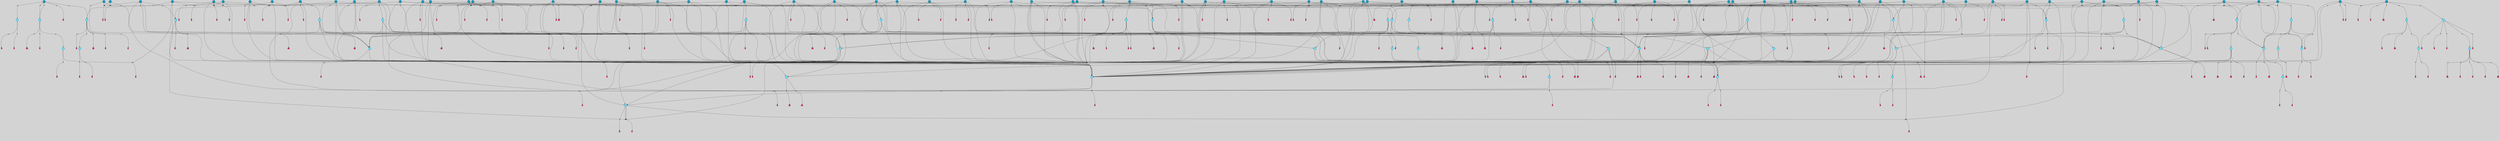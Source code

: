 // File exported with GEGELATI v1.3.1
// On the 2024-04-08 17:50:28
// With the File::TPGGraphDotExporter
digraph{
	graph[pad = "0.212, 0.055" bgcolor = lightgray]
	node[shape=circle style = filled label = ""]
		T3 [fillcolor="#66ddff"]
		T7 [fillcolor="#66ddff"]
		T9 [fillcolor="#66ddff"]
		T11 [fillcolor="#66ddff"]
		T54 [fillcolor="#66ddff"]
		T59 [fillcolor="#66ddff"]
		T82 [fillcolor="#66ddff"]
		T95 [fillcolor="#66ddff"]
		T176 [fillcolor="#66ddff"]
		T255 [fillcolor="#66ddff"]
		T267 [fillcolor="#66ddff"]
		T300 [fillcolor="#66ddff"]
		T318 [fillcolor="#66ddff"]
		T319 [fillcolor="#66ddff"]
		T320 [fillcolor="#66ddff"]
		T321 [fillcolor="#66ddff"]
		T322 [fillcolor="#66ddff"]
		T323 [fillcolor="#1199bb"]
		T344 [fillcolor="#1199bb"]
		T383 [fillcolor="#66ddff"]
		T430 [fillcolor="#1199bb"]
		T437 [fillcolor="#1199bb"]
		T451 [fillcolor="#66ddff"]
		T537 [fillcolor="#66ddff"]
		T569 [fillcolor="#66ddff"]
		T588 [fillcolor="#1199bb"]
		T601 [fillcolor="#66ddff"]
		T617 [fillcolor="#66ddff"]
		T622 [fillcolor="#1199bb"]
		T645 [fillcolor="#1199bb"]
		T657 [fillcolor="#1199bb"]
		T665 [fillcolor="#66ddff"]
		T666 [fillcolor="#66ddff"]
		T667 [fillcolor="#66ddff"]
		T668 [fillcolor="#66ddff"]
		T669 [fillcolor="#1199bb"]
		T676 [fillcolor="#1199bb"]
		T677 [fillcolor="#1199bb"]
		T678 [fillcolor="#1199bb"]
		T684 [fillcolor="#1199bb"]
		T697 [fillcolor="#1199bb"]
		T706 [fillcolor="#66ddff"]
		T716 [fillcolor="#1199bb"]
		T717 [fillcolor="#1199bb"]
		T719 [fillcolor="#1199bb"]
		T721 [fillcolor="#1199bb"]
		T724 [fillcolor="#1199bb"]
		T725 [fillcolor="#66ddff"]
		T726 [fillcolor="#66ddff"]
		T727 [fillcolor="#66ddff"]
		T728 [fillcolor="#66ddff"]
		T729 [fillcolor="#1199bb"]
		T730 [fillcolor="#66ddff"]
		T731 [fillcolor="#66ddff"]
		T732 [fillcolor="#66ddff"]
		T735 [fillcolor="#1199bb"]
		T738 [fillcolor="#1199bb"]
		T742 [fillcolor="#1199bb"]
		T743 [fillcolor="#66ddff"]
		T744 [fillcolor="#1199bb"]
		T745 [fillcolor="#1199bb"]
		T751 [fillcolor="#1199bb"]
		T757 [fillcolor="#1199bb"]
		T759 [fillcolor="#1199bb"]
		T764 [fillcolor="#1199bb"]
		T767 [fillcolor="#1199bb"]
		T771 [fillcolor="#1199bb"]
		T772 [fillcolor="#1199bb"]
		T774 [fillcolor="#1199bb"]
		T777 [fillcolor="#1199bb"]
		T778 [fillcolor="#1199bb"]
		T780 [fillcolor="#1199bb"]
		T781 [fillcolor="#1199bb"]
		T782 [fillcolor="#66ddff"]
		T783 [fillcolor="#66ddff"]
		T784 [fillcolor="#66ddff"]
		T785 [fillcolor="#66ddff"]
		T786 [fillcolor="#1199bb"]
		T787 [fillcolor="#66ddff"]
		T788 [fillcolor="#66ddff"]
		T789 [fillcolor="#66ddff"]
		T793 [fillcolor="#66ddff"]
		T799 [fillcolor="#1199bb"]
		T801 [fillcolor="#1199bb"]
		T810 [fillcolor="#1199bb"]
		T812 [fillcolor="#1199bb"]
		T814 [fillcolor="#1199bb"]
		T819 [fillcolor="#1199bb"]
		T820 [fillcolor="#1199bb"]
		T821 [fillcolor="#1199bb"]
		T822 [fillcolor="#1199bb"]
		T823 [fillcolor="#1199bb"]
		T824 [fillcolor="#1199bb"]
		T825 [fillcolor="#1199bb"]
		T826 [fillcolor="#1199bb"]
		T828 [fillcolor="#1199bb"]
		T829 [fillcolor="#1199bb"]
		T830 [fillcolor="#1199bb"]
		T831 [fillcolor="#1199bb"]
		T833 [fillcolor="#1199bb"]
		T834 [fillcolor="#1199bb"]
		T835 [fillcolor="#1199bb"]
		T836 [fillcolor="#1199bb"]
		T838 [fillcolor="#1199bb"]
		T839 [fillcolor="#1199bb"]
		T840 [fillcolor="#1199bb"]
		T841 [fillcolor="#1199bb"]
		T842 [fillcolor="#1199bb"]
		T809 [fillcolor="#66ddff"]
		T734 [fillcolor="#66ddff"]
		T843 [fillcolor="#66ddff"]
		T844 [fillcolor="#66ddff"]
		T845 [fillcolor="#66ddff"]
		T846 [fillcolor="#1199bb"]
		T847 [fillcolor="#1199bb"]
		T848 [fillcolor="#1199bb"]
		T849 [fillcolor="#1199bb"]
		T850 [fillcolor="#1199bb"]
		T851 [fillcolor="#1199bb"]
		T852 [fillcolor="#1199bb"]
		T853 [fillcolor="#1199bb"]
		T854 [fillcolor="#1199bb"]
		T855 [fillcolor="#1199bb"]
		T856 [fillcolor="#1199bb"]
		T857 [fillcolor="#1199bb"]
		T858 [fillcolor="#1199bb"]
		T859 [fillcolor="#1199bb"]
		P11422 [fillcolor="#cccccc" shape=point] //6|
		I11422 [shape=box style=invis label="6|1&2|6#1|7&#92;n10|7&2|0#1|5&#92;n9|4&0|1#2|2&#92;n8|6&0|0#1|0&#92;n"]
		P11422 -> I11422[style=invis]
		A8031 [fillcolor="#ff3366" shape=box margin=0.03 width=0 height=0 label="3"]
		T3 -> P11422 -> A8031
		P11423 [fillcolor="#cccccc" shape=point] //3|
		I11423 [shape=box style=invis label="7|6&2|4#0|2&#92;n10|3&2|7#1|4&#92;n11|6&0|4#0|1&#92;n7|1&0|0#2|6&#92;n7|6&0|3#2|6&#92;n4|0&2|6#0|1&#92;n4|4&2|5#0|2&#92;n4|6&0|4#2|7&#92;n10|0&2|3#1|5&#92;n2|6&0|5#0|2&#92;n1|0&2|3#0|7&#92;n1|6&2|0#0|5&#92;n6|2&0|1#0|7&#92;n9|2&0|3#2|7&#92;n5|3&0|6#0|6&#92;n1|7&2|5#2|3&#92;n8|1&2|7#0|6&#92;n1|0&2|5#2|1&#92;n7|1&2|2#2|5&#92;n7|4&2|6#0|3&#92;n"]
		P11423 -> I11423[style=invis]
		A8032 [fillcolor="#ff3366" shape=box margin=0.03 width=0 height=0 label="4"]
		T3 -> P11423 -> A8032
		P11424 [fillcolor="#cccccc" shape=point] //-3|
		I11424 [shape=box style=invis label="1|6&2|7#0|7&#92;n10|2&0|7#1|3&#92;n9|6&2|7#2|2&#92;n5|3&0|7#0|7&#92;n1|6&2|3#0|0&#92;n2|3&2|3#2|2&#92;n5|1&2|6#0|6&#92;n"]
		P11424 -> I11424[style=invis]
		A8033 [fillcolor="#ff3366" shape=box margin=0.03 width=0 height=0 label="7"]
		T7 -> P11424 -> A8033
		P11425 [fillcolor="#cccccc" shape=point] //5|
		I11425 [shape=box style=invis label="0|5&2|3#0|1&#92;n0|6&2|1#2|4&#92;n6|2&2|6#0|7&#92;n7|4&0|3#0|1&#92;n5|4&0|7#1|6&#92;n9|1&0|5#2|2&#92;n6|3&2|3#1|7&#92;n11|7&2|4#1|6&#92;n2|5&0|1#0|0&#92;n4|7&0|0#0|2&#92;n6|2&0|6#0|0&#92;n2|1&2|6#2|4&#92;n10|0&2|0#1|0&#92;n6|6&2|4#0|6&#92;n"]
		P11425 -> I11425[style=invis]
		A8034 [fillcolor="#ff3366" shape=box margin=0.03 width=0 height=0 label="8"]
		T7 -> P11425 -> A8034
		P11426 [fillcolor="#cccccc" shape=point] //-6|
		I11426 [shape=box style=invis label="11|1&0|7#2|0&#92;n10|4&0|1#1|0&#92;n4|3&2|4#2|1&#92;n0|5&2|0#0|0&#92;n6|1&0|0#0|3&#92;n8|2&2|0#0|4&#92;n11|4&2|0#1|6&#92;n7|0&2|6#2|3&#92;n5|3&2|6#2|0&#92;n2|0&2|0#0|4&#92;n"]
		P11426 -> I11426[style=invis]
		A8035 [fillcolor="#ff3366" shape=box margin=0.03 width=0 height=0 label="9"]
		T9 -> P11426 -> A8035
		P11427 [fillcolor="#cccccc" shape=point] //2|
		I11427 [shape=box style=invis label="6|3&2|7#1|4&#92;n8|6&0|0#2|5&#92;n2|1&0|2#0|3&#92;n8|7&0|6#0|4&#92;n2|1&2|0#0|1&#92;n0|0&2|2#2|3&#92;n6|6&0|7#2|1&#92;n6|1&0|7#2|6&#92;n5|4&2|7#0|4&#92;n0|3&0|4#2|0&#92;n11|0&2|0#2|5&#92;n4|5&2|5#2|4&#92;n5|7&0|6#0|4&#92;n9|7&2|5#0|3&#92;n5|4&2|1#0|3&#92;n5|3&0|1#1|7&#92;n0|4&0|3#2|5&#92;n"]
		P11427 -> I11427[style=invis]
		A8036 [fillcolor="#ff3366" shape=box margin=0.03 width=0 height=0 label="10"]
		T9 -> P11427 -> A8036
		P11428 [fillcolor="#cccccc" shape=point] //6|
		I11428 [shape=box style=invis label="3|0&2|7#2|2&#92;n3|2&0|4#2|5&#92;n5|1&0|2#1|0&#92;n8|7&0|1#2|0&#92;n8|5&0|3#0|6&#92;n0|2&0|2#2|3&#92;n1|5&2|5#0|5&#92;n5|6&0|6#0|7&#92;n6|7&0|0#2|6&#92;n1|2&2|3#0|0&#92;n7|7&2|3#0|4&#92;n0|7&2|7#0|6&#92;n1|0&2|2#2|7&#92;n4|4&0|1#0|0&#92;n"]
		P11428 -> I11428[style=invis]
		A8037 [fillcolor="#ff3366" shape=box margin=0.03 width=0 height=0 label="11"]
		T11 -> P11428 -> A8037
		P11429 [fillcolor="#cccccc" shape=point] //-4|
		I11429 [shape=box style=invis label="4|1&0|4#2|6&#92;n1|2&2|2#2|0&#92;n1|2&2|0#0|6&#92;n8|4&2|3#2|5&#92;n5|5&2|1#1|0&#92;n"]
		P11429 -> I11429[style=invis]
		A8038 [fillcolor="#ff3366" shape=box margin=0.03 width=0 height=0 label="12"]
		T11 -> P11429 -> A8038
		P11430 [fillcolor="#cccccc" shape=point] //8|
		I11430 [shape=box style=invis label="9|0&0|1#2|0&#92;n10|1&2|5#1|4&#92;n8|2&2|6#0|4&#92;n2|4&2|5#2|3&#92;n4|2&2|2#0|2&#92;n7|5&0|2#0|0&#92;n8|2&2|1#1|3&#92;n8|7&0|7#2|1&#92;n1|1&0|0#0|7&#92;n5|6&2|5#1|0&#92;n6|6&2|5#0|0&#92;n11|4&0|3#2|6&#92;n4|2&2|4#0|7&#92;n5|6&0|1#2|0&#92;n11|3&0|2#0|7&#92;n"]
		P11430 -> I11430[style=invis]
		A8039 [fillcolor="#ff3366" shape=box margin=0.03 width=0 height=0 label="6"]
		T54 -> P11430 -> A8039
		P11431 [fillcolor="#cccccc" shape=point] //5|
		I11431 [shape=box style=invis label="3|0&2|0#0|1&#92;n3|0&0|7#0|1&#92;n5|3&0|2#2|6&#92;n4|4&2|4#2|6&#92;n11|2&0|7#1|6&#92;n2|7&2|2#2|5&#92;n9|3&2|6#2|7&#92;n7|7&0|0#0|4&#92;n6|1&2|4#2|3&#92;n5|4&2|0#1|6&#92;n1|3&0|7#0|4&#92;n"]
		P11431 -> I11431[style=invis]
		A8040 [fillcolor="#ff3366" shape=box margin=0.03 width=0 height=0 label="7"]
		T54 -> P11431 -> A8040
		P11432 [fillcolor="#cccccc" shape=point] //-10|
		I11432 [shape=box style=invis label="3|6&0|0#0|4&#92;n4|1&2|4#0|1&#92;n5|1&0|1#0|4&#92;n5|5&2|6#0|5&#92;n6|5&0|6#0|3&#92;n11|1&2|0#0|1&#92;n0|7&2|0#0|3&#92;n1|2&0|6#0|1&#92;n8|0&0|4#2|0&#92;n0|4&0|7#2|7&#92;n7|0&2|7#1|3&#92;n3|1&0|5#2|5&#92;n5|1&0|4#0|3&#92;n2|2&0|2#0|0&#92;n8|3&0|1#0|7&#92;n3|0&0|3#0|5&#92;n7|2&0|5#2|0&#92;n6|3&2|7#1|5&#92;n4|7&2|7#2|1&#92;n"]
		P11432 -> I11432[style=invis]
		A8041 [fillcolor="#ff3366" shape=box margin=0.03 width=0 height=0 label="14"]
		T54 -> P11432 -> A8041
		T54 -> P11425
		P11433 [fillcolor="#cccccc" shape=point] //8|
		I11433 [shape=box style=invis label="9|0&0|1#2|0&#92;n10|1&2|5#1|4&#92;n8|2&2|6#0|4&#92;n4|5&0|3#0|1&#92;n2|4&2|5#2|3&#92;n4|2&2|2#0|2&#92;n7|5&0|2#0|0&#92;n8|2&2|1#1|3&#92;n8|7&0|7#2|1&#92;n1|1&0|0#0|7&#92;n5|6&2|5#1|0&#92;n6|3&2|5#0|0&#92;n11|4&0|3#2|6&#92;n1|2&2|4#0|7&#92;n5|6&0|1#2|0&#92;n11|3&0|2#0|7&#92;n"]
		P11433 -> I11433[style=invis]
		A8042 [fillcolor="#ff3366" shape=box margin=0.03 width=0 height=0 label="6"]
		T59 -> P11433 -> A8042
		T59 -> P11431
		T59 -> P11426
		T59 -> P11431
		P11434 [fillcolor="#cccccc" shape=point] //6|
		I11434 [shape=box style=invis label="7|0&2|5#1|2&#92;n10|6&2|1#1|3&#92;n7|5&0|2#0|7&#92;n10|7&0|1#1|5&#92;n4|6&2|5#0|5&#92;n4|4&0|7#2|7&#92;n"]
		P11434 -> I11434[style=invis]
		A8043 [fillcolor="#ff3366" shape=box margin=0.03 width=0 height=0 label="7"]
		T82 -> P11434 -> A8043
		P11435 [fillcolor="#cccccc" shape=point] //6|
		I11435 [shape=box style=invis label="0|5&2|3#0|1&#92;n0|6&2|1#2|4&#92;n9|1&0|5#2|2&#92;n7|4&0|3#0|1&#92;n5|4&0|7#1|6&#92;n2|5&0|1#0|0&#92;n6|3&2|3#1|7&#92;n11|7&2|4#1|6&#92;n6|2&2|6#0|1&#92;n4|7&0|0#0|2&#92;n6|2&0|6#0|0&#92;n9|1&2|6#2|4&#92;n10|0&2|0#1|0&#92;n6|6&2|4#0|6&#92;n"]
		P11435 -> I11435[style=invis]
		A8044 [fillcolor="#ff3366" shape=box margin=0.03 width=0 height=0 label="8"]
		T82 -> P11435 -> A8044
		T82 -> P11426
		P11436 [fillcolor="#cccccc" shape=point] //4|
		I11436 [shape=box style=invis label="4|3&0|6#0|3&#92;n5|7&2|3#2|2&#92;n5|6&0|7#1|2&#92;n1|4&2|6#0|3&#92;n8|4&2|1#2|5&#92;n9|5&2|4#1|4&#92;n2|4&0|5#0|7&#92;n10|0&0|6#1|3&#92;n3|0&0|6#0|2&#92;n2|7&2|7#2|6&#92;n5|2&0|5#1|5&#92;n10|4&2|5#1|7&#92;n4|0&0|4#2|4&#92;n11|1&0|4#2|6&#92;n10|6&2|0#1|4&#92;n9|7&0|3#1|4&#92;n4|5&2|7#0|6&#92;n11|5&2|6#2|3&#92;n0|3&0|5#0|1&#92;n"]
		P11436 -> I11436[style=invis]
		A8045 [fillcolor="#ff3366" shape=box margin=0.03 width=0 height=0 label="13"]
		T95 -> P11436 -> A8045
		P11437 [fillcolor="#cccccc" shape=point] //8|
		I11437 [shape=box style=invis label="9|7&0|5#2|5&#92;n3|3&2|3#0|2&#92;n9|5&2|2#1|0&#92;n2|3&0|6#0|3&#92;n4|4&2|5#2|7&#92;n11|3&2|0#1|5&#92;n6|6&2|1#2|2&#92;n4|6&0|1#2|2&#92;n2|5&2|7#2|2&#92;n7|7&2|2#2|3&#92;n6|5&0|3#2|6&#92;n6|7&0|6#0|2&#92;n"]
		P11437 -> I11437[style=invis]
		A8046 [fillcolor="#ff3366" shape=box margin=0.03 width=0 height=0 label="14"]
		T95 -> P11437 -> A8046
		P11438 [fillcolor="#cccccc" shape=point] //2|
		I11438 [shape=box style=invis label="4|1&0|4#2|6&#92;n5|5&2|1#1|0&#92;n1|0&2|0#0|6&#92;n8|4&2|3#2|5&#92;n"]
		P11438 -> I11438[style=invis]
		T95 -> P11438 -> T11
		P11439 [fillcolor="#cccccc" shape=point] //-9|
		I11439 [shape=box style=invis label="2|0&2|0#2|1&#92;n4|4&2|4#2|6&#92;n9|1&0|3#1|7&#92;n5|3&0|2#2|6&#92;n2|7&2|2#2|5&#92;n5|4&2|0#1|6&#92;n3|0&0|7#0|1&#92;n1|3&0|7#0|4&#92;n11|6&2|2#0|7&#92;n7|7&0|0#0|4&#92;n11|0&0|7#1|6&#92;n9|3&2|6#2|7&#92;n"]
		P11439 -> I11439[style=invis]
		A8047 [fillcolor="#ff3366" shape=box margin=0.03 width=0 height=0 label="7"]
		T95 -> P11439 -> A8047
		P11440 [fillcolor="#cccccc" shape=point] //-8|
		I11440 [shape=box style=invis label="7|5&0|4#2|4&#92;n"]
		P11440 -> I11440[style=invis]
		A8048 [fillcolor="#ff3366" shape=box margin=0.03 width=0 height=0 label="3"]
		T95 -> P11440 -> A8048
		P11441 [fillcolor="#cccccc" shape=point] //3|
		I11441 [shape=box style=invis label="4|7&0|7#2|7&#92;n11|5&2|6#0|2&#92;n5|5&2|6#2|0&#92;n3|2&0|6#0|3&#92;n10|2&2|5#1|5&#92;n9|4&2|3#1|5&#92;n2|5&2|7#2|4&#92;n11|3&2|5#1|0&#92;n7|0&0|7#2|1&#92;n1|2&0|5#0|1&#92;n"]
		P11441 -> I11441[style=invis]
		A8049 [fillcolor="#ff3366" shape=box margin=0.03 width=0 height=0 label="5"]
		T176 -> P11441 -> A8049
		P11442 [fillcolor="#cccccc" shape=point] //2|
		I11442 [shape=box style=invis label="7|1&0|6#0|1&#92;n5|2&2|5#1|6&#92;n10|1&2|1#1|1&#92;n4|7&0|4#2|2&#92;n11|7&0|4#2|7&#92;n5|0&0|5#1|7&#92;n8|2&0|5#2|4&#92;n10|0&2|6#1|6&#92;n5|1&0|1#2|3&#92;n1|6&2|0#0|1&#92;n9|6&2|2#1|4&#92;n3|4&2|3#0|0&#92;n10|1&0|1#1|0&#92;n2|2&0|1#2|1&#92;n3|1&2|7#0|3&#92;n"]
		P11442 -> I11442[style=invis]
		A8050 [fillcolor="#ff3366" shape=box margin=0.03 width=0 height=0 label="10"]
		T176 -> P11442 -> A8050
		P11443 [fillcolor="#cccccc" shape=point] //-1|
		I11443 [shape=box style=invis label="1|7&2|1#0|6&#92;n8|1&2|3#0|5&#92;n10|6&2|7#1|0&#92;n1|7&2|5#0|2&#92;n0|3&0|3#2|2&#92;n3|5&0|1#0|0&#92;n3|5&0|2#0|3&#92;n1|5&2|0#0|4&#92;n5|7&2|2#2|5&#92;n4|0&2|3#0|3&#92;n"]
		P11443 -> I11443[style=invis]
		T176 -> P11443 -> T3
		P11444 [fillcolor="#cccccc" shape=point] //-3|
		I11444 [shape=box style=invis label="6|3&2|4#1|4&#92;n5|3&0|1#1|7&#92;n2|1&0|2#2|3&#92;n8|7&0|6#0|4&#92;n2|1&2|0#0|1&#92;n0|0&2|2#2|3&#92;n6|1&0|7#2|6&#92;n5|7&0|2#0|4&#92;n0|3&0|4#2|0&#92;n11|0&2|0#2|5&#92;n6|0&2|0#1|4&#92;n8|6&0|2#2|5&#92;n5|4&2|1#0|3&#92;n9|7&2|5#0|3&#92;n5|4&2|7#0|4&#92;n"]
		P11444 -> I11444[style=invis]
		A8051 [fillcolor="#ff3366" shape=box margin=0.03 width=0 height=0 label="10"]
		T176 -> P11444 -> A8051
		P11445 [fillcolor="#cccccc" shape=point] //4|
		I11445 [shape=box style=invis label="7|1&0|6#0|1&#92;n5|2&2|5#1|6&#92;n10|1&2|1#1|1&#92;n9|6&2|2#1|4&#92;n4|7&0|4#2|2&#92;n9|6&0|4#1|1&#92;n10|0&2|6#1|6&#92;n5|1&0|1#2|3&#92;n1|6&2|0#0|1&#92;n8|2&0|5#2|4&#92;n3|4&2|3#0|0&#92;n10|1&0|5#1|0&#92;n2|2&0|1#2|1&#92;n3|1&2|7#0|3&#92;n"]
		P11445 -> I11445[style=invis]
		A8052 [fillcolor="#ff3366" shape=box margin=0.03 width=0 height=0 label="10"]
		T176 -> P11445 -> A8052
		T255 -> P11443
		P11446 [fillcolor="#cccccc" shape=point] //-9|
		I11446 [shape=box style=invis label="7|1&0|0#2|6&#92;n1|6&0|4#2|7&#92;n7|6&2|4#0|2&#92;n10|7&2|1#1|3&#92;n7|6&0|3#2|6&#92;n4|0&2|2#2|1&#92;n1|0&0|5#2|3&#92;n6|1&2|6#1|1&#92;n7|4&2|6#1|0&#92;n9|5&0|1#0|2&#92;n9|2&0|3#0|7&#92;n6|0&2|7#0|6&#92;n10|5&2|3#1|5&#92;n10|0&2|7#1|4&#92;n1|0&2|3#0|7&#92;n5|2&0|6#0|6&#92;n2|6&0|1#0|2&#92;n7|4&2|5#0|3&#92;n3|6&2|4#0|5&#92;n1|6&2|0#0|5&#92;n"]
		P11446 -> I11446[style=invis]
		A8053 [fillcolor="#ff3366" shape=box margin=0.03 width=0 height=0 label="4"]
		T255 -> P11446 -> A8053
		P11447 [fillcolor="#cccccc" shape=point] //7|
		I11447 [shape=box style=invis label="9|6&2|6#1|3&#92;n9|7&2|0#1|7&#92;n3|0&2|0#0|0&#92;n1|6&0|0#0|4&#92;n7|4&0|3#0|1&#92;n"]
		P11447 -> I11447[style=invis]
		A8054 [fillcolor="#ff3366" shape=box margin=0.03 width=0 height=0 label="12"]
		T255 -> P11447 -> A8054
		P11448 [fillcolor="#cccccc" shape=point] //-9|
		I11448 [shape=box style=invis label="11|5&0|0#2|6&#92;n8|5&2|3#2|1&#92;n7|1&0|6#1|3&#92;n11|4&0|2#0|1&#92;n9|0&2|7#1|6&#92;n10|1&0|3#1|6&#92;n0|3&0|4#2|5&#92;n5|7&2|3#1|6&#92;n2|0&2|1#0|7&#92;n"]
		P11448 -> I11448[style=invis]
		A8055 [fillcolor="#ff3366" shape=box margin=0.03 width=0 height=0 label="2"]
		T255 -> P11448 -> A8055
		P11449 [fillcolor="#cccccc" shape=point] //-7|
		I11449 [shape=box style=invis label="9|1&2|7#2|1&#92;n7|0&2|0#2|7&#92;n2|3&2|3#2|2&#92;n8|5&2|1#0|3&#92;n5|5&0|7#0|1&#92;n1|6&2|7#0|7&#92;n10|2&0|7#1|3&#92;n6|4&2|2#2|4&#92;n0|6&2|5#0|2&#92;n"]
		P11449 -> I11449[style=invis]
		A8056 [fillcolor="#ff3366" shape=box margin=0.03 width=0 height=0 label="7"]
		T255 -> P11449 -> A8056
		P11450 [fillcolor="#cccccc" shape=point] //-9|
		I11450 [shape=box style=invis label="4|7&2|6#0|5&#92;n11|3&0|2#2|6&#92;n10|2&2|4#1|6&#92;n3|0&2|6#2|7&#92;n4|3&0|5#0|7&#92;n2|3&0|7#0|7&#92;n10|6&0|7#1|5&#92;n10|1&2|2#1|1&#92;n1|7&0|3#2|6&#92;n"]
		P11450 -> I11450[style=invis]
		A8057 [fillcolor="#ff3366" shape=box margin=0.03 width=0 height=0 label="4"]
		T267 -> P11450 -> A8057
		T267 -> P11431
		P11451 [fillcolor="#cccccc" shape=point] //-10|
		I11451 [shape=box style=invis label="4|2&2|0#2|4&#92;n7|3&2|7#0|0&#92;n11|5&2|2#0|2&#92;n9|6&2|3#0|1&#92;n0|0&2|2#0|5&#92;n2|3&2|1#2|0&#92;n"]
		P11451 -> I11451[style=invis]
		A8058 [fillcolor="#ff3366" shape=box margin=0.03 width=0 height=0 label="2"]
		T267 -> P11451 -> A8058
		P11452 [fillcolor="#cccccc" shape=point] //-2|
		I11452 [shape=box style=invis label="5|2&2|0#2|4&#92;n9|1&2|3#0|1&#92;n3|6&2|5#2|7&#92;n7|0&2|1#0|4&#92;n1|2&0|3#0|5&#92;n7|3&2|7#0|0&#92;n"]
		P11452 -> I11452[style=invis]
		A8059 [fillcolor="#ff3366" shape=box margin=0.03 width=0 height=0 label="2"]
		T267 -> P11452 -> A8059
		P11453 [fillcolor="#cccccc" shape=point] //-9|
		I11453 [shape=box style=invis label="4|1&0|4#2|6&#92;n11|0&2|0#0|6&#92;n8|4&2|3#2|5&#92;n6|0&0|3#0|1&#92;n"]
		P11453 -> I11453[style=invis]
		T267 -> P11453 -> T11
		P11454 [fillcolor="#cccccc" shape=point] //-2|
		I11454 [shape=box style=invis label="8|4&2|1#2|5&#92;n5|7&2|3#1|2&#92;n10|4&2|5#1|7&#92;n10|0&2|6#1|3&#92;n11|1&2|4#2|6&#92;n9|5&2|4#0|4&#92;n2|4&0|5#0|7&#92;n4|5&2|7#0|6&#92;n1|4&2|6#0|3&#92;n2|7&2|7#2|6&#92;n3|0&0|6#0|2&#92;n0|7&0|5#0|1&#92;n0|4&2|1#0|0&#92;n4|4&2|6#0|7&#92;n7|2&2|6#2|6&#92;n11|5&2|6#0|3&#92;n9|7&0|3#1|4&#92;n5|6&0|7#1|2&#92;n10|6&2|0#1|4&#92;n4|0&0|4#2|4&#92;n"]
		P11454 -> I11454[style=invis]
		T300 -> P11454 -> T59
		P11455 [fillcolor="#cccccc" shape=point] //10|
		I11455 [shape=box style=invis label="2|6&2|4#0|0&#92;n1|7&2|3#0|6&#92;n3|5&2|2#0|3&#92;n10|3&0|4#1|4&#92;n7|1&0|4#2|6&#92;n10|2&0|3#1|7&#92;n9|5&2|0#0|4&#92;n4|0&0|3#2|7&#92;n11|4&2|6#1|2&#92;n5|4&2|7#0|2&#92;n4|5&2|7#2|1&#92;n6|5&0|7#2|1&#92;n5|3&2|3#1|6&#92;n10|7&2|0#1|2&#92;n"]
		P11455 -> I11455[style=invis]
		A8060 [fillcolor="#ff3366" shape=box margin=0.03 width=0 height=0 label="5"]
		T300 -> P11455 -> A8060
		T300 -> P11450
		P11456 [fillcolor="#cccccc" shape=point] //-4|
		I11456 [shape=box style=invis label="4|1&0|4#2|6&#92;n1|2&2|2#2|0&#92;n1|2&2|0#0|6&#92;n8|4&2|3#2|5&#92;n5|5&2|1#1|0&#92;n"]
		P11456 -> I11456[style=invis]
		A8061 [fillcolor="#ff3366" shape=box margin=0.03 width=0 height=0 label="12"]
		T321 -> P11456 -> A8061
		P11457 [fillcolor="#cccccc" shape=point] //6|
		I11457 [shape=box style=invis label="3|0&2|7#2|2&#92;n3|2&0|4#2|5&#92;n5|1&0|2#1|0&#92;n8|7&0|1#2|0&#92;n8|5&0|3#0|6&#92;n0|2&0|2#2|3&#92;n1|5&2|5#0|5&#92;n5|6&0|6#0|7&#92;n6|7&0|0#2|6&#92;n1|2&2|3#0|0&#92;n7|7&2|3#0|4&#92;n0|7&2|7#0|6&#92;n1|0&2|2#2|7&#92;n4|4&0|1#0|0&#92;n"]
		P11457 -> I11457[style=invis]
		A8062 [fillcolor="#ff3366" shape=box margin=0.03 width=0 height=0 label="11"]
		T321 -> P11457 -> A8062
		P11458 [fillcolor="#cccccc" shape=point] //2|
		I11458 [shape=box style=invis label="4|1&0|4#2|6&#92;n5|5&2|1#1|0&#92;n1|0&2|0#0|6&#92;n8|4&2|3#2|5&#92;n"]
		P11458 -> I11458[style=invis]
		T323 -> P11458 -> T321
		P11459 [fillcolor="#cccccc" shape=point] //-3|
		I11459 [shape=box style=invis label="8|1&2|3#0|5&#92;n0|6&0|5#0|5&#92;n3|7&2|1#0|6&#92;n3|5&0|1#0|0&#92;n9|5&2|0#0|4&#92;n3|5&0|2#0|3&#92;n10|6&2|4#1|0&#92;n9|4&2|7#2|6&#92;n1|7&2|5#2|2&#92;n"]
		P11459 -> I11459[style=invis]
		A8063 [fillcolor="#ff3366" shape=box margin=0.03 width=0 height=0 label="5"]
		T318 -> P11459 -> A8063
		P11460 [fillcolor="#cccccc" shape=point] //0|
		I11460 [shape=box style=invis label="2|5&0|1#0|6&#92;n6|1&2|2#2|7&#92;n8|0&0|3#1|4&#92;n4|3&2|5#2|4&#92;n8|1&2|4#0|0&#92;n6|6&0|1#2|6&#92;n11|7&2|4#2|5&#92;n6|2&2|4#0|2&#92;n8|5&2|4#2|4&#92;n2|1&2|1#2|2&#92;n2|7&2|5#2|6&#92;n9|7&0|5#0|4&#92;n1|2&0|5#2|6&#92;n4|2&2|3#2|7&#92;n3|3&2|1#0|2&#92;n"]
		P11460 -> I11460[style=invis]
		A8064 [fillcolor="#ff3366" shape=box margin=0.03 width=0 height=0 label="5"]
		T318 -> P11460 -> A8064
		P11461 [fillcolor="#cccccc" shape=point] //-2|
		I11461 [shape=box style=invis label="11|7&2|0#1|7&#92;n4|3&0|1#2|5&#92;n0|4&2|4#2|7&#92;n1|6&0|0#0|4&#92;n4|0&0|0#0|5&#92;n0|6&2|3#2|0&#92;n9|6&2|5#1|3&#92;n0|7&2|1#2|5&#92;n4|4&0|5#0|1&#92;n10|4&0|0#1|0&#92;n"]
		P11461 -> I11461[style=invis]
		A8065 [fillcolor="#ff3366" shape=box margin=0.03 width=0 height=0 label="12"]
		T323 -> P11461 -> A8065
		P11462 [fillcolor="#cccccc" shape=point] //5|
		I11462 [shape=box style=invis label="8|1&2|6#0|6&#92;n3|0&0|7#0|1&#92;n11|3&0|2#2|6&#92;n4|4&2|4#2|6&#92;n11|2&0|7#1|6&#92;n2|7&2|2#2|5&#92;n7|7&0|0#0|4&#92;n6|1&2|4#2|3&#92;n5|4&2|0#1|6&#92;n3|0&2|0#0|1&#92;n1|3&0|7#0|4&#92;n"]
		P11462 -> I11462[style=invis]
		A8066 [fillcolor="#ff3366" shape=box margin=0.03 width=0 height=0 label="7"]
		T319 -> P11462 -> A8066
		P11463 [fillcolor="#cccccc" shape=point] //7|
		I11463 [shape=box style=invis label="7|0&2|1#2|0&#92;n9|7&2|1#1|7&#92;n8|2&0|1#1|0&#92;n6|6&0|2#1|1&#92;n2|2&0|5#0|0&#92;n5|7&0|0#2|1&#92;n5|1&2|5#1|5&#92;n4|7&2|4#2|3&#92;n10|5&2|2#1|5&#92;n1|3&2|2#2|0&#92;n10|2&2|6#1|5&#92;n"]
		P11463 -> I11463[style=invis]
		A8067 [fillcolor="#ff3366" shape=box margin=0.03 width=0 height=0 label="1"]
		T319 -> P11463 -> A8067
		P11464 [fillcolor="#cccccc" shape=point] //-2|
		I11464 [shape=box style=invis label="4|1&0|4#0|3&#92;n4|2&0|5#2|0&#92;n5|5&2|6#0|5&#92;n1|4&0|1#0|2&#92;n6|3&2|7#1|5&#92;n0|4&2|0#0|3&#92;n8|5&2|5#1|2&#92;n10|7&2|7#1|1&#92;n3|4&0|0#2|1&#92;n3|6&2|5#2|5&#92;n8|3&0|1#0|7&#92;n10|0&2|7#1|3&#92;n4|1&2|4#0|1&#92;n9|3&2|0#0|4&#92;n3|6&2|0#0|4&#92;n1|2&0|6#2|1&#92;n4|0&2|1#2|2&#92;n"]
		P11464 -> I11464[style=invis]
		A8068 [fillcolor="#ff3366" shape=box margin=0.03 width=0 height=0 label="14"]
		T320 -> P11464 -> A8068
		P11465 [fillcolor="#cccccc" shape=point] //-3|
		I11465 [shape=box style=invis label="3|7&0|0#0|2&#92;n11|5&0|1#1|1&#92;n4|1&0|6#2|6&#92;n4|0&0|1#0|5&#92;n"]
		P11465 -> I11465[style=invis]
		T319 -> P11465 -> T320
		P11466 [fillcolor="#cccccc" shape=point] //-3|
		I11466 [shape=box style=invis label="1|6&2|7#0|7&#92;n10|2&0|7#1|3&#92;n9|6&2|7#2|2&#92;n5|3&0|7#0|7&#92;n1|6&2|3#0|0&#92;n2|3&2|3#2|2&#92;n5|1&2|6#0|6&#92;n"]
		P11466 -> I11466[style=invis]
		A8069 [fillcolor="#ff3366" shape=box margin=0.03 width=0 height=0 label="7"]
		T322 -> P11466 -> A8069
		P11467 [fillcolor="#cccccc" shape=point] //-3|
		I11467 [shape=box style=invis label="7|2&2|4#0|2&#92;n4|1&2|6#0|1&#92;n11|6&0|4#0|1&#92;n7|1&0|0#2|6&#92;n6|2&0|1#0|7&#92;n10|3&2|7#1|4&#92;n3|5&2|3#0|1&#92;n4|4&2|5#0|2&#92;n4|6&0|4#2|7&#92;n2|5&0|5#0|2&#92;n10|0&2|3#1|4&#92;n0|1&2|7#0|6&#92;n7|6&0|3#2|6&#92;n1|3&0|6#2|0&#92;n5|3&0|6#0|6&#92;n1|4&2|5#2|3&#92;n1|6&2|0#0|5&#92;n9|2&0|3#2|7&#92;n7|1&2|2#2|5&#92;n"]
		P11467 -> I11467[style=invis]
		T323 -> P11467 -> T319
		P11468 [fillcolor="#cccccc" shape=point] //1|
		I11468 [shape=box style=invis label="5|1&0|6#2|7&#92;n2|4&0|4#2|2&#92;n0|6&0|5#0|4&#92;n10|6&2|5#1|6&#92;n9|3&0|1#1|7&#92;n10|3&2|2#1|0&#92;n5|0&0|0#2|1&#92;n11|3&2|3#1|5&#92;n10|3&0|1#1|0&#92;n2|4&0|1#0|1&#92;n0|2&0|3#2|4&#92;n9|2&2|1#2|5&#92;n11|7&2|6#2|6&#92;n"]
		P11468 -> I11468[style=invis]
		T320 -> P11468 -> T322
		P11469 [fillcolor="#cccccc" shape=point] //5|
		I11469 [shape=box style=invis label="0|5&2|3#0|1&#92;n0|6&2|1#2|4&#92;n6|2&2|6#0|7&#92;n7|4&0|3#0|1&#92;n5|4&0|7#1|6&#92;n9|1&0|5#2|2&#92;n6|3&2|3#1|7&#92;n11|7&2|4#1|6&#92;n2|5&0|1#0|0&#92;n4|7&0|0#0|2&#92;n6|2&0|6#0|0&#92;n2|1&2|6#2|4&#92;n10|0&2|0#1|0&#92;n6|6&2|4#0|6&#92;n"]
		P11469 -> I11469[style=invis]
		A8070 [fillcolor="#ff3366" shape=box margin=0.03 width=0 height=0 label="8"]
		T322 -> P11469 -> A8070
		P11470 [fillcolor="#cccccc" shape=point] //5|
		I11470 [shape=box style=invis label="3|0&2|0#0|1&#92;n3|0&0|7#0|1&#92;n5|3&0|2#2|6&#92;n4|4&2|4#2|6&#92;n11|2&0|7#1|6&#92;n2|7&2|2#2|5&#92;n9|3&2|6#2|7&#92;n7|7&0|0#0|4&#92;n6|1&2|4#2|3&#92;n5|4&2|0#1|6&#92;n1|3&0|7#0|4&#92;n"]
		P11470 -> I11470[style=invis]
		A8071 [fillcolor="#ff3366" shape=box margin=0.03 width=0 height=0 label="7"]
		T320 -> P11470 -> A8071
		P11471 [fillcolor="#cccccc" shape=point] //5|
		I11471 [shape=box style=invis label="10|4&2|6#1|2&#92;n8|4&0|1#1|0&#92;n0|4&2|6#0|0&#92;n8|4&2|5#2|1&#92;n7|5&2|5#1|0&#92;n3|6&0|6#2|2&#92;n1|7&0|7#0|5&#92;n2|0&0|7#2|4&#92;n9|4&2|6#2|7&#92;n2|6&2|2#0|0&#92;n11|7&2|7#0|7&#92;n5|5&0|0#0|1&#92;n10|1&0|0#1|0&#92;n7|3&0|1#2|5&#92;n9|2&2|7#1|5&#92;n9|0&2|5#1|2&#92;n1|6&2|4#2|2&#92;n3|3&2|2#0|7&#92;n1|6&2|0#0|0&#92;n6|4&2|6#1|0&#92;n"]
		P11471 -> I11471[style=invis]
		A8072 [fillcolor="#ff3366" shape=box margin=0.03 width=0 height=0 label="1"]
		T319 -> P11471 -> A8072
		P11472 [fillcolor="#cccccc" shape=point] //7|
		I11472 [shape=box style=invis label="6|1&2|6#2|7&#92;n7|0&2|4#2|3&#92;n3|3&0|7#0|6&#92;n5|4&0|2#2|4&#92;n8|5&2|6#2|7&#92;n0|0&2|3#0|3&#92;n5|4&2|4#2|6&#92;n"]
		P11472 -> I11472[style=invis]
		T319 -> P11472 -> T318
		P11473 [fillcolor="#cccccc" shape=point] //7|
		I11473 [shape=box style=invis label="0|2&2|4#2|6&#92;n5|3&0|6#0|1&#92;n4|7&2|6#0|5&#92;n7|6&0|7#0|5&#92;n10|7&2|2#1|1&#92;n"]
		P11473 -> I11473[style=invis]
		A8073 [fillcolor="#ff3366" shape=box margin=0.03 width=0 height=0 label="4"]
		T318 -> P11473 -> A8073
		P11474 [fillcolor="#cccccc" shape=point] //-2|
		I11474 [shape=box style=invis label="2|5&0|2#0|2&#92;n0|0&2|5#2|5&#92;n7|3&2|2#2|3&#92;n3|5&2|1#2|5&#92;n9|4&2|0#2|5&#92;n7|2&2|0#1|4&#92;n5|4&0|5#2|4&#92;n7|3&2|1#2|5&#92;n5|1&0|4#0|6&#92;n1|7&2|4#0|1&#92;n11|6&0|0#0|1&#92;n9|0&0|1#2|5&#92;n4|4&2|5#0|2&#92;n8|1&2|7#2|0&#92;n4|5&0|2#0|1&#92;n"]
		P11474 -> I11474[style=invis]
		A8074 [fillcolor="#ff3366" shape=box margin=0.03 width=0 height=0 label="4"]
		T344 -> P11474 -> A8074
		P11475 [fillcolor="#cccccc" shape=point] //-2|
		I11475 [shape=box style=invis label="2|4&0|3#2|2&#92;n11|7&2|3#2|6&#92;n3|4&2|7#0|1&#92;n7|1&2|0#0|0&#92;n10|3&0|5#1|5&#92;n10|2&0|7#1|7&#92;n0|2&0|3#2|6&#92;n9|3&0|7#2|1&#92;n4|1&0|5#2|4&#92;n8|5&2|3#2|0&#92;n10|7&0|4#1|7&#92;n0|1&2|4#0|3&#92;n11|7&2|7#2|3&#92;n3|3&0|2#2|7&#92;n8|0&0|4#0|1&#92;n6|4&2|5#2|3&#92;n7|6&0|4#1|6&#92;n7|3&2|0#0|6&#92;n"]
		P11475 -> I11475[style=invis]
		A8075 [fillcolor="#ff3366" shape=box margin=0.03 width=0 height=0 label="4"]
		T344 -> P11475 -> A8075
		P11476 [fillcolor="#cccccc" shape=point] //-2|
		I11476 [shape=box style=invis label="6|4&2|6#1|7&#92;n4|6&0|1#2|5&#92;n1|4&2|5#0|4&#92;n4|3&2|0#0|1&#92;n0|0&2|7#2|7&#92;n7|7&0|5#2|3&#92;n2|2&2|1#2|6&#92;n7|4&2|7#0|7&#92;n5|0&2|1#0|2&#92;n10|0&0|4#1|2&#92;n4|4&0|7#0|0&#92;n6|7&0|2#0|1&#92;n2|1&2|3#0|0&#92;n"]
		P11476 -> I11476[style=invis]
		T344 -> P11476 -> T255
		P11477 [fillcolor="#cccccc" shape=point] //-8|
		I11477 [shape=box style=invis label="0|4&0|3#2|5&#92;n2|1&0|2#2|3&#92;n8|7&0|6#0|4&#92;n0|4&2|4#0|1&#92;n9|4&2|5#0|3&#92;n0|0&2|7#2|3&#92;n4|5&2|5#2|4&#92;n5|7&0|6#0|4&#92;n5|4&2|7#0|4&#92;n0|3&0|4#2|0&#92;n6|3&2|2#1|4&#92;n11|7&2|0#2|5&#92;n6|1&0|7#2|5&#92;n5|3&0|1#1|7&#92;n2|0&2|0#0|1&#92;n6|6&0|7#2|1&#92;n"]
		P11477 -> I11477[style=invis]
		A8076 [fillcolor="#ff3366" shape=box margin=0.03 width=0 height=0 label="10"]
		T383 -> P11477 -> A8076
		P11478 [fillcolor="#cccccc" shape=point] //5|
		I11478 [shape=box style=invis label="1|6&2|7#0|7&#92;n9|2&2|7#2|2&#92;n10|2&0|7#1|3&#92;n5|3&0|7#0|7&#92;n7|0&2|7#2|2&#92;n1|6&2|3#0|0&#92;n2|3&2|3#2|2&#92;n"]
		P11478 -> I11478[style=invis]
		A8077 [fillcolor="#ff3366" shape=box margin=0.03 width=0 height=0 label="7"]
		T383 -> P11478 -> A8077
		T383 -> P11424
		P11479 [fillcolor="#cccccc" shape=point] //-1|
		I11479 [shape=box style=invis label="3|4&0|1#0|2&#92;n8|7&2|6#0|1&#92;n4|7&2|4#2|4&#92;n3|2&2|3#2|4&#92;n8|4&2|1#1|2&#92;n7|4&0|2#0|2&#92;n6|0&2|0#1|6&#92;n3|3&0|7#0|6&#92;n0|5&0|3#0|3&#92;n"]
		P11479 -> I11479[style=invis]
		A8078 [fillcolor="#ff3366" shape=box margin=0.03 width=0 height=0 label="5"]
		T383 -> P11479 -> A8078
		P11480 [fillcolor="#cccccc" shape=point] //-3|
		I11480 [shape=box style=invis label="5|6&0|1#2|0&#92;n8|7&0|7#2|1&#92;n2|7&0|0#0|4&#92;n10|1&2|0#1|5&#92;n5|7&2|2#0|6&#92;n4|2&2|2#0|2&#92;n9|7&2|6#0|7&#92;n8|6&2|1#1|3&#92;n1|6&0|1#2|4&#92;n0|6&2|3#0|4&#92;n9|0&0|1#2|0&#92;n5|5&2|5#1|4&#92;n8|2&2|6#0|7&#92;n7|5&0|2#0|0&#92;n1|1&0|0#2|7&#92;n10|1&2|5#1|4&#92;n11|1&0|5#2|6&#92;n6|0&2|5#0|0&#92;n10|0&2|1#1|3&#92;n"]
		P11480 -> I11480[style=invis]
		A8079 [fillcolor="#ff3366" shape=box margin=0.03 width=0 height=0 label="6"]
		T383 -> P11480 -> A8079
		P11481 [fillcolor="#cccccc" shape=point] //9|
		I11481 [shape=box style=invis label="7|5&2|6#2|2&#92;n1|7&0|1#2|3&#92;n2|0&2|0#2|4&#92;n6|4&0|4#1|6&#92;n10|3&2|4#1|6&#92;n"]
		P11481 -> I11481[style=invis]
		T430 -> P11481 -> T300
		P11482 [fillcolor="#cccccc" shape=point] //3|
		I11482 [shape=box style=invis label="6|1&2|4#2|0&#92;n1|3&0|0#0|4&#92;n3|0&0|7#0|1&#92;n4|4&2|4#2|7&#92;n7|0&2|3#2|0&#92;n7|7&0|0#0|4&#92;n11|2&0|7#1|6&#92;n0|4&0|7#2|7&#92;n3|0&2|0#0|1&#92;n2|7&2|0#2|5&#92;n"]
		P11482 -> I11482[style=invis]
		A8080 [fillcolor="#ff3366" shape=box margin=0.03 width=0 height=0 label="7"]
		T430 -> P11482 -> A8080
		T430 -> P11450
		P11483 [fillcolor="#cccccc" shape=point] //-3|
		I11483 [shape=box style=invis label="2|6&0|0#0|7&#92;n9|6&2|0#0|6&#92;n3|0&0|5#0|1&#92;n5|5&0|4#0|3&#92;n6|1&2|4#2|3&#92;n2|7&2|2#2|5&#92;n5|3&0|2#2|6&#92;n7|7&0|0#0|4&#92;n5|4&2|0#1|6&#92;n9|3&2|6#2|7&#92;n1|3&0|7#0|4&#92;n"]
		P11483 -> I11483[style=invis]
		A8081 [fillcolor="#ff3366" shape=box margin=0.03 width=0 height=0 label="7"]
		T430 -> P11483 -> A8081
		T437 -> P11475
		P11484 [fillcolor="#cccccc" shape=point] //-2|
		I11484 [shape=box style=invis label="7|7&0|5#2|3&#92;n4|6&0|1#2|5&#92;n1|4&2|5#0|4&#92;n4|3&2|0#0|1&#92;n0|0&2|7#2|7&#92;n6|4&2|6#1|7&#92;n2|2&2|1#2|6&#92;n7|4&2|7#0|1&#92;n5|0&2|1#0|2&#92;n10|0&0|4#1|2&#92;n4|4&0|7#0|0&#92;n6|7&0|2#0|1&#92;n2|1&2|3#0|0&#92;n"]
		P11484 -> I11484[style=invis]
		T437 -> P11484 -> T255
		T437 -> P11474
		T451 -> P11439
		P11485 [fillcolor="#cccccc" shape=point] //8|
		I11485 [shape=box style=invis label="9|1&0|3#1|7&#92;n0|3&0|0#2|1&#92;n4|7&0|0#0|4&#92;n7|0&2|1#0|6&#92;n3|1&0|6#0|2&#92;n6|0&0|6#1|6&#92;n2|4&2|4#2|6&#92;n4|2&2|1#0|1&#92;n"]
		P11485 -> I11485[style=invis]
		T451 -> P11485 -> T267
		P11486 [fillcolor="#cccccc" shape=point] //7|
		I11486 [shape=box style=invis label="7|4&2|7#0|4&#92;n4|6&0|1#2|5&#92;n2|1&2|3#0|0&#92;n4|3&2|0#0|1&#92;n0|0&2|7#2|7&#92;n7|7&0|5#2|3&#92;n5|0&2|1#2|2&#92;n10|0&0|4#1|2&#92;n4|4&0|7#0|0&#92;n6|7&0|2#0|1&#92;n1|4&2|5#0|4&#92;n"]
		P11486 -> I11486[style=invis]
		A8082 [fillcolor="#ff3366" shape=box margin=0.03 width=0 height=0 label="0"]
		T451 -> P11486 -> A8082
		P11487 [fillcolor="#cccccc" shape=point] //-8|
		I11487 [shape=box style=invis label="9|7&0|6#1|0&#92;n6|4&2|7#1|0&#92;n6|0&2|4#1|4&#92;n8|4&0|2#2|5&#92;n3|2&0|3#0|7&#92;n2|2&0|2#0|2&#92;n2|1&0|2#2|3&#92;n6|1&0|7#0|2&#92;n4|3&0|1#2|5&#92;n5|7&0|2#0|4&#92;n8|1&0|5#0|4&#92;n6|4&2|0#1|4&#92;n1|4&0|4#2|7&#92;n9|7&0|5#0|3&#92;n7|6&2|0#0|7&#92;n5|4&0|7#0|4&#92;n8|3&0|1#0|1&#92;n"]
		P11487 -> I11487[style=invis]
		A8083 [fillcolor="#ff3366" shape=box margin=0.03 width=0 height=0 label="10"]
		T451 -> P11487 -> A8083
		T451 -> P11481
		T537 -> P11481
		P11488 [fillcolor="#cccccc" shape=point] //7|
		I11488 [shape=box style=invis label="7|0&2|1#2|0&#92;n9|7&2|1#1|7&#92;n8|2&0|1#1|0&#92;n6|6&0|2#1|1&#92;n2|2&0|5#0|0&#92;n5|7&0|0#2|1&#92;n5|1&2|5#1|5&#92;n4|7&2|4#2|3&#92;n10|5&2|2#1|5&#92;n1|3&2|2#2|0&#92;n10|2&2|6#1|5&#92;n"]
		P11488 -> I11488[style=invis]
		A8084 [fillcolor="#ff3366" shape=box margin=0.03 width=0 height=0 label="1"]
		T537 -> P11488 -> A8084
		P11489 [fillcolor="#cccccc" shape=point] //5|
		I11489 [shape=box style=invis label="9|4&2|3#1|3&#92;n0|4&2|4#0|5&#92;n6|1&2|6#2|5&#92;n4|0&0|5#2|0&#92;n"]
		P11489 -> I11489[style=invis]
		A8085 [fillcolor="#ff3366" shape=box margin=0.03 width=0 height=0 label="7"]
		T537 -> P11489 -> A8085
		P11490 [fillcolor="#cccccc" shape=point] //9|
		I11490 [shape=box style=invis label="11|3&0|7#1|6&#92;n9|3&0|1#1|7&#92;n2|4&0|1#0|1&#92;n3|1&0|6#0|4&#92;n1|0&2|2#2|7&#92;n5|1&0|6#2|7&#92;n6|7&2|6#2|6&#92;n8|0&0|2#0|1&#92;n11|0&2|3#0|5&#92;n10|6&2|5#1|6&#92;n8|3&2|3#1|2&#92;n4|0&0|4#2|3&#92;n"]
		P11490 -> I11490[style=invis]
		T537 -> P11490 -> T7
		P11491 [fillcolor="#cccccc" shape=point] //-4|
		I11491 [shape=box style=invis label="4|7&2|2#0|7&#92;n11|6&2|2#0|7&#92;n5|3&0|2#2|4&#92;n9|1&0|3#1|7&#92;n5|3&0|2#2|0&#92;n1|1&0|3#0|4&#92;n2|7&2|2#2|5&#92;n5|2&2|6#2|6&#92;n0|0&2|0#2|1&#92;n9|1&0|3#2|2&#92;n0|5&2|3#0|6&#92;n11|7&0|7#2|1&#92;n"]
		P11491 -> I11491[style=invis]
		A8086 [fillcolor="#ff3366" shape=box margin=0.03 width=0 height=0 label="7"]
		T569 -> P11491 -> A8086
		T569 -> P11481
		P11492 [fillcolor="#cccccc" shape=point] //7|
		I11492 [shape=box style=invis label="7|4&2|7#0|4&#92;n5|0&2|1#2|2&#92;n2|1&2|3#0|0&#92;n4|3&2|0#0|1&#92;n0|0&2|7#2|7&#92;n0|7&0|5#2|3&#92;n4|6&0|1#2|0&#92;n1|4&2|5#0|4&#92;n4|4&0|7#0|0&#92;n10|0&0|4#1|2&#92;n"]
		P11492 -> I11492[style=invis]
		A8087 [fillcolor="#ff3366" shape=box margin=0.03 width=0 height=0 label="0"]
		T569 -> P11492 -> A8087
		P11493 [fillcolor="#cccccc" shape=point] //-2|
		I11493 [shape=box style=invis label="5|2&0|6#0|6&#92;n7|6&2|4#0|2&#92;n10|7&2|1#1|3&#92;n1|0&0|5#2|3&#92;n4|0&2|2#2|1&#92;n7|6&0|3#2|6&#92;n6|1&2|6#1|1&#92;n8|5&2|1#2|7&#92;n7|4&2|6#1|0&#92;n7|4&2|5#0|3&#92;n9|2&0|3#0|7&#92;n6|0&2|7#0|7&#92;n10|5&2|3#1|5&#92;n10|0&2|7#1|4&#92;n1|0&0|3#0|7&#92;n1|6&0|1#2|7&#92;n2|6&0|1#0|2&#92;n9|5&0|1#0|2&#92;n3|6&2|4#0|5&#92;n1|6&2|0#0|5&#92;n"]
		P11493 -> I11493[style=invis]
		A8088 [fillcolor="#ff3366" shape=box margin=0.03 width=0 height=0 label="4"]
		T569 -> P11493 -> A8088
		T588 -> P11481
		P11494 [fillcolor="#cccccc" shape=point] //-2|
		I11494 [shape=box style=invis label="8|1&2|6#0|6&#92;n10|6&2|2#1|5&#92;n3|0&0|7#0|1&#92;n11|2&0|7#1|6&#92;n4|4&2|4#2|6&#92;n11|3&0|2#2|6&#92;n2|7&2|2#2|5&#92;n7|7&0|0#0|4&#92;n6|6&2|4#2|3&#92;n5|4&2|0#1|6&#92;n3|0&2|0#0|1&#92;n1|3&0|7#0|4&#92;n"]
		P11494 -> I11494[style=invis]
		A8089 [fillcolor="#ff3366" shape=box margin=0.03 width=0 height=0 label="7"]
		T588 -> P11494 -> A8089
		P11495 [fillcolor="#cccccc" shape=point] //8|
		I11495 [shape=box style=invis label="8|1&2|3#2|5&#92;n10|4&2|5#1|5&#92;n10|7&0|4#1|6&#92;n7|0&0|7#2|1&#92;n2|6&2|7#2|4&#92;n11|3&2|4#1|0&#92;n5|3&2|6#2|0&#92;n9|4&2|3#1|5&#92;n"]
		P11495 -> I11495[style=invis]
		A8090 [fillcolor="#ff3366" shape=box margin=0.03 width=0 height=0 label="5"]
		T588 -> P11495 -> A8090
		P11496 [fillcolor="#cccccc" shape=point] //9|
		I11496 [shape=box style=invis label="11|0&2|0#1|1&#92;n3|6&0|6#0|0&#92;n1|4&0|0#2|4&#92;n7|5&2|2#1|3&#92;n11|7&2|6#1|7&#92;n5|2&0|6#1|5&#92;n9|5&0|6#0|3&#92;n2|2&2|7#0|5&#92;n9|3&2|2#2|0&#92;n11|0&2|7#0|1&#92;n1|1&2|0#0|1&#92;n6|6&0|6#1|2&#92;n9|7&0|1#0|3&#92;n2|0&2|4#2|5&#92;n2|4&2|2#0|0&#92;n6|1&2|1#1|7&#92;n10|7&2|5#1|6&#92;n11|5&2|7#2|4&#92;n"]
		P11496 -> I11496[style=invis]
		A8091 [fillcolor="#ff3366" shape=box margin=0.03 width=0 height=0 label="1"]
		T588 -> P11496 -> A8091
		P11497 [fillcolor="#cccccc" shape=point] //10|
		I11497 [shape=box style=invis label="7|7&0|5#2|3&#92;n4|6&0|1#2|5&#92;n2|1&2|3#0|0&#92;n4|3&2|0#0|1&#92;n7|4&2|7#0|4&#92;n5|0&2|1#2|2&#92;n10|0&0|4#1|2&#92;n4|4&0|7#0|0&#92;n6|7&0|2#0|1&#92;n1|4&0|5#0|4&#92;n"]
		P11497 -> I11497[style=invis]
		A8092 [fillcolor="#ff3366" shape=box margin=0.03 width=0 height=0 label="0"]
		T588 -> P11497 -> A8092
		P11498 [fillcolor="#cccccc" shape=point] //7|
		I11498 [shape=box style=invis label="1|6&0|4#0|1&#92;n10|6&2|7#1|2&#92;n6|3&0|5#0|7&#92;n4|6&2|7#0|0&#92;n11|5&2|2#2|0&#92;n0|2&2|6#2|5&#92;n1|6&0|7#0|7&#92;n9|4&2|4#2|4&#92;n1|0&2|6#0|4&#92;n7|1&2|3#2|0&#92;n"]
		P11498 -> I11498[style=invis]
		A8093 [fillcolor="#ff3366" shape=box margin=0.03 width=0 height=0 label="4"]
		T601 -> P11498 -> A8093
		T601 -> P11481
		P11499 [fillcolor="#cccccc" shape=point] //1|
		I11499 [shape=box style=invis label="5|1&0|6#2|7&#92;n2|4&0|4#2|2&#92;n0|6&0|5#0|4&#92;n10|6&2|5#1|6&#92;n9|3&0|1#1|7&#92;n10|3&2|2#1|0&#92;n5|0&0|0#2|1&#92;n11|3&2|3#1|5&#92;n10|3&0|1#1|0&#92;n2|4&0|1#0|1&#92;n0|2&0|3#2|4&#92;n9|2&2|1#2|5&#92;n11|7&2|6#2|6&#92;n"]
		P11499 -> I11499[style=invis]
		T601 -> P11499 -> T7
		P11500 [fillcolor="#cccccc" shape=point] //8|
		I11500 [shape=box style=invis label="0|4&2|6#2|2&#92;n3|2&2|2#0|3&#92;n7|5&2|5#1|6&#92;n6|4&0|3#2|7&#92;n8|5&0|2#1|1&#92;n9|5&2|6#2|7&#92;n8|4&0|1#1|0&#92;n1|6&2|4#2|4&#92;n1|7&0|7#0|5&#92;n0|7&2|7#0|7&#92;n2|0&0|7#2|4&#92;n2|6&2|2#0|0&#92;n4|5&0|0#0|1&#92;n1|3&2|6#0|0&#92;n6|4&2|1#2|1&#92;n8|4&2|5#2|1&#92;n10|1&0|0#1|0&#92;n3|3&2|2#2|7&#92;n7|3&0|1#2|5&#92;n4|1&2|7#0|4&#92;n"]
		P11500 -> I11500[style=invis]
		T601 -> P11500 -> T569
		T617 -> P11443
		P11501 [fillcolor="#cccccc" shape=point] //-2|
		I11501 [shape=box style=invis label="7|1&0|0#2|6&#92;n5|2&0|6#0|6&#92;n7|6&2|4#0|2&#92;n10|7&2|1#1|3&#92;n7|6&0|3#2|6&#92;n4|0&2|2#2|1&#92;n1|0&0|5#2|3&#92;n6|1&2|6#1|1&#92;n7|4&2|6#1|0&#92;n7|4&2|5#0|3&#92;n9|2&0|3#0|7&#92;n6|0&2|7#0|7&#92;n10|5&2|3#1|5&#92;n10|0&2|7#1|4&#92;n1|0&2|3#0|7&#92;n1|6&0|1#2|7&#92;n2|6&0|1#0|2&#92;n9|5&0|1#0|2&#92;n3|6&2|4#0|5&#92;n1|6&2|0#0|5&#92;n"]
		P11501 -> I11501[style=invis]
		A8094 [fillcolor="#ff3366" shape=box margin=0.03 width=0 height=0 label="4"]
		T617 -> P11501 -> A8094
		T617 -> P11449
		P11502 [fillcolor="#cccccc" shape=point] //0|
		I11502 [shape=box style=invis label="2|3&0|1#0|2&#92;n1|1&0|5#2|3&#92;n6|0&2|7#0|6&#92;n10|7&2|1#1|3&#92;n7|4&2|6#1|0&#92;n1|6&0|2#2|7&#92;n4|0&2|2#2|1&#92;n6|1&2|6#1|1&#92;n7|6&0|3#2|6&#92;n9|5&0|1#0|2&#92;n9|2&0|3#0|7&#92;n7|6&0|4#0|2&#92;n10|5&2|3#1|5&#92;n10|0&2|7#1|4&#92;n1|0&2|3#0|7&#92;n5|2&0|6#0|6&#92;n7|1&0|0#2|6&#92;n4|4&2|5#0|3&#92;n3|6&2|4#0|5&#92;n1|6&2|0#0|5&#92;n"]
		P11502 -> I11502[style=invis]
		A8095 [fillcolor="#ff3366" shape=box margin=0.03 width=0 height=0 label="4"]
		T617 -> P11502 -> A8095
		T617 -> P11481
		P11503 [fillcolor="#cccccc" shape=point] //-2|
		I11503 [shape=box style=invis label="9|1&2|1#2|3&#92;n7|3&2|6#0|1&#92;n7|6&2|2#2|5&#92;n4|5&2|6#0|2&#92;n10|4&0|2#1|0&#92;n9|4&2|1#2|4&#92;n4|5&0|4#0|3&#92;n2|0&2|6#0|5&#92;n7|1&0|6#0|6&#92;n7|6&0|5#2|6&#92;n"]
		P11503 -> I11503[style=invis]
		T622 -> P11503 -> T54
		T622 -> P11450
		T622 -> P11499
		T622 -> P11474
		P11504 [fillcolor="#cccccc" shape=point] //-2|
		I11504 [shape=box style=invis label="8|0&0|0#0|1&#92;n6|7&2|6#2|0&#92;n0|6&0|7#0|4&#92;n10|3&2|1#1|6&#92;n5|1&0|6#2|7&#92;n9|3&0|1#1|7&#92;n11|7&0|7#1|6&#92;n10|6&2|3#1|6&#92;n3|5&0|3#0|5&#92;n1|0&2|3#0|5&#92;n"]
		P11504 -> I11504[style=invis]
		T622 -> P11504 -> T7
		T645 -> P11443
		T645 -> P11501
		P11505 [fillcolor="#cccccc" shape=point] //-7|
		I11505 [shape=box style=invis label="9|1&2|7#2|1&#92;n7|0&2|0#1|7&#92;n6|1&0|1#2|3&#92;n0|6&2|5#2|2&#92;n2|3&2|3#2|2&#92;n5|5&0|7#0|1&#92;n2|3&2|5#0|7&#92;n10|2&0|7#1|3&#92;n6|4&2|2#2|4&#92;n1|6&2|7#0|7&#92;n"]
		P11505 -> I11505[style=invis]
		A8096 [fillcolor="#ff3366" shape=box margin=0.03 width=0 height=0 label="7"]
		T645 -> P11505 -> A8096
		P11506 [fillcolor="#cccccc" shape=point] //-2|
		I11506 [shape=box style=invis label="8|4&2|1#2|5&#92;n4|1&2|7#2|1&#92;n5|7&2|3#2|2&#92;n10|4&2|5#1|7&#92;n10|0&2|6#1|3&#92;n4|5&2|7#0|6&#92;n9|5&2|4#0|4&#92;n2|4&0|5#0|7&#92;n11|1&2|4#2|6&#92;n1|4&2|6#0|3&#92;n2|7&2|7#2|6&#92;n3|0&0|6#0|2&#92;n4|0&0|4#2|4&#92;n4|4&2|6#0|7&#92;n10|6&2|0#1|4&#92;n9|7&0|3#1|4&#92;n5|6&0|7#1|2&#92;n11|5&2|6#0|3&#92;n0|3&0|5#0|1&#92;n"]
		P11506 -> I11506[style=invis]
		T645 -> P11506 -> T9
		P11507 [fillcolor="#cccccc" shape=point] //9|
		I11507 [shape=box style=invis label="7|2&0|3#0|6&#92;n3|3&2|7#0|5&#92;n7|1&0|6#2|1&#92;n10|0&0|3#1|7&#92;n9|4&0|6#2|7&#92;n"]
		P11507 -> I11507[style=invis]
		T645 -> P11507 -> T300
		T657 -> P11481
		P11508 [fillcolor="#cccccc" shape=point] //-2|
		I11508 [shape=box style=invis label="6|1&2|6#2|7&#92;n7|0&2|4#2|3&#92;n3|3&0|7#0|1&#92;n8|5&2|6#2|7&#92;n5|4&0|2#2|4&#92;n0|0&2|3#0|3&#92;n"]
		P11508 -> I11508[style=invis]
		T657 -> P11508 -> T318
		P11509 [fillcolor="#cccccc" shape=point] //-9|
		I11509 [shape=box style=invis label="2|0&2|0#2|1&#92;n4|4&2|4#2|6&#92;n9|1&0|3#1|7&#92;n5|3&0|2#2|6&#92;n2|7&2|2#2|5&#92;n5|4&2|0#1|6&#92;n3|0&0|7#0|1&#92;n1|3&0|7#0|4&#92;n11|0&0|7#1|6&#92;n7|7&0|0#0|4&#92;n5|4&0|5#2|6&#92;n11|6&2|2#0|7&#92;n9|3&2|7#2|7&#92;n"]
		P11509 -> I11509[style=invis]
		T657 -> P11509 -> T255
		T657 -> P11481
		P11510 [fillcolor="#cccccc" shape=point] //3|
		I11510 [shape=box style=invis label="4|7&0|7#2|7&#92;n11|5&2|6#0|2&#92;n5|5&2|6#2|0&#92;n3|2&0|6#0|3&#92;n10|2&2|5#1|5&#92;n9|4&2|3#1|5&#92;n2|5&2|7#2|4&#92;n11|3&2|5#1|0&#92;n7|0&0|7#2|1&#92;n1|2&0|5#0|1&#92;n"]
		P11510 -> I11510[style=invis]
		A8097 [fillcolor="#ff3366" shape=box margin=0.03 width=0 height=0 label="5"]
		T666 -> P11510 -> A8097
		P11511 [fillcolor="#cccccc" shape=point] //4|
		I11511 [shape=box style=invis label="7|1&0|6#0|1&#92;n6|7&2|7#1|7&#92;n10|1&2|1#1|1&#92;n9|6&2|2#1|4&#92;n4|7&0|4#2|2&#92;n9|6&0|5#1|1&#92;n10|0&2|6#1|6&#92;n5|1&0|1#2|3&#92;n10|1&0|5#1|0&#92;n3|4&2|3#0|0&#92;n8|2&0|5#2|4&#92;n1|6&2|0#0|0&#92;n2|3&0|1#2|6&#92;n5|2&2|2#1|6&#92;n2|2&0|1#2|1&#92;n3|1&2|7#0|3&#92;n6|7&2|3#0|4&#92;n"]
		P11511 -> I11511[style=invis]
		A8098 [fillcolor="#ff3366" shape=box margin=0.03 width=0 height=0 label="10"]
		T666 -> P11511 -> A8098
		P11512 [fillcolor="#cccccc" shape=point] //6|
		I11512 [shape=box style=invis label="6|1&2|6#1|7&#92;n10|7&2|0#1|5&#92;n9|4&0|1#2|2&#92;n8|6&0|0#1|0&#92;n"]
		P11512 -> I11512[style=invis]
		A8099 [fillcolor="#ff3366" shape=box margin=0.03 width=0 height=0 label="3"]
		T665 -> P11512 -> A8099
		P11513 [fillcolor="#cccccc" shape=point] //7|
		I11513 [shape=box style=invis label="0|3&2|7#2|1&#92;n3|7&0|1#0|3&#92;n3|1&0|3#2|1&#92;n5|0&0|0#0|2&#92;n9|0&2|2#0|7&#92;n2|5&2|6#0|0&#92;n9|4&2|7#2|6&#92;n8|4&2|6#0|2&#92;n9|5&2|1#0|2&#92;n8|1&2|5#0|5&#92;n9|5&2|0#2|4&#92;n11|2&0|3#0|4&#92;n"]
		P11513 -> I11513[style=invis]
		A8100 [fillcolor="#ff3366" shape=box margin=0.03 width=0 height=0 label="5"]
		T669 -> P11513 -> A8100
		P11514 [fillcolor="#cccccc" shape=point] //7|
		I11514 [shape=box style=invis label="9|6&2|6#1|3&#92;n9|7&2|0#1|7&#92;n3|0&2|0#0|0&#92;n1|6&0|0#0|4&#92;n7|4&0|3#0|1&#92;n"]
		P11514 -> I11514[style=invis]
		A8101 [fillcolor="#ff3366" shape=box margin=0.03 width=0 height=0 label="12"]
		T669 -> P11514 -> A8101
		P11515 [fillcolor="#cccccc" shape=point] //-9|
		I11515 [shape=box style=invis label="7|1&0|0#2|6&#92;n1|6&0|4#2|7&#92;n7|6&2|4#0|2&#92;n10|7&2|1#1|3&#92;n7|6&0|3#2|6&#92;n4|0&2|2#2|1&#92;n1|0&0|5#2|3&#92;n6|1&2|6#1|1&#92;n7|4&2|6#1|0&#92;n9|5&0|1#0|2&#92;n9|2&0|3#0|7&#92;n6|0&2|7#0|6&#92;n10|5&2|3#1|5&#92;n10|0&2|7#1|4&#92;n1|0&2|3#0|7&#92;n5|2&0|6#0|6&#92;n2|6&0|1#0|2&#92;n7|4&2|5#0|3&#92;n3|6&2|4#0|5&#92;n1|6&2|0#0|5&#92;n"]
		P11515 -> I11515[style=invis]
		A8102 [fillcolor="#ff3366" shape=box margin=0.03 width=0 height=0 label="4"]
		T669 -> P11515 -> A8102
		P11516 [fillcolor="#cccccc" shape=point] //8|
		I11516 [shape=box style=invis label="5|4&2|1#1|0&#92;n3|0&0|3#2|0&#92;n3|7&2|2#0|6&#92;n6|6&0|2#2|4&#92;n0|0&0|2#0|6&#92;n"]
		P11516 -> I11516[style=invis]
		T668 -> P11516 -> T667
		P11517 [fillcolor="#cccccc" shape=point] //3|
		I11517 [shape=box style=invis label="7|6&2|4#0|2&#92;n10|3&2|7#1|4&#92;n11|6&0|4#0|1&#92;n7|1&0|0#2|6&#92;n7|6&0|3#2|6&#92;n4|0&2|6#0|1&#92;n4|4&2|5#0|2&#92;n4|6&0|4#2|7&#92;n10|0&2|3#1|5&#92;n2|6&0|5#0|2&#92;n1|0&2|3#0|7&#92;n1|6&2|0#0|5&#92;n6|2&0|1#0|7&#92;n9|2&0|3#2|7&#92;n5|3&0|6#0|6&#92;n1|7&2|5#2|3&#92;n8|1&2|7#0|6&#92;n1|0&2|5#2|1&#92;n7|1&2|2#2|5&#92;n7|4&2|6#0|3&#92;n"]
		P11517 -> I11517[style=invis]
		A8103 [fillcolor="#ff3366" shape=box margin=0.03 width=0 height=0 label="4"]
		T665 -> P11517 -> A8103
		P11518 [fillcolor="#cccccc" shape=point] //0|
		I11518 [shape=box style=invis label="2|5&0|1#0|6&#92;n6|1&2|2#2|7&#92;n8|0&0|3#1|4&#92;n4|3&2|5#2|4&#92;n8|1&2|4#0|0&#92;n6|6&0|1#2|6&#92;n11|7&2|4#2|5&#92;n6|2&2|4#0|2&#92;n8|5&2|4#2|4&#92;n2|1&2|1#2|2&#92;n2|7&2|5#2|6&#92;n9|7&0|5#0|4&#92;n1|2&0|5#2|6&#92;n4|2&2|3#2|7&#92;n3|3&2|1#0|2&#92;n"]
		P11518 -> I11518[style=invis]
		A8104 [fillcolor="#ff3366" shape=box margin=0.03 width=0 height=0 label="5"]
		T667 -> P11518 -> A8104
		P11519 [fillcolor="#cccccc" shape=point] //7|
		I11519 [shape=box style=invis label="10|5&0|6#1|7&#92;n4|3&2|6#0|3&#92;n8|4&0|6#1|2&#92;n3|0&2|0#2|3&#92;n5|6&2|3#0|4&#92;n0|7&2|1#0|5&#92;n8|7&2|2#2|5&#92;n9|1&0|0#1|0&#92;n10|1&2|1#1|4&#92;n3|3&2|7#0|4&#92;n5|2&2|3#0|4&#92;n2|0&2|6#2|2&#92;n1|7&0|1#0|7&#92;n"]
		P11519 -> I11519[style=invis]
		T669 -> P11519 -> T666
		P11520 [fillcolor="#cccccc" shape=point] //-7|
		I11520 [shape=box style=invis label="6|1&0|2#0|3&#92;n1|2&0|1#2|0&#92;n10|3&2|2#1|1&#92;n0|1&0|2#0|7&#92;n4|6&2|7#2|4&#92;n6|0&2|7#0|6&#92;n"]
		P11520 -> I11520[style=invis]
		A8105 [fillcolor="#ff3366" shape=box margin=0.03 width=0 height=0 label="7"]
		T667 -> P11520 -> A8105
		P11521 [fillcolor="#cccccc" shape=point] //-1|
		I11521 [shape=box style=invis label="6|4&0|4#2|4&#92;n4|5&2|5#2|4&#92;n9|7&2|5#0|3&#92;n3|7&2|6#0|6&#92;n8|7&0|6#0|4&#92;n2|1&2|0#0|1&#92;n8|6&0|0#2|5&#92;n2|1&0|2#0|3&#92;n6|1&0|7#2|6&#92;n6|3&0|1#1|6&#92;n5|4&2|7#0|4&#92;n0|7&0|4#2|0&#92;n11|0&2|0#2|5&#92;n3|7&2|0#2|7&#92;n8|3&2|7#1|4&#92;n5|7&0|6#0|4&#92;n0|0&2|3#2|3&#92;n5|4&2|1#0|3&#92;n0|4&0|3#2|5&#92;n"]
		P11521 -> I11521[style=invis]
		A8106 [fillcolor="#ff3366" shape=box margin=0.03 width=0 height=0 label="10"]
		T667 -> P11521 -> A8106
		P11522 [fillcolor="#cccccc" shape=point] //5|
		I11522 [shape=box style=invis label="3|0&2|0#2|1&#92;n3|0&0|7#0|1&#92;n5|3&0|2#2|6&#92;n4|4&2|4#2|6&#92;n5|4&2|0#1|6&#92;n2|7&2|2#2|5&#92;n1|3&0|7#0|4&#92;n11|6&2|2#0|7&#92;n7|7&0|0#0|4&#92;n6|1&2|4#2|3&#92;n11|0&0|7#1|6&#92;n9|3&2|6#2|7&#92;n"]
		P11522 -> I11522[style=invis]
		A8107 [fillcolor="#ff3366" shape=box margin=0.03 width=0 height=0 label="7"]
		T668 -> P11522 -> A8107
		P11523 [fillcolor="#cccccc" shape=point] //4|
		I11523 [shape=box style=invis label="4|3&0|6#0|3&#92;n5|7&2|3#2|2&#92;n5|6&0|7#1|2&#92;n1|4&2|6#0|3&#92;n8|4&2|1#2|5&#92;n9|5&2|4#1|4&#92;n2|4&0|5#0|7&#92;n10|0&0|6#1|3&#92;n3|0&0|6#0|2&#92;n2|7&2|7#2|6&#92;n5|2&0|5#1|5&#92;n10|4&2|5#1|7&#92;n4|0&0|4#2|4&#92;n11|1&0|4#2|6&#92;n10|6&2|0#1|4&#92;n9|7&0|3#1|4&#92;n4|5&2|7#0|6&#92;n11|5&2|6#2|3&#92;n0|3&0|5#0|1&#92;n"]
		P11523 -> I11523[style=invis]
		A8108 [fillcolor="#ff3366" shape=box margin=0.03 width=0 height=0 label="13"]
		T667 -> P11523 -> A8108
		P11524 [fillcolor="#cccccc" shape=point] //5|
		I11524 [shape=box style=invis label="3|0&2|0#0|1&#92;n3|0&0|7#0|1&#92;n5|3&0|2#2|6&#92;n4|4&2|4#2|6&#92;n11|2&0|7#1|6&#92;n2|7&2|2#2|5&#92;n9|3&2|6#2|7&#92;n7|7&0|0#0|4&#92;n6|1&2|4#2|3&#92;n5|4&2|0#1|6&#92;n1|3&0|7#0|4&#92;n"]
		P11524 -> I11524[style=invis]
		A8109 [fillcolor="#ff3366" shape=box margin=0.03 width=0 height=0 label="7"]
		T668 -> P11524 -> A8109
		P11525 [fillcolor="#cccccc" shape=point] //2|
		I11525 [shape=box style=invis label="11|2&2|1#2|2&#92;n0|1&0|0#0|6&#92;n9|2&0|4#2|2&#92;n9|7&2|0#0|0&#92;n4|5&0|6#2|7&#92;n6|7&0|2#0|1&#92;n5|6&0|2#1|0&#92;n11|6&2|1#2|1&#92;n11|0&0|0#2|3&#92;n8|4&0|7#1|1&#92;n11|3&0|7#1|6&#92;n9|2&2|1#2|5&#92;n11|7&0|2#0|2&#92;n"]
		P11525 -> I11525[style=invis]
		T666 -> P11525 -> T665
		P11526 [fillcolor="#cccccc" shape=point] //-7|
		I11526 [shape=box style=invis label="9|5&2|0#2|6&#92;n11|4&0|6#0|1&#92;n0|3&0|4#2|5&#92;n8|5&2|3#2|1&#92;n9|0&2|7#1|6&#92;n2|0&2|1#0|5&#92;n5|7&2|3#1|6&#92;n4|1&0|5#2|6&#92;n0|1&2|3#0|2&#92;n10|3&2|1#1|7&#92;n"]
		P11526 -> I11526[style=invis]
		T669 -> P11526 -> T668
		P11527 [fillcolor="#cccccc" shape=point] //-6|
		I11527 [shape=box style=invis label="11|7&0|1#0|6&#92;n3|5&0|1#0|3&#92;n1|5&0|5#0|6&#92;n1|7&2|5#2|2&#92;n0|0&0|2#2|2&#92;n4|4&0|1#0|5&#92;n6|4&2|2#0|2&#92;n0|6&2|5#0|5&#92;n0|3&2|2#2|6&#92;n"]
		P11527 -> I11527[style=invis]
		A8110 [fillcolor="#ff3366" shape=box margin=0.03 width=0 height=0 label="5"]
		T667 -> P11527 -> A8110
		P11528 [fillcolor="#cccccc" shape=point] //7|
		I11528 [shape=box style=invis label="7|4&2|7#0|4&#92;n4|6&0|1#2|5&#92;n2|1&2|3#0|0&#92;n4|3&2|0#0|1&#92;n0|0&2|7#2|7&#92;n7|7&0|5#2|3&#92;n5|0&2|1#2|2&#92;n10|0&0|4#1|2&#92;n4|4&0|7#0|0&#92;n6|7&0|2#0|1&#92;n1|4&2|5#0|4&#92;n"]
		P11528 -> I11528[style=invis]
		A8111 [fillcolor="#ff3366" shape=box margin=0.03 width=0 height=0 label="0"]
		T668 -> P11528 -> A8111
		P11529 [fillcolor="#cccccc" shape=point] //10|
		I11529 [shape=box style=invis label="6|1&2|4#2|3&#92;n3|0&0|7#0|1&#92;n5|3&0|2#2|6&#92;n4|4&0|4#2|6&#92;n5|4&2|0#1|6&#92;n10|5&0|6#1|5&#92;n2|5&2|1#2|2&#92;n1|3&0|7#0|4&#92;n3|0&2|0#0|1&#92;n11|2&0|5#1|6&#92;n9|3&2|6#2|7&#92;n7|7&0|0#0|4&#92;n"]
		P11529 -> I11529[style=invis]
		A8112 [fillcolor="#ff3366" shape=box margin=0.03 width=0 height=0 label="7"]
		T668 -> P11529 -> A8112
		T676 -> P11481
		P11530 [fillcolor="#cccccc" shape=point] //-3|
		I11530 [shape=box style=invis label="9|3&0|7#1|4&#92;n2|5&0|3#2|4&#92;n7|7&0|5#0|4&#92;n10|6&2|2#1|5&#92;n6|6&2|4#0|2&#92;n11|2&0|7#1|6&#92;n3|0&0|7#0|1&#92;n11|3&0|2#2|6&#92;n8|1&2|6#0|6&#92;n3|0&0|0#0|1&#92;n5|4&2|2#1|6&#92;n"]
		P11530 -> I11530[style=invis]
		A8113 [fillcolor="#ff3366" shape=box margin=0.03 width=0 height=0 label="7"]
		T676 -> P11530 -> A8113
		T676 -> P11496
		T676 -> P11497
		T676 -> P11497
		T677 -> P11481
		P11531 [fillcolor="#cccccc" shape=point] //-3|
		I11531 [shape=box style=invis label="6|1&2|4#2|1&#92;n4|6&2|0#0|7&#92;n9|5&2|7#1|1&#92;n4|4&2|2#2|7&#92;n3|0&0|0#0|1&#92;n0|4&0|7#2|7&#92;n7|7&0|7#0|4&#92;n4|3&0|0#0|4&#92;n3|0&2|0#0|1&#92;n"]
		P11531 -> I11531[style=invis]
		A8114 [fillcolor="#ff3366" shape=box margin=0.03 width=0 height=0 label="7"]
		T677 -> P11531 -> A8114
		P11532 [fillcolor="#cccccc" shape=point] //-9|
		I11532 [shape=box style=invis label="6|5&0|2#1|5&#92;n3|4&2|3#2|1&#92;n8|4&0|7#0|4&#92;n0|7&0|7#0|5&#92;n10|7&2|3#1|7&#92;n5|3&2|1#2|3&#92;n2|6&2|6#0|7&#92;n9|3&0|5#2|3&#92;n2|5&0|2#0|0&#92;n6|0&2|6#2|6&#92;n"]
		P11532 -> I11532[style=invis]
		T677 -> P11532 -> T3
		P11533 [fillcolor="#cccccc" shape=point] //9|
		I11533 [shape=box style=invis label="1|1&2|1#2|3&#92;n9|5&0|5#2|6&#92;n0|0&2|1#2|2&#92;n5|6&2|6#0|7&#92;n1|4&0|5#2|1&#92;n10|3&2|4#1|6&#92;n2|0&0|0#2|4&#92;n7|5&2|6#2|2&#92;n"]
		P11533 -> I11533[style=invis]
		T677 -> P11533 -> T300
		P11534 [fillcolor="#cccccc" shape=point] //-1|
		I11534 [shape=box style=invis label="0|5&2|3#0|1&#92;n0|6&2|1#2|4&#92;n6|6&2|4#0|6&#92;n7|4&0|3#0|1&#92;n5|1&0|5#2|2&#92;n2|5&0|1#0|0&#92;n11|7&2|4#1|6&#92;n5|7&0|0#0|2&#92;n6|2&0|6#0|0&#92;n2|1&2|6#2|4&#92;n10|0&2|0#1|0&#92;n6|2&2|6#0|7&#92;n"]
		P11534 -> I11534[style=invis]
		A8115 [fillcolor="#ff3366" shape=box margin=0.03 width=0 height=0 label="8"]
		T677 -> P11534 -> A8115
		T678 -> P11481
		P11535 [fillcolor="#cccccc" shape=point] //2|
		I11535 [shape=box style=invis label="0|2&2|4#2|2&#92;n8|1&0|7#2|3&#92;n1|6&0|5#0|2&#92;n6|0&2|1#1|0&#92;n"]
		P11535 -> I11535[style=invis]
		A8116 [fillcolor="#ff3366" shape=box margin=0.03 width=0 height=0 label="3"]
		T678 -> P11535 -> A8116
		T678 -> P11481
		P11536 [fillcolor="#cccccc" shape=point] //8|
		I11536 [shape=box style=invis label="10|4&2|5#1|5&#92;n11|3&2|4#1|0&#92;n2|6&2|7#2|4&#92;n2|7&0|4#0|6&#92;n7|0&0|7#1|1&#92;n5|3&2|6#2|0&#92;n9|4&2|3#1|5&#92;n9|7&0|0#2|0&#92;n"]
		P11536 -> I11536[style=invis]
		A8117 [fillcolor="#ff3366" shape=box margin=0.03 width=0 height=0 label="5"]
		T678 -> P11536 -> A8117
		P11537 [fillcolor="#cccccc" shape=point] //-10|
		I11537 [shape=box style=invis label="2|7&2|2#2|2&#92;n4|7&0|5#2|6&#92;n9|2&0|3#1|7&#92;n10|4&2|5#1|6&#92;n0|1&0|0#0|6&#92;n9|6&2|5#1|7&#92;n0|5&0|4#0|1&#92;n2|6&2|4#2|7&#92;n7|7&2|0#0|4&#92;n11|6&2|2#0|7&#92;n6|6&2|2#1|3&#92;n1|3&0|7#0|4&#92;n7|0&0|7#2|6&#92;n4|6&2|3#0|4&#92;n"]
		P11537 -> I11537[style=invis]
		A8118 [fillcolor="#ff3366" shape=box margin=0.03 width=0 height=0 label="7"]
		T678 -> P11537 -> A8118
		P11538 [fillcolor="#cccccc" shape=point] //-2|
		I11538 [shape=box style=invis label="2|5&0|2#0|2&#92;n0|0&2|5#2|5&#92;n7|3&2|2#2|3&#92;n3|5&2|1#2|5&#92;n5|1&0|4#0|6&#92;n7|2&2|0#1|4&#92;n5|4&0|5#2|4&#92;n9|4&2|0#2|5&#92;n1|7&2|4#0|1&#92;n5|6&0|3#2|7&#92;n11|6&0|0#0|1&#92;n9|0&0|1#2|5&#92;n4|4&2|5#0|2&#92;n8|1&2|7#2|0&#92;n4|5&0|2#0|1&#92;n"]
		P11538 -> I11538[style=invis]
		T684 -> P11538 -> T617
		T684 -> P11475
		P11539 [fillcolor="#cccccc" shape=point] //9|
		I11539 [shape=box style=invis label="9|3&0|1#1|7&#92;n5|4&0|1#0|1&#92;n10|6&2|5#1|6&#92;n1|0&2|2#2|7&#92;n5|1&0|6#2|7&#92;n6|7&2|6#2|6&#92;n8|0&0|2#0|1&#92;n11|0&2|3#0|5&#92;n3|1&0|6#0|4&#92;n8|3&2|3#1|2&#92;n4|0&0|4#2|3&#92;n1|4&0|2#2|4&#92;n"]
		P11539 -> I11539[style=invis]
		T684 -> P11539 -> T7
		P11540 [fillcolor="#cccccc" shape=point] //9|
		I11540 [shape=box style=invis label="10|3&2|4#1|1&#92;n10|2&0|0#1|3&#92;n11|4&0|6#2|3&#92;n2|7&0|1#2|3&#92;n6|0&0|0#1|6&#92;n0|5&2|6#0|7&#92;n"]
		P11540 -> I11540[style=invis]
		T684 -> P11540 -> T300
		T684 -> P11441
		P11541 [fillcolor="#cccccc" shape=point] //8|
		I11541 [shape=box style=invis label="3|6&2|6#0|5&#92;n8|1&2|6#0|6&#92;n2|7&2|2#2|6&#92;n11|3&0|2#2|6&#92;n7|7&0|0#0|4&#92;n3|0&2|0#0|1&#92;n11|2&0|7#1|6&#92;n6|1&2|4#2|3&#92;n3|3&0|7#0|1&#92;n"]
		P11541 -> I11541[style=invis]
		A8119 [fillcolor="#ff3366" shape=box margin=0.03 width=0 height=0 label="7"]
		T697 -> P11541 -> A8119
		P11542 [fillcolor="#cccccc" shape=point] //10|
		I11542 [shape=box style=invis label="11|5&0|6#1|4&#92;n11|7&2|5#2|7&#92;n8|5&0|3#1|3&#92;n9|3&0|4#2|1&#92;n5|5&2|3#0|1&#92;n7|6&2|2#2|1&#92;n6|4&2|5#0|6&#92;n1|2&2|5#2|7&#92;n2|0&0|2#2|4&#92;n6|3&2|6#0|7&#92;n3|6&0|0#0|2&#92;n"]
		P11542 -> I11542[style=invis]
		T697 -> P11542 -> T300
		P11543 [fillcolor="#cccccc" shape=point] //5|
		I11543 [shape=box style=invis label="9|4&2|3#1|3&#92;n0|4&2|4#0|5&#92;n6|1&2|6#2|5&#92;n4|0&0|5#2|0&#92;n"]
		P11543 -> I11543[style=invis]
		A8120 [fillcolor="#ff3366" shape=box margin=0.03 width=0 height=0 label="7"]
		T697 -> P11543 -> A8120
		P11544 [fillcolor="#cccccc" shape=point] //-8|
		I11544 [shape=box style=invis label="1|2&2|3#0|7&#92;n7|2&2|5#2|7&#92;n0|5&2|2#2|4&#92;n10|2&0|0#1|5&#92;n6|4&2|4#1|6&#92;n10|0&2|2#1|7&#92;n10|3&2|4#1|6&#92;n"]
		P11544 -> I11544[style=invis]
		T697 -> P11544 -> T300
		T697 -> P11445
		P11545 [fillcolor="#cccccc" shape=point] //-4|
		I11545 [shape=box style=invis label="0|6&2|7#2|4&#92;n4|4&0|4#2|6&#92;n3|0&0|7#0|1&#92;n5|3&0|2#2|6&#92;n1|3&0|7#0|1&#92;n5|4&2|0#1|6&#92;n10|5&0|6#1|5&#92;n2|5&2|1#2|2&#92;n6|1&2|4#2|3&#92;n3|0&2|2#0|1&#92;n11|2&0|5#1|6&#92;n9|3&2|6#2|7&#92;n7|7&0|0#0|4&#92;n8|1&0|1#1|5&#92;n"]
		P11545 -> I11545[style=invis]
		A8121 [fillcolor="#ff3366" shape=box margin=0.03 width=0 height=0 label="7"]
		T706 -> P11545 -> A8121
		P11546 [fillcolor="#cccccc" shape=point] //-8|
		I11546 [shape=box style=invis label="7|2&0|6#0|2&#92;n1|0&2|6#2|5&#92;n3|2&2|2#0|0&#92;n1|6&2|3#2|1&#92;n"]
		P11546 -> I11546[style=invis]
		T706 -> P11546 -> T300
		P11547 [fillcolor="#cccccc" shape=point] //-10|
		I11547 [shape=box style=invis label="0|7&2|2#2|2&#92;n4|4&0|6#2|6&#92;n2|1&2|3#2|4&#92;n4|6&0|6#0|5&#92;n1|0&2|6#2|2&#92;n"]
		P11547 -> I11547[style=invis]
		T706 -> P11547 -> T300
		T706 -> P11451
		P11548 [fillcolor="#cccccc" shape=point] //7|
		I11548 [shape=box style=invis label="6|0&0|7#0|3&#92;n0|6&2|4#2|4&#92;n"]
		P11548 -> I11548[style=invis]
		A8122 [fillcolor="#ff3366" shape=box margin=0.03 width=0 height=0 label="2"]
		T706 -> P11548 -> A8122
		T716 -> P11439
		T716 -> P11481
		P11549 [fillcolor="#cccccc" shape=point] //8|
		I11549 [shape=box style=invis label="5|7&2|3#1|3&#92;n4|4&2|2#0|3&#92;n11|5&2|1#1|5&#92;n9|4&0|3#2|5&#92;n3|5&2|0#2|6&#92;n9|4&2|0#1|7&#92;n6|0&0|7#2|0&#92;n8|7&2|4#0|4&#92;n"]
		P11549 -> I11549[style=invis]
		T716 -> P11549 -> T300
		T716 -> P11506
		P11550 [fillcolor="#cccccc" shape=point] //7|
		I11550 [shape=box style=invis label="3|3&2|7#0|4&#92;n4|3&2|6#0|3&#92;n8|4&0|6#1|2&#92;n5|6&2|3#0|4&#92;n0|7&2|1#0|5&#92;n8|7&2|2#2|5&#92;n9|1&0|0#1|0&#92;n10|1&2|1#1|4&#92;n10|5&0|6#1|7&#92;n5|2&2|3#0|4&#92;n2|0&2|6#2|7&#92;n1|7&0|1#0|7&#92;n"]
		P11550 -> I11550[style=invis]
		A8123 [fillcolor="#ff3366" shape=box margin=0.03 width=0 height=0 label="2"]
		T716 -> P11550 -> A8123
		P11551 [fillcolor="#cccccc" shape=point] //8|
		I11551 [shape=box style=invis label="8|1&2|3#2|5&#92;n9|4&2|3#1|5&#92;n10|7&0|4#1|6&#92;n7|0&0|7#2|4&#92;n2|6&2|7#2|4&#92;n11|3&2|4#1|0&#92;n5|3&2|6#2|0&#92;n10|4&2|5#1|5&#92;n"]
		P11551 -> I11551[style=invis]
		A8124 [fillcolor="#ff3366" shape=box margin=0.03 width=0 height=0 label="5"]
		T717 -> P11551 -> A8124
		P11552 [fillcolor="#cccccc" shape=point] //5|
		I11552 [shape=box style=invis label="2|4&0|1#0|1&#92;n9|3&0|1#1|7&#92;n8|0&0|0#0|1&#92;n0|6&0|7#0|4&#92;n5|1&0|6#2|7&#92;n4|7&2|2#2|3&#92;n11|3&0|7#1|7&#92;n11|6&2|5#1|6&#92;n6|3&2|5#0|2&#92;n5|0&2|3#0|5&#92;n4|7&2|6#2|6&#92;n10|0&2|5#1|3&#92;n8|2&2|6#1|5&#92;n"]
		P11552 -> I11552[style=invis]
		T717 -> P11552 -> T7
		T717 -> P11450
		T717 -> P11533
		T717 -> P11469
		P11553 [fillcolor="#cccccc" shape=point] //-1|
		I11553 [shape=box style=invis label="8|5&2|0#0|1&#92;n4|7&0|5#2|6&#92;n7|0&0|7#2|6&#92;n2|6&2|4#2|7&#92;n10|4&2|0#1|6&#92;n0|1&0|0#0|6&#92;n9|6&2|5#1|7&#92;n0|5&0|4#0|1&#92;n9|2&2|3#1|7&#92;n7|7&2|0#0|4&#92;n11|6&2|2#0|7&#92;n6|6&2|7#1|3&#92;n1|3&0|7#0|4&#92;n2|7&2|2#2|2&#92;n4|6&2|3#0|4&#92;n"]
		P11553 -> I11553[style=invis]
		T719 -> P11553 -> T255
		T719 -> P11481
		P11554 [fillcolor="#cccccc" shape=point] //-6|
		I11554 [shape=box style=invis label="11|1&0|7#2|0&#92;n10|4&0|1#1|0&#92;n4|3&2|4#2|1&#92;n0|5&2|0#0|0&#92;n8|2&2|0#0|4&#92;n6|1&0|0#0|3&#92;n11|4&2|0#1|6&#92;n4|2&0|4#2|7&#92;n7|0&2|6#2|3&#92;n5|3&2|6#2|0&#92;n10|0&2|0#1|4&#92;n"]
		P11554 -> I11554[style=invis]
		A8125 [fillcolor="#ff3366" shape=box margin=0.03 width=0 height=0 label="9"]
		T719 -> P11554 -> A8125
		T719 -> P11489
		P11555 [fillcolor="#cccccc" shape=point] //-2|
		I11555 [shape=box style=invis label="8|4&2|1#2|5&#92;n5|7&2|3#1|2&#92;n10|4&2|5#1|7&#92;n10|0&2|6#1|3&#92;n9|7&0|3#1|4&#92;n9|5&2|4#0|4&#92;n2|4&0|5#0|7&#92;n4|5&2|7#0|6&#92;n1|4&2|6#0|3&#92;n2|7&2|7#2|6&#92;n3|0&0|6#0|2&#92;n0|7&0|5#0|1&#92;n0|4&2|1#0|0&#92;n4|4&2|6#0|7&#92;n7|2&2|6#2|6&#92;n11|5&2|6#0|3&#92;n11|1&2|4#2|6&#92;n10|6&2|0#1|4&#92;n4|0&0|0#2|4&#92;n"]
		P11555 -> I11555[style=invis]
		T719 -> P11555 -> T59
		T721 -> P11538
		T721 -> P11539
		P11556 [fillcolor="#cccccc" shape=point] //-3|
		I11556 [shape=box style=invis label="7|7&0|7#1|0&#92;n10|4&0|6#1|3&#92;n2|1&0|7#2|4&#92;n8|7&0|2#2|3&#92;n9|4&2|2#0|0&#92;n6|2&2|6#0|5&#92;n2|0&0|2#0|4&#92;n10|3&2|5#1|0&#92;n8|1&2|3#1|3&#92;n1|3&2|0#0|6&#92;n"]
		P11556 -> I11556[style=invis]
		T721 -> P11556 -> T300
		T721 -> P11441
		T721 -> P11544
		T724 -> P11488
		T724 -> P11489
		T724 -> P11481
		P11557 [fillcolor="#cccccc" shape=point] //-2|
		I11557 [shape=box style=invis label="2|1&0|1#2|5&#92;n6|1&2|5#2|5&#92;n8|0&2|4#0|7&#92;n5|6&0|7#0|5&#92;n0|2&2|4#2|0&#92;n4|5&2|5#0|5&#92;n6|5&2|5#1|1&#92;n0|2&2|7#0|3&#92;n1|3&0|5#0|4&#92;n"]
		P11557 -> I11557[style=invis]
		A8126 [fillcolor="#ff3366" shape=box margin=0.03 width=0 height=0 label="7"]
		T724 -> P11557 -> A8126
		P11558 [fillcolor="#cccccc" shape=point] //5|
		I11558 [shape=box style=invis label="1|7&2|7#2|3&#92;n9|1&0|3#1|7&#92;n0|7&0|0#2|1&#92;n9|7&0|0#0|4&#92;n11|1&2|0#2|0&#92;n3|1&0|6#0|2&#92;n4|2&2|1#0|1&#92;n7|0&2|1#0|6&#92;n6|0&0|6#1|6&#92;n"]
		P11558 -> I11558[style=invis]
		T724 -> P11558 -> T267
		P11559 [fillcolor="#cccccc" shape=point] //7|
		I11559 [shape=box style=invis label="10|5&0|6#1|7&#92;n4|3&2|6#0|3&#92;n8|4&0|6#1|2&#92;n3|0&2|0#2|3&#92;n5|6&2|3#0|4&#92;n0|7&2|1#0|5&#92;n8|7&2|2#2|5&#92;n9|1&0|0#1|0&#92;n10|1&2|1#1|4&#92;n3|3&2|7#0|4&#92;n5|2&2|3#0|4&#92;n2|0&2|6#2|2&#92;n1|7&0|1#0|7&#92;n"]
		P11559 -> I11559[style=invis]
		T729 -> P11559 -> T731
		P11560 [fillcolor="#cccccc" shape=point] //7|
		I11560 [shape=box style=invis label="10|5&0|6#1|7&#92;n4|3&2|6#0|3&#92;n8|4&0|6#1|2&#92;n3|0&2|0#2|3&#92;n5|6&2|3#0|4&#92;n0|7&2|1#0|5&#92;n8|7&2|2#2|5&#92;n9|1&0|0#1|0&#92;n10|1&2|1#1|4&#92;n3|3&2|7#0|4&#92;n5|2&2|3#0|4&#92;n2|0&2|6#2|2&#92;n1|7&0|1#0|7&#92;n"]
		P11560 -> I11560[style=invis]
		T729 -> P11560 -> T731
		P11561 [fillcolor="#cccccc" shape=point] //4|
		I11561 [shape=box style=invis label="4|3&0|6#0|3&#92;n5|7&2|3#2|2&#92;n5|6&0|7#1|2&#92;n1|4&2|6#0|3&#92;n8|4&2|1#2|5&#92;n9|5&2|4#1|4&#92;n2|4&0|5#0|7&#92;n10|0&0|6#1|3&#92;n3|0&0|6#0|2&#92;n2|7&2|7#2|6&#92;n5|2&0|5#1|5&#92;n10|4&2|5#1|7&#92;n4|0&0|4#2|4&#92;n11|1&0|4#2|6&#92;n10|6&2|0#1|4&#92;n9|7&0|3#1|4&#92;n4|5&2|7#0|6&#92;n11|5&2|6#2|3&#92;n0|3&0|5#0|1&#92;n"]
		P11561 -> I11561[style=invis]
		A8127 [fillcolor="#ff3366" shape=box margin=0.03 width=0 height=0 label="13"]
		T732 -> P11561 -> A8127
		P11562 [fillcolor="#cccccc" shape=point] //7|
		I11562 [shape=box style=invis label="0|3&2|7#2|1&#92;n3|7&0|1#0|3&#92;n3|1&0|3#2|1&#92;n5|0&0|0#0|2&#92;n9|0&2|2#0|7&#92;n2|5&2|6#0|0&#92;n9|4&2|7#2|6&#92;n8|4&2|6#0|2&#92;n9|5&2|1#0|2&#92;n8|1&2|5#0|5&#92;n9|5&2|0#2|4&#92;n11|2&0|3#0|4&#92;n"]
		P11562 -> I11562[style=invis]
		A8128 [fillcolor="#ff3366" shape=box margin=0.03 width=0 height=0 label="5"]
		T725 -> P11562 -> A8128
		P11563 [fillcolor="#cccccc" shape=point] //-7|
		I11563 [shape=box style=invis label="6|1&0|2#0|3&#92;n1|2&0|1#2|0&#92;n10|3&2|2#1|1&#92;n0|1&0|2#0|7&#92;n4|6&2|7#2|4&#92;n6|0&2|7#0|6&#92;n"]
		P11563 -> I11563[style=invis]
		A8129 [fillcolor="#ff3366" shape=box margin=0.03 width=0 height=0 label="7"]
		T732 -> P11563 -> A8129
		P11564 [fillcolor="#cccccc" shape=point] //7|
		I11564 [shape=box style=invis label="10|5&0|6#1|7&#92;n4|3&2|6#0|3&#92;n8|4&0|6#1|2&#92;n3|0&2|0#2|3&#92;n5|6&2|3#0|4&#92;n0|7&2|1#0|5&#92;n8|7&2|2#2|5&#92;n9|1&0|0#1|0&#92;n10|1&2|1#1|4&#92;n3|3&2|7#0|4&#92;n5|2&2|3#0|4&#92;n2|0&2|6#2|2&#92;n1|7&0|1#0|7&#92;n"]
		P11564 -> I11564[style=invis]
		T725 -> P11564 -> T731
		P11565 [fillcolor="#cccccc" shape=point] //6|
		I11565 [shape=box style=invis label="4|4&0|7#2|7&#92;n10|6&0|1#1|3&#92;n7|5&0|2#0|7&#92;n10|7&0|1#1|5&#92;n9|0&2|1#1|0&#92;n"]
		P11565 -> I11565[style=invis]
		A8130 [fillcolor="#ff3366" shape=box margin=0.03 width=0 height=0 label="7"]
		T725 -> P11565 -> A8130
		P11566 [fillcolor="#cccccc" shape=point] //6|
		I11566 [shape=box style=invis label="8|7&0|0#0|5&#92;n4|6&2|1#2|4&#92;n7|2&2|3#2|7&#92;n6|0&0|0#0|0&#92;n5|0&2|2#0|6&#92;n"]
		P11566 -> I11566[style=invis]
		T729 -> P11566 -> T725
		P11567 [fillcolor="#cccccc" shape=point] //-1|
		I11567 [shape=box style=invis label="0|7&2|6#2|1&#92;n8|3&0|5#2|5&#92;n3|5&0|7#2|7&#92;n2|1&2|4#0|4&#92;n0|5&0|3#2|4&#92;n1|0&0|7#0|4&#92;n6|5&2|4#1|4&#92;n11|7&2|2#2|2&#92;n"]
		P11567 -> I11567[style=invis]
		T729 -> P11567 -> T727
		P11568 [fillcolor="#cccccc" shape=point] //-4|
		I11568 [shape=box style=invis label="4|1&0|4#2|6&#92;n1|2&2|2#2|0&#92;n1|2&2|0#0|6&#92;n8|4&2|3#2|5&#92;n5|5&2|1#1|0&#92;n"]
		P11568 -> I11568[style=invis]
		A8131 [fillcolor="#ff3366" shape=box margin=0.03 width=0 height=0 label="12"]
		T726 -> P11568 -> A8131
		P11569 [fillcolor="#cccccc" shape=point] //2|
		I11569 [shape=box style=invis label="2|3&2|0#0|4&#92;n7|1&0|6#0|1&#92;n11|7&2|7#1|7&#92;n5|1&0|1#2|3&#92;n6|6&0|0#1|7&#92;n6|4&2|6#0|0&#92;n2|2&0|1#2|1&#92;n9|0&2|7#0|5&#92;n2|3&0|1#2|6&#92;n8|2&0|5#0|4&#92;n0|1&2|1#0|1&#92;n8|5&2|1#2|2&#92;n5|2&2|2#1|6&#92;n6|7&2|3#0|4&#92;n10|0&2|6#1|6&#92;n10|1&2|6#1|3&#92;n"]
		P11569 -> I11569[style=invis]
		T729 -> P11569 -> T730
		P11570 [fillcolor="#cccccc" shape=point] //-1|
		I11570 [shape=box style=invis label="6|4&0|4#2|4&#92;n4|5&2|5#2|4&#92;n9|7&2|5#0|3&#92;n3|7&2|6#0|6&#92;n8|7&0|6#0|4&#92;n2|1&2|0#0|1&#92;n8|6&0|0#2|5&#92;n2|1&0|2#0|3&#92;n6|1&0|7#2|6&#92;n6|3&0|1#1|6&#92;n5|4&2|7#0|4&#92;n0|7&0|4#2|0&#92;n11|0&2|0#2|5&#92;n3|7&2|0#2|7&#92;n8|3&2|7#1|4&#92;n5|7&0|6#0|4&#92;n0|0&2|3#2|3&#92;n5|4&2|1#0|3&#92;n0|4&0|3#2|5&#92;n"]
		P11570 -> I11570[style=invis]
		A8132 [fillcolor="#ff3366" shape=box margin=0.03 width=0 height=0 label="10"]
		T732 -> P11570 -> A8132
		P11571 [fillcolor="#cccccc" shape=point] //-5|
		I11571 [shape=box style=invis label="0|7&0|6#2|1&#92;n3|5&0|7#2|7&#92;n1|0&0|7#0|4&#92;n0|5&0|3#2|4&#92;n2|1&2|4#0|4&#92;n6|5&2|4#1|4&#92;n11|7&2|2#2|2&#92;n"]
		P11571 -> I11571[style=invis]
		T730 -> P11571 -> T727
		P11572 [fillcolor="#cccccc" shape=point] //-3|
		I11572 [shape=box style=invis label="1|6&2|7#0|7&#92;n10|2&0|7#1|3&#92;n9|6&2|7#2|2&#92;n5|3&0|7#0|7&#92;n1|6&2|3#0|0&#92;n2|3&2|3#2|2&#92;n5|1&2|6#0|6&#92;n"]
		P11572 -> I11572[style=invis]
		A8133 [fillcolor="#ff3366" shape=box margin=0.03 width=0 height=0 label="7"]
		T727 -> P11572 -> A8133
		P11573 [fillcolor="#cccccc" shape=point] //5|
		I11573 [shape=box style=invis label="0|5&2|3#0|1&#92;n0|6&2|1#2|4&#92;n6|2&2|6#0|7&#92;n7|4&0|3#0|1&#92;n5|4&0|7#1|6&#92;n9|1&0|5#2|2&#92;n6|3&2|3#1|7&#92;n11|7&2|4#1|6&#92;n2|5&0|1#0|0&#92;n4|7&0|0#0|2&#92;n6|2&0|6#0|0&#92;n2|1&2|6#2|4&#92;n10|0&2|0#1|0&#92;n6|6&2|4#0|6&#92;n"]
		P11573 -> I11573[style=invis]
		A8134 [fillcolor="#ff3366" shape=box margin=0.03 width=0 height=0 label="8"]
		T727 -> P11573 -> A8134
		P11574 [fillcolor="#cccccc" shape=point] //-6|
		I11574 [shape=box style=invis label="11|7&0|1#0|6&#92;n3|5&0|1#0|3&#92;n1|5&0|5#0|6&#92;n1|7&2|5#2|2&#92;n0|0&0|2#2|2&#92;n4|4&0|1#0|5&#92;n6|4&2|2#0|2&#92;n0|6&2|5#0|5&#92;n0|3&2|2#2|6&#92;n"]
		P11574 -> I11574[style=invis]
		A8135 [fillcolor="#ff3366" shape=box margin=0.03 width=0 height=0 label="5"]
		T732 -> P11574 -> A8135
		P11575 [fillcolor="#cccccc" shape=point] //2|
		I11575 [shape=box style=invis label="11|2&2|1#2|2&#92;n0|1&0|0#0|6&#92;n9|2&0|4#2|2&#92;n9|7&2|0#0|0&#92;n4|5&0|6#2|7&#92;n6|7&0|2#0|1&#92;n5|6&0|2#1|0&#92;n11|6&2|1#2|1&#92;n11|0&0|0#2|3&#92;n8|4&0|7#1|1&#92;n11|3&0|7#1|6&#92;n9|2&2|1#2|5&#92;n11|7&0|2#0|2&#92;n"]
		P11575 -> I11575[style=invis]
		T731 -> P11575 -> T728
		P11576 [fillcolor="#cccccc" shape=point] //-2|
		I11576 [shape=box style=invis label="9|0&2|5#0|2&#92;n3|4&2|2#2|2&#92;n11|5&2|5#2|7&#92;n3|5&2|2#0|3&#92;n0|0&2|1#0|0&#92;n"]
		P11576 -> I11576[style=invis]
		A8136 [fillcolor="#ff3366" shape=box margin=0.03 width=0 height=0 label="7"]
		T730 -> P11576 -> A8136
		P11577 [fillcolor="#cccccc" shape=point] //3|
		I11577 [shape=box style=invis label="4|7&0|7#2|7&#92;n11|5&2|6#0|2&#92;n5|5&2|6#2|0&#92;n3|2&0|6#0|3&#92;n10|2&2|5#1|5&#92;n9|4&2|3#1|5&#92;n2|5&2|7#2|4&#92;n11|3&2|5#1|0&#92;n7|0&0|7#2|1&#92;n1|2&0|5#0|1&#92;n"]
		P11577 -> I11577[style=invis]
		A8137 [fillcolor="#ff3366" shape=box margin=0.03 width=0 height=0 label="5"]
		T731 -> P11577 -> A8137
		P11578 [fillcolor="#cccccc" shape=point] //7|
		I11578 [shape=box style=invis label="10|5&0|6#1|7&#92;n4|3&2|6#0|3&#92;n8|4&0|6#1|2&#92;n3|0&2|0#2|3&#92;n5|6&2|3#0|4&#92;n0|7&2|1#0|5&#92;n8|7&2|2#2|5&#92;n9|1&0|0#1|0&#92;n10|1&2|1#1|4&#92;n3|3&2|7#0|4&#92;n5|2&2|3#0|4&#92;n2|0&2|6#2|2&#92;n1|7&0|1#0|7&#92;n"]
		P11578 -> I11578[style=invis]
		T730 -> P11578 -> T731
		P11579 [fillcolor="#cccccc" shape=point] //6|
		I11579 [shape=box style=invis label="3|0&2|7#2|2&#92;n3|2&0|4#2|5&#92;n5|1&0|2#1|0&#92;n8|7&0|1#2|0&#92;n8|5&0|3#0|6&#92;n0|2&0|2#2|3&#92;n1|5&2|5#0|5&#92;n5|6&0|6#0|7&#92;n6|7&0|0#2|6&#92;n1|2&2|3#0|0&#92;n7|7&2|3#0|4&#92;n0|7&2|7#0|6&#92;n1|0&2|2#2|7&#92;n4|4&0|1#0|0&#92;n"]
		P11579 -> I11579[style=invis]
		A8138 [fillcolor="#ff3366" shape=box margin=0.03 width=0 height=0 label="11"]
		T726 -> P11579 -> A8138
		P11580 [fillcolor="#cccccc" shape=point] //6|
		I11580 [shape=box style=invis label="6|1&2|6#1|7&#92;n10|7&2|0#1|5&#92;n9|4&0|1#2|2&#92;n8|6&0|0#1|0&#92;n"]
		P11580 -> I11580[style=invis]
		A8139 [fillcolor="#ff3366" shape=box margin=0.03 width=0 height=0 label="3"]
		T728 -> P11580 -> A8139
		P11581 [fillcolor="#cccccc" shape=point] //0|
		I11581 [shape=box style=invis label="2|5&0|1#0|6&#92;n6|1&2|2#2|7&#92;n8|0&0|3#1|4&#92;n4|3&2|5#2|4&#92;n8|1&2|4#0|0&#92;n6|6&0|1#2|6&#92;n11|7&2|4#2|5&#92;n6|2&2|4#0|2&#92;n8|5&2|4#2|4&#92;n2|1&2|1#2|2&#92;n2|7&2|5#2|6&#92;n9|7&0|5#0|4&#92;n1|2&0|5#2|6&#92;n4|2&2|3#2|7&#92;n3|3&2|1#0|2&#92;n"]
		P11581 -> I11581[style=invis]
		A8140 [fillcolor="#ff3366" shape=box margin=0.03 width=0 height=0 label="5"]
		T732 -> P11581 -> A8140
		P11582 [fillcolor="#cccccc" shape=point] //2|
		I11582 [shape=box style=invis label="0|2&2|6#2|6&#92;n7|0&2|7#1|7&#92;n10|7&0|5#1|6&#92;n0|5&2|7#0|4&#92;n3|1&0|1#2|6&#92;n4|7&0|2#0|6&#92;n"]
		P11582 -> I11582[style=invis]
		T725 -> P11582 -> T732
		P11583 [fillcolor="#cccccc" shape=point] //3|
		I11583 [shape=box style=invis label="7|6&2|4#0|2&#92;n10|3&2|7#1|4&#92;n11|6&0|4#0|1&#92;n7|1&0|0#2|6&#92;n7|6&0|3#2|6&#92;n4|0&2|6#0|1&#92;n4|4&2|5#0|2&#92;n4|6&0|4#2|7&#92;n10|0&2|3#1|5&#92;n2|6&0|5#0|2&#92;n1|0&2|3#0|7&#92;n1|6&2|0#0|5&#92;n6|2&0|1#0|7&#92;n9|2&0|3#2|7&#92;n5|3&0|6#0|6&#92;n1|7&2|5#2|3&#92;n8|1&2|7#0|6&#92;n1|0&2|5#2|1&#92;n7|1&2|2#2|5&#92;n7|4&2|6#0|3&#92;n"]
		P11583 -> I11583[style=invis]
		A8141 [fillcolor="#ff3366" shape=box margin=0.03 width=0 height=0 label="4"]
		T728 -> P11583 -> A8141
		P11584 [fillcolor="#cccccc" shape=point] //4|
		I11584 [shape=box style=invis label="7|1&0|6#0|1&#92;n6|7&2|7#1|7&#92;n10|1&2|1#1|1&#92;n9|6&2|2#1|4&#92;n4|7&0|4#2|2&#92;n9|6&0|5#1|1&#92;n10|0&2|6#1|6&#92;n5|1&0|1#2|3&#92;n10|1&0|5#1|0&#92;n3|4&2|3#0|0&#92;n8|2&0|5#2|4&#92;n1|6&2|0#0|0&#92;n2|3&0|1#2|6&#92;n5|2&2|2#1|6&#92;n2|2&0|1#2|1&#92;n3|1&2|7#0|3&#92;n6|7&2|3#0|4&#92;n"]
		P11584 -> I11584[style=invis]
		A8142 [fillcolor="#ff3366" shape=box margin=0.03 width=0 height=0 label="10"]
		T731 -> P11584 -> A8142
		P11585 [fillcolor="#cccccc" shape=point] //2|
		I11585 [shape=box style=invis label="4|1&0|4#2|6&#92;n5|5&2|1#1|0&#92;n1|0&2|0#0|6&#92;n8|4&2|3#2|5&#92;n"]
		P11585 -> I11585[style=invis]
		T730 -> P11585 -> T726
		T735 -> P11481
		P11586 [fillcolor="#cccccc" shape=point] //3|
		I11586 [shape=box style=invis label="7|6&0|2#2|3&#92;n1|7&0|1#2|6&#92;n10|1&2|7#1|0&#92;n3|5&0|2#0|3&#92;n0|3&0|3#2|2&#92;n8|3&2|2#2|7&#92;n1|7&2|5#0|2&#92;n3|5&0|1#0|0&#92;n8|1&2|3#0|5&#92;n1|5&2|0#0|4&#92;n5|7&2|2#2|5&#92;n4|0&0|3#0|3&#92;n"]
		P11586 -> I11586[style=invis]
		T735 -> P11586 -> T3
		T735 -> P11535
		T735 -> P11498
		T735 -> P11506
		T738 -> P11481
		P11587 [fillcolor="#cccccc" shape=point] //6|
		I11587 [shape=box style=invis label="1|4&0|4#2|7&#92;n4|3&0|1#2|5&#92;n6|0&2|4#1|4&#92;n8|4&0|2#2|5&#92;n3|2&0|3#0|6&#92;n10|5&2|0#1|6&#92;n2|2&0|2#0|2&#92;n5|7&0|2#0|4&#92;n6|4&2|7#1|0&#92;n6|1&0|7#0|2&#92;n2|1&0|2#2|3&#92;n8|1&0|5#0|4&#92;n6|4&2|0#1|1&#92;n9|7&0|6#1|0&#92;n9|7&0|5#0|3&#92;n5|4&0|7#0|4&#92;n8|0&0|1#0|1&#92;n"]
		P11587 -> I11587[style=invis]
		A8143 [fillcolor="#ff3366" shape=box margin=0.03 width=0 height=0 label="10"]
		T738 -> P11587 -> A8143
		P11588 [fillcolor="#cccccc" shape=point] //5|
		I11588 [shape=box style=invis label="7|4&2|7#0|4&#92;n10|0&0|4#1|2&#92;n11|6&0|1#0|3&#92;n2|1&2|3#0|0&#92;n4|6&0|1#2|5&#92;n7|7&0|5#2|3&#92;n10|0&2|1#1|2&#92;n4|3&2|0#0|1&#92;n4|4&0|7#0|0&#92;n1|4&2|5#0|4&#92;n"]
		P11588 -> I11588[style=invis]
		T738 -> P11588 -> T82
		T738 -> P11491
		P11589 [fillcolor="#cccccc" shape=point] //-2|
		I11589 [shape=box style=invis label="8|4&0|1#2|5&#92;n4|1&2|7#2|1&#92;n10|4&2|5#1|7&#92;n4|5&0|6#2|4&#92;n5|7&2|3#2|2&#92;n4|5&2|7#0|6&#92;n9|5&2|4#0|4&#92;n2|4&0|5#0|7&#92;n11|1&2|4#2|6&#92;n7|4&2|6#0|3&#92;n2|7&2|7#2|6&#92;n3|0&0|6#0|2&#92;n4|0&0|4#2|4&#92;n10|0&2|6#1|3&#92;n4|4&2|6#0|7&#92;n10|6&0|0#1|4&#92;n5|6&0|7#1|2&#92;n11|5&2|6#0|3&#92;n0|3&0|5#0|1&#92;n"]
		P11589 -> I11589[style=invis]
		T738 -> P11589 -> T9
		T742 -> P11481
		P11590 [fillcolor="#cccccc" shape=point] //-2|
		I11590 [shape=box style=invis label="6|4&0|5#0|5&#92;n4|2&0|4#0|7&#92;n10|4&0|0#1|2&#92;n10|2&2|0#1|1&#92;n7|1&0|7#2|0&#92;n4|0&2|0#2|5&#92;n11|6&0|5#2|4&#92;n"]
		P11590 -> I11590[style=invis]
		A8144 [fillcolor="#ff3366" shape=box margin=0.03 width=0 height=0 label="7"]
		T742 -> P11590 -> A8144
		T742 -> P11450
		T742 -> P11494
		P11591 [fillcolor="#cccccc" shape=point] //0|
		I11591 [shape=box style=invis label="9|7&2|4#1|0&#92;n9|0&2|0#2|1&#92;n10|2&2|0#1|6&#92;n6|7&0|2#2|5&#92;n10|2&2|7#1|6&#92;n10|2&2|7#1|5&#92;n4|3&2|6#0|5&#92;n7|2&2|7#0|0&#92;n7|0&0|7#1|5&#92;n3|7&2|2#0|1&#92;n2|7&2|4#2|3&#92;n11|1&0|0#0|1&#92;n4|1&2|4#2|3&#92;n1|4&2|7#2|6&#92;n"]
		P11591 -> I11591[style=invis]
		T742 -> P11591 -> T176
		P11592 [fillcolor="#cccccc" shape=point] //-1|
		I11592 [shape=box style=invis label="8|2&2|0#0|1&#92;n4|7&0|5#2|6&#92;n7|0&0|7#2|6&#92;n2|6&2|4#2|7&#92;n10|4&2|0#1|6&#92;n0|1&0|0#0|6&#92;n9|6&2|5#1|7&#92;n0|5&0|4#0|1&#92;n9|2&2|3#1|7&#92;n11|6&2|2#0|7&#92;n7|7&2|0#0|4&#92;n1|3&0|7#0|4&#92;n2|7&2|2#2|2&#92;n4|6&2|3#0|4&#92;n"]
		P11592 -> I11592[style=invis]
		T743 -> P11592 -> T255
		T743 -> P11481
		P11593 [fillcolor="#cccccc" shape=point] //-9|
		I11593 [shape=box style=invis label="0|5&2|0#2|0&#92;n11|4&0|1#1|0&#92;n4|3&2|4#2|1&#92;n11|1&0|7#2|0&#92;n11|4&2|0#1|6&#92;n6|1&0|0#0|3&#92;n8|2&2|0#0|4&#92;n4|2&0|4#2|7&#92;n7|0&2|6#2|3&#92;n5|3&2|6#2|0&#92;n10|0&2|0#1|4&#92;n"]
		P11593 -> I11593[style=invis]
		A8145 [fillcolor="#ff3366" shape=box margin=0.03 width=0 height=0 label="9"]
		T743 -> P11593 -> A8145
		T743 -> P11489
		T743 -> P11481
		P11594 [fillcolor="#cccccc" shape=point] //-1|
		I11594 [shape=box style=invis label="2|0&2|0#2|4&#92;n6|4&0|4#1|6&#92;n7|5&2|6#2|2&#92;n1|7&0|1#0|3&#92;n10|3&0|0#1|7&#92;n3|4&2|2#2|3&#92;n10|3&2|4#1|5&#92;n4|0&0|3#2|6&#92;n"]
		P11594 -> I11594[style=invis]
		T744 -> P11594 -> T300
		P11595 [fillcolor="#cccccc" shape=point] //9|
		I11595 [shape=box style=invis label="7|7&2|5#2|3&#92;n6|7&2|2#0|1&#92;n11|5&2|7#0|5&#92;n0|1&2|3#0|0&#92;n4|0&0|1#2|5&#92;n6|0&2|3#2|4&#92;n7|4&2|7#0|4&#92;n10|0&0|4#1|2&#92;n5|0&2|1#2|2&#92;n4|3&2|0#0|1&#92;n"]
		P11595 -> I11595[style=invis]
		T744 -> P11595 -> T706
		T744 -> P11471
		T744 -> P11538
		T745 -> P11481
		T745 -> P11494
		P11596 [fillcolor="#cccccc" shape=point] //5|
		I11596 [shape=box style=invis label="8|2&2|2#0|5&#92;n9|7&2|0#2|4&#92;n10|5&2|6#1|3&#92;n5|0&0|7#1|5&#92;n4|1&0|4#0|3&#92;n2|6&0|1#2|6&#92;n4|7&2|4#0|3&#92;n2|2&0|3#2|0&#92;n6|2&2|2#2|1&#92;n7|6&2|5#0|7&#92;n1|0&2|1#0|5&#92;n"]
		P11596 -> I11596[style=invis]
		T745 -> P11596 -> T54
		P11597 [fillcolor="#cccccc" shape=point] //-6|
		I11597 [shape=box style=invis label="11|6&0|5#2|4&#92;n6|4&0|5#0|5&#92;n3|3&2|4#0|5&#92;n7|0&0|7#2|0&#92;n0|1&2|4#0|2&#92;n7|1&0|7#1|3&#92;n4|6&0|0#2|5&#92;n10|4&0|0#1|2&#92;n4|1&0|2#2|2&#92;n"]
		P11597 -> I11597[style=invis]
		A8146 [fillcolor="#ff3366" shape=box margin=0.03 width=0 height=0 label="7"]
		T745 -> P11597 -> A8146
		T751 -> P11481
		P11598 [fillcolor="#cccccc" shape=point] //-5|
		I11598 [shape=box style=invis label="7|4&2|7#0|4&#92;n10|0&0|4#1|2&#92;n11|6&0|1#0|3&#92;n2|1&2|3#0|0&#92;n6|5&0|6#0|6&#92;n7|7&0|5#2|3&#92;n5|6&0|1#2|5&#92;n7|2&0|3#0|7&#92;n4|4&0|7#0|0&#92;n4|3&2|0#0|1&#92;n8|0&2|1#1|2&#92;n1|4&2|5#0|4&#92;n"]
		P11598 -> I11598[style=invis]
		T751 -> P11598 -> T82
		T751 -> P11491
		P11599 [fillcolor="#cccccc" shape=point] //-4|
		I11599 [shape=box style=invis label="5|7&2|0#1|0&#92;n10|2&0|5#1|6&#92;n5|6&0|1#2|1&#92;n9|4&2|3#1|5&#92;n10|4&2|5#1|5&#92;n2|6&2|7#2|4&#92;n8|7&2|7#2|5&#92;n7|0&0|4#2|5&#92;n8|5&2|5#1|5&#92;n"]
		P11599 -> I11599[style=invis]
		A8147 [fillcolor="#ff3366" shape=box margin=0.03 width=0 height=0 label="5"]
		T751 -> P11599 -> A8147
		T757 -> P11535
		P11600 [fillcolor="#cccccc" shape=point] //8|
		I11600 [shape=box style=invis label="5|4&2|5#1|3&#92;n5|1&2|5#2|1&#92;n10|4&2|6#1|7&#92;n1|1&0|7#0|5&#92;n2|7&2|4#2|0&#92;n11|3&0|0#2|3&#92;n1|3&0|2#0|6&#92;n6|4&2|4#1|3&#92;n11|5&2|5#0|3&#92;n8|4&2|5#2|1&#92;n5|0&0|0#0|1&#92;n0|1&0|7#2|4&#92;n1|0&0|5#0|4&#92;n3|6&2|4#0|0&#92;n7|2&2|5#1|0&#92;n3|6&0|6#2|6&#92;n11|2&2|2#1|0&#92;n7|4&0|3#1|4&#92;n1|4&2|2#0|5&#92;n4|3&2|6#0|2&#92;n"]
		P11600 -> I11600[style=invis]
		T757 -> P11600 -> T451
		P11601 [fillcolor="#cccccc" shape=point] //-3|
		I11601 [shape=box style=invis label="7|4&2|6#1|0&#92;n5|2&0|6#0|6&#92;n7|6&2|4#0|2&#92;n10|7&2|1#1|3&#92;n7|6&0|3#2|6&#92;n4|3&2|2#2|1&#92;n1|0&0|5#2|3&#92;n6|1&2|6#1|1&#92;n7|1&0|0#2|6&#92;n1|0&2|3#0|7&#92;n9|2&0|3#1|7&#92;n6|0&2|7#0|7&#92;n10|5&2|3#1|5&#92;n10|0&2|7#1|4&#92;n7|4&2|5#0|3&#92;n1|6&0|1#2|7&#92;n9|5&0|1#0|2&#92;n3|6&2|4#0|5&#92;n1|6&2|0#0|5&#92;n"]
		P11601 -> I11601[style=invis]
		A8148 [fillcolor="#ff3366" shape=box margin=0.03 width=0 height=0 label="4"]
		T757 -> P11601 -> A8148
		T757 -> P11461
		P11602 [fillcolor="#cccccc" shape=point] //-7|
		I11602 [shape=box style=invis label="7|0&2|4#2|1&#92;n8|7&0|7#0|7&#92;n1|7&2|0#0|0&#92;n7|6&2|1#0|3&#92;n"]
		P11602 -> I11602[style=invis]
		A8149 [fillcolor="#ff3366" shape=box margin=0.03 width=0 height=0 label="7"]
		T757 -> P11602 -> A8149
		T759 -> P11439
		T759 -> P11481
		T759 -> P11549
		T759 -> P11550
		P11603 [fillcolor="#cccccc" shape=point] //-2|
		I11603 [shape=box style=invis label="2|7&2|6#2|7&#92;n0|5&0|6#0|4&#92;n3|0&2|1#0|4&#92;n6|0&2|7#1|5&#92;n6|4&2|4#1|4&#92;n2|1&0|0#0|7&#92;n7|0&2|7#2|2&#92;n1|3&2|7#0|0&#92;n10|0&0|3#1|3&#92;n"]
		P11603 -> I11603[style=invis]
		T759 -> P11603 -> T732
		P11604 [fillcolor="#cccccc" shape=point] //7|
		I11604 [shape=box style=invis label="1|0&2|0#2|3&#92;n7|5&2|6#2|6&#92;n1|3&0|0#2|3&#92;n6|6&2|5#0|7&#92;n5|5&0|2#2|3&#92;n3|3&0|0#2|4&#92;n10|1&0|4#1|6&#92;n8|6&2|1#0|7&#92;n1|5&0|6#2|3&#92;n"]
		P11604 -> I11604[style=invis]
		T764 -> P11604 -> T255
		P11605 [fillcolor="#cccccc" shape=point] //3|
		I11605 [shape=box style=invis label="1|7&0|1#2|3&#92;n6|0&2|0#2|4&#92;n6|4&0|4#2|6&#92;n10|3&2|3#1|6&#92;n7|6&2|6#2|2&#92;n5|6&2|2#1|5&#92;n"]
		P11605 -> I11605[style=invis]
		T764 -> P11605 -> T300
		T764 -> P11451
		P11606 [fillcolor="#cccccc" shape=point] //-2|
		I11606 [shape=box style=invis label="2|5&0|2#0|2&#92;n0|0&0|5#2|5&#92;n7|3&2|2#2|3&#92;n5|4&0|5#2|4&#92;n5|1&0|4#0|6&#92;n7|2&2|0#1|4&#92;n3|5&2|1#2|5&#92;n9|4&2|0#2|5&#92;n1|7&2|4#0|1&#92;n5|6&0|3#2|7&#92;n11|6&0|0#0|1&#92;n9|0&0|1#2|5&#92;n4|4&2|5#0|2&#92;n8|1&2|7#2|0&#92;n4|5&0|2#0|1&#92;n"]
		P11606 -> I11606[style=invis]
		T764 -> P11606 -> T617
		T764 -> P11462
		T767 -> P11592
		P11607 [fillcolor="#cccccc" shape=point] //-2|
		I11607 [shape=box style=invis label="0|5&2|0#2|0&#92;n11|4&0|1#1|0&#92;n4|3&2|4#2|1&#92;n6|1&0|0#0|3&#92;n11|4&2|0#1|6&#92;n11|1&0|7#2|0&#92;n4|3&2|3#2|5&#92;n4|2&0|4#2|7&#92;n7|0&2|6#2|3&#92;n5|3&2|6#2|0&#92;n10|0&0|0#1|4&#92;n"]
		P11607 -> I11607[style=invis]
		A8150 [fillcolor="#ff3366" shape=box margin=0.03 width=0 height=0 label="9"]
		T767 -> P11607 -> A8150
		T767 -> P11481
		P11608 [fillcolor="#cccccc" shape=point] //-2|
		I11608 [shape=box style=invis label="5|2&0|6#0|6&#92;n7|6&2|4#0|2&#92;n10|7&0|1#1|3&#92;n1|0&0|5#2|3&#92;n4|0&2|2#2|5&#92;n7|6&0|3#2|6&#92;n6|1&2|6#1|1&#92;n10|0&2|7#1|4&#92;n7|4&2|6#1|0&#92;n7|4&2|5#0|3&#92;n9|2&0|3#0|7&#92;n3|7&0|1#0|5&#92;n6|0&2|7#0|7&#92;n10|5&2|3#1|5&#92;n1|6&2|0#0|5&#92;n1|0&0|3#0|7&#92;n1|6&0|1#2|7&#92;n2|6&0|1#0|2&#92;n3|6&2|4#0|5&#92;n8|5&2|1#2|7&#92;n"]
		P11608 -> I11608[style=invis]
		A8151 [fillcolor="#ff3366" shape=box margin=0.03 width=0 height=0 label="4"]
		T767 -> P11608 -> A8151
		T767 -> P11544
		P11609 [fillcolor="#cccccc" shape=point] //-1|
		I11609 [shape=box style=invis label="0|3&0|0#0|4&#92;n4|2&2|1#0|1&#92;n6|0&2|1#0|6&#92;n6|1&0|3#2|7&#92;n6|0&0|6#1|6&#92;n2|4&2|4#2|6&#92;n0|3&0|0#2|1&#92;n"]
		P11609 -> I11609[style=invis]
		T771 -> P11609 -> T267
		T771 -> P11481
		T771 -> P11462
		P11610 [fillcolor="#cccccc" shape=point] //-4|
		I11610 [shape=box style=invis label="10|1&0|0#1|0&#92;n10|6&2|3#1|7&#92;n10|1&2|5#1|4&#92;n3|7&0|1#0|4&#92;n3|2&0|6#2|2&#92;n11|3&2|2#2|6&#92;n1|7&0|7#0|5&#92;n2|0&2|7#2|4&#92;n1|3&0|0#2|3&#92;n8|5&2|5#2|1&#92;n4|3&0|7#2|4&#92;n3|1&2|1#0|7&#92;n7|3&0|1#2|5&#92;n1|6&2|4#0|2&#92;n9|4&0|4#2|2&#92;n10|3&0|7#1|7&#92;n1|6&0|3#0|5&#92;n3|4&2|6#2|0&#92;n0|4&2|1#0|7&#92;n"]
		P11610 -> I11610[style=invis]
		A8152 [fillcolor="#ff3366" shape=box margin=0.03 width=0 height=0 label="1"]
		T771 -> P11610 -> A8152
		T771 -> P11450
		T772 -> P11489
		T772 -> P11481
		T772 -> P11557
		T772 -> P11552
		P11611 [fillcolor="#cccccc" shape=point] //-4|
		I11611 [shape=box style=invis label="2|5&0|2#0|2&#92;n0|0&2|5#2|5&#92;n7|1&2|2#2|3&#92;n3|5&2|1#2|5&#92;n9|4&2|0#2|5&#92;n7|2&2|0#1|4&#92;n5|4&0|5#2|4&#92;n7|3&2|1#2|5&#92;n5|3&0|6#1|4&#92;n1|7&2|4#0|1&#92;n11|6&0|0#0|1&#92;n9|0&0|1#2|5&#92;n4|4&2|5#0|2&#92;n8|1&2|7#2|0&#92;n5|1&0|4#0|6&#92;n4|5&0|2#0|1&#92;n"]
		P11611 -> I11611[style=invis]
		T772 -> P11611 -> T730
		T774 -> P11443
		T774 -> P11501
		T774 -> P11506
		T774 -> P11507
		P11612 [fillcolor="#cccccc" shape=point] //6|
		I11612 [shape=box style=invis label="8|1&2|6#0|6&#92;n3|0&0|7#0|1&#92;n3|0&2|0#0|1&#92;n11|2&0|7#1|6&#92;n2|7&2|2#0|5&#92;n7|7&0|0#0|4&#92;n6|1&2|4#2|3&#92;n5|4&2|0#1|6&#92;n4|4&2|4#2|6&#92;n1|3&0|7#0|4&#92;n"]
		P11612 -> I11612[style=invis]
		T774 -> P11612 -> T601
		T777 -> P11592
		P11613 [fillcolor="#cccccc" shape=point] //2|
		I11613 [shape=box style=invis label="9|4&2|3#1|3&#92;n4|0&0|5#2|4&#92;n6|1&2|6#2|5&#92;n"]
		P11613 -> I11613[style=invis]
		T777 -> P11613 -> T95
		T777 -> P11481
		T777 -> P11548
		T777 -> P11462
		T778 -> P11501
		T778 -> P11505
		T778 -> P11506
		P11614 [fillcolor="#cccccc" shape=point] //-7|
		I11614 [shape=box style=invis label="4|4&0|4#2|6&#92;n10|7&0|7#1|6&#92;n6|1&2|4#2|3&#92;n5|4&2|0#1|6&#92;n10|5&0|6#1|5&#92;n2|5&2|1#2|2&#92;n1|3&0|7#0|4&#92;n11|2&0|5#1|6&#92;n9|3&2|6#2|7&#92;n7|7&0|3#0|4&#92;n3|0&0|7#0|1&#92;n"]
		P11614 -> I11614[style=invis]
		A8153 [fillcolor="#ff3366" shape=box margin=0.03 width=0 height=0 label="7"]
		T778 -> P11614 -> A8153
		T778 -> P11456
		T780 -> P11541
		T780 -> P11542
		T780 -> P11543
		T780 -> P11445
		P11615 [fillcolor="#cccccc" shape=point] //-2|
		I11615 [shape=box style=invis label="3|0&2|0#0|1&#92;n3|0&0|7#0|1&#92;n5|3&0|2#2|6&#92;n4|4&2|4#2|6&#92;n11|2&0|7#1|6&#92;n2|7&2|2#2|5&#92;n5|4&2|0#1|6&#92;n7|0&0|0#0|4&#92;n7|7&0|3#0|4&#92;n6|1&2|4#2|3&#92;n9|3&2|6#2|7&#92;n1|3&0|7#0|4&#92;n"]
		P11615 -> I11615[style=invis]
		T780 -> P11615 -> T300
		T781 -> P11481
		P11616 [fillcolor="#cccccc" shape=point] //-10|
		I11616 [shape=box style=invis label="11|2&0|7#1|6&#92;n3|0&0|7#0|1&#92;n11|3&0|2#2|6&#92;n8|1&2|6#0|6&#92;n2|7&2|2#2|5&#92;n7|7&0|0#0|4&#92;n10|1&2|4#1|3&#92;n1|3&0|7#0|4&#92;n3|0&2|0#0|1&#92;n5|4&2|0#1|6&#92;n6|0&0|2#1|4&#92;n"]
		P11616 -> I11616[style=invis]
		A8154 [fillcolor="#ff3366" shape=box margin=0.03 width=0 height=0 label="7"]
		T781 -> P11616 -> A8154
		P11617 [fillcolor="#cccccc" shape=point] //0|
		I11617 [shape=box style=invis label="7|2&0|4#1|4&#92;n5|3&0|7#0|4&#92;n7|7&0|0#0|4&#92;n2|3&2|6#2|5&#92;n1|0&2|7#0|5&#92;n9|6&0|0#2|2&#92;n3|3&2|0#0|1&#92;n4|4&2|4#0|6&#92;n9|3&2|6#1|7&#92;n6|4&2|4#1|3&#92;n6|4&2|0#1|6&#92;n8|1&2|7#2|6&#92;n6|0&0|6#2|0&#92;n"]
		P11617 -> I11617[style=invis]
		A8155 [fillcolor="#ff3366" shape=box margin=0.03 width=0 height=0 label="7"]
		T781 -> P11617 -> A8155
		T781 -> P11550
		T781 -> P11481
		P11618 [fillcolor="#cccccc" shape=point] //7|
		I11618 [shape=box style=invis label="10|5&0|6#1|7&#92;n4|3&2|6#0|3&#92;n8|4&0|6#1|2&#92;n3|0&2|0#2|3&#92;n5|6&2|3#0|4&#92;n0|7&2|1#0|5&#92;n8|7&2|2#2|5&#92;n9|1&0|0#1|0&#92;n10|1&2|1#1|4&#92;n3|3&2|7#0|4&#92;n5|2&2|3#0|4&#92;n2|0&2|6#2|2&#92;n1|7&0|1#0|7&#92;n"]
		P11618 -> I11618[style=invis]
		T786 -> P11618 -> T788
		P11619 [fillcolor="#cccccc" shape=point] //7|
		I11619 [shape=box style=invis label="10|5&0|6#1|7&#92;n4|3&2|6#0|3&#92;n8|4&0|6#1|2&#92;n3|0&2|0#2|3&#92;n5|6&2|3#0|4&#92;n0|7&2|1#0|5&#92;n8|7&2|2#2|5&#92;n9|1&0|0#1|0&#92;n10|1&2|1#1|4&#92;n3|3&2|7#0|4&#92;n5|2&2|3#0|4&#92;n2|0&2|6#2|2&#92;n1|7&0|1#0|7&#92;n"]
		P11619 -> I11619[style=invis]
		T786 -> P11619 -> T788
		P11620 [fillcolor="#cccccc" shape=point] //4|
		I11620 [shape=box style=invis label="4|3&0|6#0|3&#92;n5|7&2|3#2|2&#92;n5|6&0|7#1|2&#92;n1|4&2|6#0|3&#92;n8|4&2|1#2|5&#92;n9|5&2|4#1|4&#92;n2|4&0|5#0|7&#92;n10|0&0|6#1|3&#92;n3|0&0|6#0|2&#92;n2|7&2|7#2|6&#92;n5|2&0|5#1|5&#92;n10|4&2|5#1|7&#92;n4|0&0|4#2|4&#92;n11|1&0|4#2|6&#92;n10|6&2|0#1|4&#92;n9|7&0|3#1|4&#92;n4|5&2|7#0|6&#92;n11|5&2|6#2|3&#92;n0|3&0|5#0|1&#92;n"]
		P11620 -> I11620[style=invis]
		A8156 [fillcolor="#ff3366" shape=box margin=0.03 width=0 height=0 label="13"]
		T789 -> P11620 -> A8156
		P11621 [fillcolor="#cccccc" shape=point] //7|
		I11621 [shape=box style=invis label="0|3&2|7#2|1&#92;n3|7&0|1#0|3&#92;n3|1&0|3#2|1&#92;n5|0&0|0#0|2&#92;n9|0&2|2#0|7&#92;n2|5&2|6#0|0&#92;n9|4&2|7#2|6&#92;n8|4&2|6#0|2&#92;n9|5&2|1#0|2&#92;n8|1&2|5#0|5&#92;n9|5&2|0#2|4&#92;n11|2&0|3#0|4&#92;n"]
		P11621 -> I11621[style=invis]
		A8157 [fillcolor="#ff3366" shape=box margin=0.03 width=0 height=0 label="5"]
		T782 -> P11621 -> A8157
		P11622 [fillcolor="#cccccc" shape=point] //-7|
		I11622 [shape=box style=invis label="6|1&0|2#0|3&#92;n1|2&0|1#2|0&#92;n10|3&2|2#1|1&#92;n0|1&0|2#0|7&#92;n4|6&2|7#2|4&#92;n6|0&2|7#0|6&#92;n"]
		P11622 -> I11622[style=invis]
		A8158 [fillcolor="#ff3366" shape=box margin=0.03 width=0 height=0 label="7"]
		T789 -> P11622 -> A8158
		P11623 [fillcolor="#cccccc" shape=point] //7|
		I11623 [shape=box style=invis label="10|5&0|6#1|7&#92;n4|3&2|6#0|3&#92;n8|4&0|6#1|2&#92;n3|0&2|0#2|3&#92;n5|6&2|3#0|4&#92;n0|7&2|1#0|5&#92;n8|7&2|2#2|5&#92;n9|1&0|0#1|0&#92;n10|1&2|1#1|4&#92;n3|3&2|7#0|4&#92;n5|2&2|3#0|4&#92;n2|0&2|6#2|2&#92;n1|7&0|1#0|7&#92;n"]
		P11623 -> I11623[style=invis]
		T782 -> P11623 -> T788
		P11624 [fillcolor="#cccccc" shape=point] //6|
		I11624 [shape=box style=invis label="4|4&0|7#2|7&#92;n10|6&0|1#1|3&#92;n7|5&0|2#0|7&#92;n10|7&0|1#1|5&#92;n9|0&2|1#1|0&#92;n"]
		P11624 -> I11624[style=invis]
		A8159 [fillcolor="#ff3366" shape=box margin=0.03 width=0 height=0 label="7"]
		T782 -> P11624 -> A8159
		P11625 [fillcolor="#cccccc" shape=point] //6|
		I11625 [shape=box style=invis label="8|7&0|0#0|5&#92;n4|6&2|1#2|4&#92;n7|2&2|3#2|7&#92;n6|0&0|0#0|0&#92;n5|0&2|2#0|6&#92;n"]
		P11625 -> I11625[style=invis]
		T786 -> P11625 -> T782
		P11626 [fillcolor="#cccccc" shape=point] //-1|
		I11626 [shape=box style=invis label="0|7&2|6#2|1&#92;n8|3&0|5#2|5&#92;n3|5&0|7#2|7&#92;n2|1&2|4#0|4&#92;n0|5&0|3#2|4&#92;n1|0&0|7#0|4&#92;n6|5&2|4#1|4&#92;n11|7&2|2#2|2&#92;n"]
		P11626 -> I11626[style=invis]
		T786 -> P11626 -> T784
		P11627 [fillcolor="#cccccc" shape=point] //-4|
		I11627 [shape=box style=invis label="4|1&0|4#2|6&#92;n1|2&2|2#2|0&#92;n1|2&2|0#0|6&#92;n8|4&2|3#2|5&#92;n5|5&2|1#1|0&#92;n"]
		P11627 -> I11627[style=invis]
		A8160 [fillcolor="#ff3366" shape=box margin=0.03 width=0 height=0 label="12"]
		T783 -> P11627 -> A8160
		P11628 [fillcolor="#cccccc" shape=point] //2|
		I11628 [shape=box style=invis label="2|3&2|0#0|4&#92;n7|1&0|6#0|1&#92;n11|7&2|7#1|7&#92;n5|1&0|1#2|3&#92;n6|6&0|0#1|7&#92;n6|4&2|6#0|0&#92;n2|2&0|1#2|1&#92;n9|0&2|7#0|5&#92;n2|3&0|1#2|6&#92;n8|2&0|5#0|4&#92;n0|1&2|1#0|1&#92;n8|5&2|1#2|2&#92;n5|2&2|2#1|6&#92;n6|7&2|3#0|4&#92;n10|0&2|6#1|6&#92;n10|1&2|6#1|3&#92;n"]
		P11628 -> I11628[style=invis]
		T786 -> P11628 -> T787
		P11629 [fillcolor="#cccccc" shape=point] //-1|
		I11629 [shape=box style=invis label="6|4&0|4#2|4&#92;n4|5&2|5#2|4&#92;n9|7&2|5#0|3&#92;n3|7&2|6#0|6&#92;n8|7&0|6#0|4&#92;n2|1&2|0#0|1&#92;n8|6&0|0#2|5&#92;n2|1&0|2#0|3&#92;n6|1&0|7#2|6&#92;n6|3&0|1#1|6&#92;n5|4&2|7#0|4&#92;n0|7&0|4#2|0&#92;n11|0&2|0#2|5&#92;n3|7&2|0#2|7&#92;n8|3&2|7#1|4&#92;n5|7&0|6#0|4&#92;n0|0&2|3#2|3&#92;n5|4&2|1#0|3&#92;n0|4&0|3#2|5&#92;n"]
		P11629 -> I11629[style=invis]
		A8161 [fillcolor="#ff3366" shape=box margin=0.03 width=0 height=0 label="10"]
		T789 -> P11629 -> A8161
		P11630 [fillcolor="#cccccc" shape=point] //-5|
		I11630 [shape=box style=invis label="0|7&0|6#2|1&#92;n3|5&0|7#2|7&#92;n1|0&0|7#0|4&#92;n0|5&0|3#2|4&#92;n2|1&2|4#0|4&#92;n6|5&2|4#1|4&#92;n11|7&2|2#2|2&#92;n"]
		P11630 -> I11630[style=invis]
		T787 -> P11630 -> T784
		P11631 [fillcolor="#cccccc" shape=point] //-3|
		I11631 [shape=box style=invis label="1|6&2|7#0|7&#92;n10|2&0|7#1|3&#92;n9|6&2|7#2|2&#92;n5|3&0|7#0|7&#92;n1|6&2|3#0|0&#92;n2|3&2|3#2|2&#92;n5|1&2|6#0|6&#92;n"]
		P11631 -> I11631[style=invis]
		A8162 [fillcolor="#ff3366" shape=box margin=0.03 width=0 height=0 label="7"]
		T784 -> P11631 -> A8162
		P11632 [fillcolor="#cccccc" shape=point] //5|
		I11632 [shape=box style=invis label="0|5&2|3#0|1&#92;n0|6&2|1#2|4&#92;n6|2&2|6#0|7&#92;n7|4&0|3#0|1&#92;n5|4&0|7#1|6&#92;n9|1&0|5#2|2&#92;n6|3&2|3#1|7&#92;n11|7&2|4#1|6&#92;n2|5&0|1#0|0&#92;n4|7&0|0#0|2&#92;n6|2&0|6#0|0&#92;n2|1&2|6#2|4&#92;n10|0&2|0#1|0&#92;n6|6&2|4#0|6&#92;n"]
		P11632 -> I11632[style=invis]
		A8163 [fillcolor="#ff3366" shape=box margin=0.03 width=0 height=0 label="8"]
		T784 -> P11632 -> A8163
		P11633 [fillcolor="#cccccc" shape=point] //-6|
		I11633 [shape=box style=invis label="11|7&0|1#0|6&#92;n3|5&0|1#0|3&#92;n1|5&0|5#0|6&#92;n1|7&2|5#2|2&#92;n0|0&0|2#2|2&#92;n4|4&0|1#0|5&#92;n6|4&2|2#0|2&#92;n0|6&2|5#0|5&#92;n0|3&2|2#2|6&#92;n"]
		P11633 -> I11633[style=invis]
		A8164 [fillcolor="#ff3366" shape=box margin=0.03 width=0 height=0 label="5"]
		T789 -> P11633 -> A8164
		P11634 [fillcolor="#cccccc" shape=point] //2|
		I11634 [shape=box style=invis label="11|2&2|1#2|2&#92;n0|1&0|0#0|6&#92;n9|2&0|4#2|2&#92;n9|7&2|0#0|0&#92;n4|5&0|6#2|7&#92;n6|7&0|2#0|1&#92;n5|6&0|2#1|0&#92;n11|6&2|1#2|1&#92;n11|0&0|0#2|3&#92;n8|4&0|7#1|1&#92;n11|3&0|7#1|6&#92;n9|2&2|1#2|5&#92;n11|7&0|2#0|2&#92;n"]
		P11634 -> I11634[style=invis]
		T788 -> P11634 -> T785
		P11635 [fillcolor="#cccccc" shape=point] //-2|
		I11635 [shape=box style=invis label="9|0&2|5#0|2&#92;n3|4&2|2#2|2&#92;n11|5&2|5#2|7&#92;n3|5&2|2#0|3&#92;n0|0&2|1#0|0&#92;n"]
		P11635 -> I11635[style=invis]
		A8165 [fillcolor="#ff3366" shape=box margin=0.03 width=0 height=0 label="7"]
		T787 -> P11635 -> A8165
		P11636 [fillcolor="#cccccc" shape=point] //3|
		I11636 [shape=box style=invis label="4|7&0|7#2|7&#92;n11|5&2|6#0|2&#92;n5|5&2|6#2|0&#92;n3|2&0|6#0|3&#92;n10|2&2|5#1|5&#92;n9|4&2|3#1|5&#92;n2|5&2|7#2|4&#92;n11|3&2|5#1|0&#92;n7|0&0|7#2|1&#92;n1|2&0|5#0|1&#92;n"]
		P11636 -> I11636[style=invis]
		A8166 [fillcolor="#ff3366" shape=box margin=0.03 width=0 height=0 label="5"]
		T788 -> P11636 -> A8166
		P11637 [fillcolor="#cccccc" shape=point] //7|
		I11637 [shape=box style=invis label="10|5&0|6#1|7&#92;n4|3&2|6#0|3&#92;n8|4&0|6#1|2&#92;n3|0&2|0#2|3&#92;n5|6&2|3#0|4&#92;n0|7&2|1#0|5&#92;n8|7&2|2#2|5&#92;n9|1&0|0#1|0&#92;n10|1&2|1#1|4&#92;n3|3&2|7#0|4&#92;n5|2&2|3#0|4&#92;n2|0&2|6#2|2&#92;n1|7&0|1#0|7&#92;n"]
		P11637 -> I11637[style=invis]
		T787 -> P11637 -> T788
		P11638 [fillcolor="#cccccc" shape=point] //6|
		I11638 [shape=box style=invis label="3|0&2|7#2|2&#92;n3|2&0|4#2|5&#92;n5|1&0|2#1|0&#92;n8|7&0|1#2|0&#92;n8|5&0|3#0|6&#92;n0|2&0|2#2|3&#92;n1|5&2|5#0|5&#92;n5|6&0|6#0|7&#92;n6|7&0|0#2|6&#92;n1|2&2|3#0|0&#92;n7|7&2|3#0|4&#92;n0|7&2|7#0|6&#92;n1|0&2|2#2|7&#92;n4|4&0|1#0|0&#92;n"]
		P11638 -> I11638[style=invis]
		A8167 [fillcolor="#ff3366" shape=box margin=0.03 width=0 height=0 label="11"]
		T783 -> P11638 -> A8167
		P11639 [fillcolor="#cccccc" shape=point] //6|
		I11639 [shape=box style=invis label="6|1&2|6#1|7&#92;n10|7&2|0#1|5&#92;n9|4&0|1#2|2&#92;n8|6&0|0#1|0&#92;n"]
		P11639 -> I11639[style=invis]
		A8168 [fillcolor="#ff3366" shape=box margin=0.03 width=0 height=0 label="3"]
		T785 -> P11639 -> A8168
		P11640 [fillcolor="#cccccc" shape=point] //0|
		I11640 [shape=box style=invis label="2|5&0|1#0|6&#92;n6|1&2|2#2|7&#92;n8|0&0|3#1|4&#92;n4|3&2|5#2|4&#92;n8|1&2|4#0|0&#92;n6|6&0|1#2|6&#92;n11|7&2|4#2|5&#92;n6|2&2|4#0|2&#92;n8|5&2|4#2|4&#92;n2|1&2|1#2|2&#92;n2|7&2|5#2|6&#92;n9|7&0|5#0|4&#92;n1|2&0|5#2|6&#92;n4|2&2|3#2|7&#92;n3|3&2|1#0|2&#92;n"]
		P11640 -> I11640[style=invis]
		A8169 [fillcolor="#ff3366" shape=box margin=0.03 width=0 height=0 label="5"]
		T789 -> P11640 -> A8169
		P11641 [fillcolor="#cccccc" shape=point] //2|
		I11641 [shape=box style=invis label="0|2&2|6#2|6&#92;n7|0&2|7#1|7&#92;n10|7&0|5#1|6&#92;n0|5&2|7#0|4&#92;n3|1&0|1#2|6&#92;n4|7&0|2#0|6&#92;n"]
		P11641 -> I11641[style=invis]
		T782 -> P11641 -> T789
		P11642 [fillcolor="#cccccc" shape=point] //3|
		I11642 [shape=box style=invis label="7|6&2|4#0|2&#92;n10|3&2|7#1|4&#92;n11|6&0|4#0|1&#92;n7|1&0|0#2|6&#92;n7|6&0|3#2|6&#92;n4|0&2|6#0|1&#92;n4|4&2|5#0|2&#92;n4|6&0|4#2|7&#92;n10|0&2|3#1|5&#92;n2|6&0|5#0|2&#92;n1|0&2|3#0|7&#92;n1|6&2|0#0|5&#92;n6|2&0|1#0|7&#92;n9|2&0|3#2|7&#92;n5|3&0|6#0|6&#92;n1|7&2|5#2|3&#92;n8|1&2|7#0|6&#92;n1|0&2|5#2|1&#92;n7|1&2|2#2|5&#92;n7|4&2|6#0|3&#92;n"]
		P11642 -> I11642[style=invis]
		A8170 [fillcolor="#ff3366" shape=box margin=0.03 width=0 height=0 label="4"]
		T785 -> P11642 -> A8170
		P11643 [fillcolor="#cccccc" shape=point] //4|
		I11643 [shape=box style=invis label="7|1&0|6#0|1&#92;n6|7&2|7#1|7&#92;n10|1&2|1#1|1&#92;n9|6&2|2#1|4&#92;n4|7&0|4#2|2&#92;n9|6&0|5#1|1&#92;n10|0&2|6#1|6&#92;n5|1&0|1#2|3&#92;n10|1&0|5#1|0&#92;n3|4&2|3#0|0&#92;n8|2&0|5#2|4&#92;n1|6&2|0#0|0&#92;n2|3&0|1#2|6&#92;n5|2&2|2#1|6&#92;n2|2&0|1#2|1&#92;n3|1&2|7#0|3&#92;n6|7&2|3#0|4&#92;n"]
		P11643 -> I11643[style=invis]
		A8171 [fillcolor="#ff3366" shape=box margin=0.03 width=0 height=0 label="10"]
		T788 -> P11643 -> A8171
		P11644 [fillcolor="#cccccc" shape=point] //2|
		I11644 [shape=box style=invis label="4|1&0|4#2|6&#92;n5|5&2|1#1|0&#92;n1|0&2|0#0|6&#92;n8|4&2|3#2|5&#92;n"]
		P11644 -> I11644[style=invis]
		T787 -> P11644 -> T783
		T793 -> P11491
		P11645 [fillcolor="#cccccc" shape=point] //7|
		I11645 [shape=box style=invis label="7|4&2|7#0|4&#92;n2|1&2|3#0|0&#92;n4|3&2|0#0|5&#92;n4|4&2|7#0|0&#92;n0|0&2|7#2|7&#92;n5|0&2|1#2|2&#92;n10|0&0|4#1|2&#92;n0|5&2|6#2|7&#92;n7|7&0|5#2|3&#92;n6|7&0|2#0|1&#92;n1|4&2|5#0|4&#92;n"]
		P11645 -> I11645[style=invis]
		A8172 [fillcolor="#ff3366" shape=box margin=0.03 width=0 height=0 label="0"]
		T793 -> P11645 -> A8172
		P11646 [fillcolor="#cccccc" shape=point] //4|
		I11646 [shape=box style=invis label="10|3&2|4#1|5&#92;n2|0&0|1#2|7&#92;n6|0&0|1#1|1&#92;n2|0&0|0#0|3&#92;n1|6&0|4#2|1&#92;n"]
		P11646 -> I11646[style=invis]
		T793 -> P11646 -> T300
		T793 -> P11481
		T793 -> P11450
		T799 -> P11560
		T799 -> P11566
		T799 -> P11567
		P11647 [fillcolor="#cccccc" shape=point] //-10|
		I11647 [shape=box style=invis label="10|3&2|4#1|4&#92;n10|1&2|7#1|7&#92;n7|5&2|6#2|2&#92;n1|5&0|1#2|3&#92;n2|0&2|0#2|4&#92;n8|0&2|4#1|7&#92;n"]
		P11647 -> I11647[style=invis]
		T799 -> P11647 -> T300
		P11648 [fillcolor="#cccccc" shape=point] //-4|
		I11648 [shape=box style=invis label="9|2&0|2#2|7&#92;n1|0&0|1#2|1&#92;n9|4&2|5#1|5&#92;n"]
		P11648 -> I11648[style=invis]
		T799 -> P11648 -> T300
		T801 -> P11592
		P11649 [fillcolor="#cccccc" shape=point] //-7|
		I11649 [shape=box style=invis label="1|4&2|3#2|1&#92;n5|7&2|0#2|2&#92;n7|5&2|6#2|2&#92;n6|7&0|4#1|6&#92;n0|0&0|7#0|2&#92;n6|2&2|4#0|7&#92;n8|1&0|1#1|7&#92;n10|3&2|4#1|4&#92;n"]
		P11649 -> I11649[style=invis]
		T801 -> P11649 -> T300
		P11650 [fillcolor="#cccccc" shape=point] //1|
		I11650 [shape=box style=invis label="0|5&2|3#0|1&#92;n0|6&2|1#2|4&#92;n6|2&2|6#0|7&#92;n7|4&0|3#0|1&#92;n5|4&0|7#1|6&#92;n2|1&2|6#2|4&#92;n6|3&2|3#1|1&#92;n11|7&2|4#1|6&#92;n2|5&0|1#0|0&#92;n4|7&0|0#0|2&#92;n6|2&0|6#0|0&#92;n10|0&2|0#1|0&#92;n9|1&0|7#2|2&#92;n6|6&2|4#0|6&#92;n0|2&0|5#2|1&#92;n"]
		P11650 -> I11650[style=invis]
		A8173 [fillcolor="#ff3366" shape=box margin=0.03 width=0 height=0 label="8"]
		T801 -> P11650 -> A8173
		T810 -> P11458
		T810 -> P11467
		T810 -> P11638
		T810 -> P11501
		P11651 [fillcolor="#cccccc" shape=point] //6|
		I11651 [shape=box style=invis label="0|0&2|7#0|5&#92;n0|7&0|5#2|4&#92;n5|3&2|4#2|6&#92;n6|4&0|4#0|1&#92;n9|4&2|4#0|7&#92;n5|3&0|7#0|7&#92;n11|3&2|6#1|6&#92;n"]
		P11651 -> I11651[style=invis]
		T810 -> P11651 -> T728
		P11652 [fillcolor="#cccccc" shape=point] //-9|
		I11652 [shape=box style=invis label="8|7&2|7#2|5&#92;n0|5&0|0#0|7&#92;n9|4&2|1#0|4&#92;n4|4&2|5#0|5&#92;n2|6&2|7#2|2&#92;n8|5&2|5#1|5&#92;n7|0&0|4#2|5&#92;n10|2&0|5#1|5&#92;n"]
		P11652 -> I11652[style=invis]
		A8174 [fillcolor="#ff3366" shape=box margin=0.03 width=0 height=0 label="5"]
		T812 -> P11652 -> A8174
		T812 -> P11481
		T812 -> P11515
		P11653 [fillcolor="#cccccc" shape=point] //9|
		I11653 [shape=box style=invis label="1|7&0|1#2|3&#92;n4|4&0|4#2|6&#92;n10|3&2|4#1|6&#92;n2|0&2|0#0|4&#92;n1|7&0|3#0|7&#92;n7|5&2|6#2|2&#92;n"]
		P11653 -> I11653[style=invis]
		T812 -> P11653 -> T300
		P11654 [fillcolor="#cccccc" shape=point] //3|
		I11654 [shape=box style=invis label="6|1&2|4#2|0&#92;n1|3&0|0#0|4&#92;n3|0&0|7#0|1&#92;n4|4&2|4#2|7&#92;n7|0&2|3#2|0&#92;n7|7&0|0#0|4&#92;n0|4&0|7#2|7&#92;n11|2&0|7#2|6&#92;n3|0&2|0#0|1&#92;n8|0&0|7#0|5&#92;n2|7&2|0#2|5&#92;n"]
		P11654 -> I11654[style=invis]
		A8175 [fillcolor="#ff3366" shape=box margin=0.03 width=0 height=0 label="7"]
		T812 -> P11654 -> A8175
		T814 -> P11481
		P11655 [fillcolor="#cccccc" shape=point] //-6|
		I11655 [shape=box style=invis label="5|1&0|6#2|7&#92;n9|3&0|1#1|7&#92;n8|0&0|0#0|1&#92;n0|6&0|7#0|4&#92;n2|4&0|1#0|1&#92;n4|7&2|2#2|3&#92;n11|3&0|7#1|7&#92;n6|3&2|5#0|2&#92;n5|4&2|3#0|5&#92;n4|7&2|6#2|6&#92;n10|0&2|5#1|3&#92;n6|1&0|7#1|3&#92;n8|2&2|6#1|5&#92;n"]
		P11655 -> I11655[style=invis]
		T814 -> P11655 -> T7
		T814 -> P11462
		T819 -> P11541
		P11656 [fillcolor="#cccccc" shape=point] //5|
		I11656 [shape=box style=invis label="11|5&0|6#1|4&#92;n8|5&0|3#1|3&#92;n11|7&2|5#2|7&#92;n9|3&0|4#2|1&#92;n5|5&2|3#0|1&#92;n7|6&2|2#2|1&#92;n6|4&2|5#0|6&#92;n1|2&2|5#2|7&#92;n2|0&0|2#2|6&#92;n6|3&2|6#0|7&#92;n3|6&0|0#0|2&#92;n"]
		P11656 -> I11656[style=invis]
		T819 -> P11656 -> T300
		T819 -> P11543
		T819 -> P11615
		P11657 [fillcolor="#cccccc" shape=point] //2|
		I11657 [shape=box style=invis label="9|4&2|3#1|5&#92;n10|4&2|5#1|5&#92;n10|7&0|4#1|2&#92;n7|0&0|7#2|1&#92;n2|6&2|7#2|4&#92;n11|3&2|4#1|0&#92;n5|3&2|6#2|0&#92;n8|1&2|3#2|5&#92;n"]
		P11657 -> I11657[style=invis]
		A8176 [fillcolor="#ff3366" shape=box margin=0.03 width=0 height=0 label="5"]
		T819 -> P11657 -> A8176
		T820 -> P11443
		T820 -> P11506
		T820 -> P11507
		T820 -> P11612
		P11658 [fillcolor="#cccccc" shape=point] //3|
		I11658 [shape=box style=invis label="2|5&0|2#0|2&#92;n7|3&2|2#2|3&#92;n3|5&2|1#2|5&#92;n5|1&0|4#0|6&#92;n7|2&2|0#1|4&#92;n5|4&0|6#2|4&#92;n9|4&2|0#2|1&#92;n4|5&0|2#0|1&#92;n0|0&2|5#2|5&#92;n8|0&0|1#2|5&#92;n4|4&2|5#0|2&#92;n5|6&0|3#2|7&#92;n1|7&2|4#0|1&#92;n"]
		P11658 -> I11658[style=invis]
		T820 -> P11658 -> T617
		T821 -> P11604
		P11659 [fillcolor="#cccccc" shape=point] //0|
		I11659 [shape=box style=invis label="5|6&2|2#1|5&#92;n7|6&2|7#2|2&#92;n1|7&0|3#2|3&#92;n6|0&2|7#1|5&#92;n2|2&0|1#2|1&#92;n6|6&0|5#0|4&#92;n"]
		P11659 -> I11659[style=invis]
		T821 -> P11659 -> T300
		T821 -> P11606
		T821 -> P11622
		P11660 [fillcolor="#cccccc" shape=point] //4|
		I11660 [shape=box style=invis label="4|6&0|1#0|5&#92;n7|4&2|7#0|4&#92;n4|3&2|0#0|1&#92;n0|1&2|3#0|0&#92;n7|7&0|5#2|3&#92;n5|0&2|1#2|2&#92;n10|0&0|4#1|2&#92;n6|7&0|2#0|1&#92;n1|4&2|5#0|4&#92;n"]
		P11660 -> I11660[style=invis]
		T821 -> P11660 -> T255
		T822 -> P11481
		P11661 [fillcolor="#cccccc" shape=point] //3|
		I11661 [shape=box style=invis label="6|1&2|4#2|0&#92;n1|3&0|0#0|4&#92;n3|0&0|7#0|1&#92;n4|4&2|4#2|7&#92;n0|4&0|7#2|7&#92;n7|7&0|0#0|4&#92;n7|0&2|3#2|0&#92;n3|0&2|0#0|2&#92;n8|0&0|7#0|5&#92;n2|7&2|0#2|5&#92;n"]
		P11661 -> I11661[style=invis]
		T822 -> P11661 -> T59
		P11662 [fillcolor="#cccccc" shape=point] //5|
		I11662 [shape=box style=invis label="0|2&0|6#0|1&#92;n11|3&2|1#0|4&#92;n6|1&0|7#0|2&#92;n11|7&0|7#2|1&#92;n11|5&2|6#1|4&#92;n0|3&2|3#2|2&#92;n7|2&2|0#0|7&#92;n10|4&2|7#1|4&#92;n6|4&2|2#1|4&#92;n6|4&2|0#0|2&#92;n2|6&2|2#0|2&#92;n4|4&0|7#2|5&#92;n1|4&0|4#0|7&#92;n6|4&2|1#1|0&#92;n4|0&0|6#2|2&#92;n8|1&0|5#0|4&#92;n8|4&0|2#2|5&#92;n"]
		P11662 -> I11662[style=invis]
		A8177 [fillcolor="#ff3366" shape=box margin=0.03 width=0 height=0 label="10"]
		T822 -> P11662 -> A8177
		T822 -> P11471
		P11663 [fillcolor="#cccccc" shape=point] //-1|
		I11663 [shape=box style=invis label="3|0&2|0#2|1&#92;n11|0&0|7#1|6&#92;n5|3&0|2#2|6&#92;n4|4&2|4#2|6&#92;n5|4&2|0#1|6&#92;n2|7&2|2#2|5&#92;n1|3&0|7#0|4&#92;n11|6&2|2#0|7&#92;n7|7&0|0#0|4&#92;n6|1&2|4#2|3&#92;n3|0&2|7#0|1&#92;n9|3&2|6#2|7&#92;n2|0&2|6#0|3&#92;n"]
		P11663 -> I11663[style=invis]
		A8178 [fillcolor="#ff3366" shape=box margin=0.03 width=0 height=0 label="7"]
		T822 -> P11663 -> A8178
		P11664 [fillcolor="#cccccc" shape=point] //4|
		I11664 [shape=box style=invis label="2|0&2|0#2|4&#92;n6|4&0|4#1|6&#92;n4|0&0|6#2|6&#92;n1|7&0|1#0|3&#92;n10|3&0|0#1|7&#92;n3|4&2|2#2|3&#92;n10|3&2|4#1|5&#92;n7|5&2|6#2|2&#92;n"]
		P11664 -> I11664[style=invis]
		T823 -> P11664 -> T300
		T823 -> P11471
		P11665 [fillcolor="#cccccc" shape=point] //7|
		I11665 [shape=box style=invis label="7|4&2|7#0|4&#92;n4|6&0|1#2|5&#92;n2|1&2|3#0|0&#92;n10|0&0|4#1|2&#92;n0|0&2|7#2|7&#92;n7|7&0|5#2|3&#92;n10|0&2|1#1|2&#92;n4|3&2|0#0|1&#92;n4|4&0|7#0|0&#92;n1|4&2|5#0|4&#92;n"]
		P11665 -> I11665[style=invis]
		T823 -> P11665 -> T82
		T823 -> P11471
		T823 -> P11441
		T824 -> P11494
		P11666 [fillcolor="#cccccc" shape=point] //9|
		I11666 [shape=box style=invis label="2|5&2|4#2|3&#92;n8|3&2|2#2|7&#92;n2|0&0|3#0|3&#92;n3|5&0|2#0|3&#92;n8|1&2|3#0|5&#92;n1|5&2|0#0|4&#92;n5|7&2|2#2|3&#92;n1|5&2|5#0|2&#92;n10|1&2|7#1|7&#92;n"]
		P11666 -> I11666[style=invis]
		T824 -> P11666 -> T3
		T824 -> P11481
		P11667 [fillcolor="#cccccc" shape=point] //9|
		I11667 [shape=box style=invis label="3|3&2|7#0|5&#92;n9|4&0|6#2|7&#92;n7|1&0|6#2|1&#92;n8|0&0|3#1|7&#92;n5|4&2|2#1|3&#92;n"]
		P11667 -> I11667[style=invis]
		T824 -> P11667 -> T300
		P11668 [fillcolor="#cccccc" shape=point] //2|
		I11668 [shape=box style=invis label="9|0&0|6#1|7&#92;n11|2&2|2#2|6&#92;n0|0&0|7#2|6&#92;n8|0&2|3#2|7&#92;n4|3&2|3#2|3&#92;n0|5&2|7#2|0&#92;n3|7&0|1#0|6&#92;n"]
		P11668 -> I11668[style=invis]
		A8179 [fillcolor="#ff3366" shape=box margin=0.03 width=0 height=0 label="7"]
		T824 -> P11668 -> A8179
		T825 -> P11618
		T825 -> P11619
		P11669 [fillcolor="#cccccc" shape=point] //6|
		I11669 [shape=box style=invis label="4|6&2|1#0|4&#92;n8|7&0|0#0|5&#92;n7|2&2|3#2|7&#92;n6|0&0|0#0|0&#92;n"]
		P11669 -> I11669[style=invis]
		T825 -> P11669 -> T782
		P11670 [fillcolor="#cccccc" shape=point] //-1|
		I11670 [shape=box style=invis label="7|0&0|5#0|7&#92;n0|7&2|6#2|1&#92;n3|7&0|6#2|7&#92;n1|0&0|7#2|4&#92;n0|5&0|3#2|4&#92;n6|5&2|4#1|4&#92;n5|3&2|4#1|3&#92;n2|1&2|4#0|4&#92;n"]
		P11670 -> I11670[style=invis]
		T825 -> P11670 -> T784
		T825 -> P11509
		T826 -> P11481
		P11671 [fillcolor="#cccccc" shape=point] //-4|
		I11671 [shape=box style=invis label="9|1&2|4#0|4&#92;n1|7&0|4#0|6&#92;n6|5&0|5#2|2&#92;n6|2&0|1#0|2&#92;n2|5&0|1#0|0&#92;n0|3&0|7#2|7&#92;n6|7&2|6#0|3&#92;n10|7&0|0#1|2&#92;n3|2&2|0#2|7&#92;n6|0&0|4#1|2&#92;n"]
		P11671 -> I11671[style=invis]
		A8180 [fillcolor="#ff3366" shape=box margin=0.03 width=0 height=0 label="8"]
		T826 -> P11671 -> A8180
		P11672 [fillcolor="#cccccc" shape=point] //-4|
		I11672 [shape=box style=invis label="8|4&0|7#1|0&#92;n3|6&0|6#2|2&#92;n7|2&2|7#1|4&#92;n7|7&2|7#0|7&#92;n4|5&0|0#0|1&#92;n1|5&2|4#2|2&#92;n2|0&0|7#2|4&#92;n1|7&0|7#0|1&#92;n7|4&2|1#0|7&#92;n0|2&2|2#0|2&#92;n8|4&2|5#0|2&#92;n3|5&2|0#2|5&#92;n0|1&2|5#2|4&#92;n10|4&2|6#1|2&#92;n6|4&2|3#1|0&#92;n8|2&0|3#2|4&#92;n6|2&2|6#0|5&#92;n1|6&2|0#0|0&#92;n"]
		P11672 -> I11672[style=invis]
		A8181 [fillcolor="#ff3366" shape=box margin=0.03 width=0 height=0 label="1"]
		T826 -> P11672 -> A8181
		T826 -> P11552
		P11673 [fillcolor="#cccccc" shape=point] //-4|
		I11673 [shape=box style=invis label="4|7&2|2#0|7&#92;n6|3&0|2#2|4&#92;n2|7&2|2#2|5&#92;n5|0&0|2#2|0&#92;n4|4&0|1#2|5&#92;n9|1&0|3#1|7&#92;n9|1&0|6#2|2&#92;n0|0&2|0#2|1&#92;n5|2&2|6#2|6&#92;n0|5&2|3#0|6&#92;n7|0&2|2#2|7&#92;n11|7&0|7#2|1&#92;n"]
		P11673 -> I11673[style=invis]
		A8182 [fillcolor="#ff3366" shape=box margin=0.03 width=0 height=0 label="7"]
		T826 -> P11673 -> A8182
		T828 -> P11592
		P11674 [fillcolor="#cccccc" shape=point] //-7|
		I11674 [shape=box style=invis label="10|3&2|4#1|6&#92;n1|7&0|1#2|3&#92;n3|3&2|2#0|7&#92;n7|5&2|6#2|2&#92;n6|4&0|4#1|4&#92;n1|1&0|1#2|4&#92;n6|0&0|0#2|4&#92;n"]
		P11674 -> I11674[style=invis]
		T828 -> P11674 -> T300
		T828 -> P11593
		P11675 [fillcolor="#cccccc" shape=point] //2|
		I11675 [shape=box style=invis label="8|1&0|7#2|3&#92;n11|5&0|6#0|1&#92;n1|6&0|5#0|2&#92;n6|0&0|1#1|0&#92;n"]
		P11675 -> I11675[style=invis]
		A8183 [fillcolor="#ff3366" shape=box margin=0.03 width=0 height=0 label="3"]
		T828 -> P11675 -> A8183
		T828 -> P11582
		P11676 [fillcolor="#cccccc" shape=point] //9|
		I11676 [shape=box style=invis label="7|5&2|6#2|2&#92;n2|6&2|0#2|4&#92;n1|4&0|4#0|6&#92;n0|0&0|5#0|2&#92;n"]
		P11676 -> I11676[style=invis]
		T829 -> P11676 -> T300
		T829 -> P11531
		P11677 [fillcolor="#cccccc" shape=point] //9|
		I11677 [shape=box style=invis label="11|2&0|7#1|6&#92;n5|3&0|2#2|6&#92;n4|4&2|4#2|6&#92;n3|0&2|0#0|1&#92;n2|7&2|2#2|5&#92;n9|3&2|6#2|7&#92;n7|7&0|0#0|4&#92;n5|1&0|0#0|2&#92;n5|4&2|0#1|6&#92;n1|3&0|7#0|4&#92;n6|1&0|5#1|2&#92;n6|1&2|4#2|3&#92;n"]
		P11677 -> I11677[style=invis]
		T829 -> P11677 -> T793
		P11678 [fillcolor="#cccccc" shape=point] //-8|
		I11678 [shape=box style=invis label="6|1&2|4#2|3&#92;n3|4&0|5#0|1&#92;n7|0&0|7#2|3&#92;n5|5&0|4#0|3&#92;n5|3&2|5#0|6&#92;n0|3&0|2#2|6&#92;n2|7&2|2#0|5&#92;n9|6&2|0#0|6&#92;n5|4&2|0#1|6&#92;n9|3&2|6#2|7&#92;n1|5&0|7#0|4&#92;n7|7&0|0#0|4&#92;n"]
		P11678 -> I11678[style=invis]
		T829 -> P11678 -> T743
		T829 -> P11587
		P11679 [fillcolor="#cccccc" shape=point] //9|
		I11679 [shape=box style=invis label="2|5&2|6#2|7&#92;n2|4&2|4#2|6&#92;n2|4&0|1#2|5&#92;n4|4&2|4#0|0&#92;n4|2&2|1#0|3&#92;n6|0&2|1#0|0&#92;n6|0&2|6#1|6&#92;n6|1&0|3#2|7&#92;n0|3&0|0#2|1&#92;n"]
		P11679 -> I11679[style=invis]
		T830 -> P11679 -> T267
		T830 -> P11487
		T830 -> P11481
		P11680 [fillcolor="#cccccc" shape=point] //-4|
		I11680 [shape=box style=invis label="10|1&0|0#1|0&#92;n10|1&2|5#1|4&#92;n3|1&2|1#0|7&#92;n11|3&2|2#2|6&#92;n1|7&0|7#0|5&#92;n2|0&2|7#2|4&#92;n1|3&0|0#2|3&#92;n8|5&2|5#2|1&#92;n7|3&2|5#1|0&#92;n4|0&0|7#2|4&#92;n3|7&0|1#0|4&#92;n7|3&0|1#2|5&#92;n1|6&2|4#0|2&#92;n9|4&0|4#2|2&#92;n3|2&0|6#2|2&#92;n1|6&0|3#0|5&#92;n3|4&2|6#2|0&#92;n0|4&2|1#0|5&#92;n"]
		P11680 -> I11680[style=invis]
		A8184 [fillcolor="#ff3366" shape=box margin=0.03 width=0 height=0 label="1"]
		T830 -> P11680 -> A8184
		T830 -> P11604
		P11681 [fillcolor="#cccccc" shape=point] //-5|
		I11681 [shape=box style=invis label="2|7&0|2#2|5&#92;n9|2&2|4#1|0&#92;n3|4&2|6#2|3&#92;n7|1&0|2#0|2&#92;n9|1&0|3#0|1&#92;n0|5&0|5#0|2&#92;n0|5&2|3#0|6&#92;n5|3&2|6#1|7&#92;n7|0&2|2#0|6&#92;n11|6&2|2#0|7&#92;n1|1&0|3#0|4&#92;n0|1&0|2#2|1&#92;n0|4&2|0#2|1&#92;n9|2&2|3#1|7&#92;n11|7&0|7#0|1&#92;n"]
		P11681 -> I11681[style=invis]
		A8185 [fillcolor="#ff3366" shape=box margin=0.03 width=0 height=0 label="7"]
		T831 -> P11681 -> A8185
		P11682 [fillcolor="#cccccc" shape=point] //-6|
		I11682 [shape=box style=invis label="6|4&0|7#2|5&#92;n6|0&0|3#0|7&#92;n3|5&0|1#0|3&#92;n"]
		P11682 -> I11682[style=invis]
		A8186 [fillcolor="#ff3366" shape=box margin=0.03 width=0 height=0 label="3"]
		T831 -> P11682 -> A8186
		T831 -> P11481
		P11683 [fillcolor="#cccccc" shape=point] //-2|
		I11683 [shape=box style=invis label="8|4&2|1#2|5&#92;n5|6&0|7#1|2&#92;n10|4&2|5#1|7&#92;n10|0&2|6#1|3&#92;n11|1&2|4#2|6&#92;n9|5&2|4#0|4&#92;n2|4&0|5#0|7&#92;n4|5&2|7#0|6&#92;n1|4&2|6#0|3&#92;n2|7&2|7#2|6&#92;n3|0&0|6#0|2&#92;n0|7&2|1#0|0&#92;n4|4&2|6#0|7&#92;n7|2&2|6#2|6&#92;n11|5&2|6#0|3&#92;n9|7&0|3#1|4&#92;n5|7&2|3#1|2&#92;n10|6&2|0#1|4&#92;n4|0&0|4#2|4&#92;n"]
		P11683 -> I11683[style=invis]
		T831 -> P11683 -> T59
		T833 -> P11592
		T833 -> P11481
		P11684 [fillcolor="#cccccc" shape=point] //10|
		I11684 [shape=box style=invis label="5|1&0|7#2|0&#92;n11|4&0|1#1|0&#92;n4|3&2|4#2|1&#92;n0|5&2|0#2|2&#92;n6|1&0|0#0|3&#92;n8|2&2|0#0|4&#92;n4|2&0|4#2|7&#92;n7|0&2|6#2|3&#92;n5|3&2|6#2|0&#92;n11|2&2|7#1|2&#92;n10|0&2|0#1|4&#92;n"]
		P11684 -> I11684[style=invis]
		A8187 [fillcolor="#ff3366" shape=box margin=0.03 width=0 height=0 label="9"]
		T833 -> P11684 -> A8187
		P11685 [fillcolor="#cccccc" shape=point] //0|
		I11685 [shape=box style=invis label="7|7&0|1#1|3&#92;n7|0&0|7#0|0&#92;n"]
		P11685 -> I11685[style=invis]
		T833 -> P11685 -> T300
		P11686 [fillcolor="#cccccc" shape=point] //-6|
		I11686 [shape=box style=invis label="7|1&0|0#2|6&#92;n1|6&0|4#2|7&#92;n7|6&2|4#0|2&#92;n10|7&2|1#1|3&#92;n7|6&0|3#2|6&#92;n7|4&2|6#1|0&#92;n1|0&0|5#2|3&#92;n3|1&2|6#2|1&#92;n4|0&2|2#2|1&#92;n9|5&0|1#0|2&#92;n9|2&0|3#0|7&#92;n6|0&2|7#0|6&#92;n10|5&2|3#1|5&#92;n10|0&2|7#1|4&#92;n1|0&2|3#0|7&#92;n5|2&0|6#0|6&#92;n2|6&0|1#0|2&#92;n7|4&2|5#0|3&#92;n3|6&2|4#0|5&#92;n1|6&2|0#0|5&#92;n"]
		P11686 -> I11686[style=invis]
		A8188 [fillcolor="#ff3366" shape=box margin=0.03 width=0 height=0 label="4"]
		T833 -> P11686 -> A8188
		P11687 [fillcolor="#cccccc" shape=point] //8|
		I11687 [shape=box style=invis label="3|6&2|6#0|5&#92;n6|1&2|4#2|3&#92;n2|7&2|2#2|6&#92;n11|3&0|2#2|6&#92;n7|7&2|7#0|1&#92;n7|7&0|0#0|7&#92;n3|0&2|0#0|1&#92;n11|2&0|7#1|6&#92;n8|1&2|6#0|6&#92;n3|3&0|7#0|1&#92;n"]
		P11687 -> I11687[style=invis]
		A8189 [fillcolor="#ff3366" shape=box margin=0.03 width=0 height=0 label="7"]
		T834 -> P11687 -> A8189
		P11688 [fillcolor="#cccccc" shape=point] //-7|
		I11688 [shape=box style=invis label="2|1&2|3#0|3&#92;n10|3&2|6#1|6&#92;n6|4&0|4#1|6&#92;n1|7&0|1#2|3&#92;n6|0&0|6#0|1&#92;n"]
		P11688 -> I11688[style=invis]
		T834 -> P11688 -> T300
		T834 -> P11481
		T834 -> P11485
		T834 -> P11481
		P11689 [fillcolor="#cccccc" shape=point] //9|
		I11689 [shape=box style=invis label="6|4&0|4#1|6&#92;n7|5&2|6#2|2&#92;n1|7&0|1#2|3&#92;n2|0&2|7#2|4&#92;n6|4&2|1#2|0&#92;n10|3&2|4#1|6&#92;n"]
		P11689 -> I11689[style=invis]
		T835 -> P11689 -> T300
		T835 -> P11481
		T835 -> P11536
		P11690 [fillcolor="#cccccc" shape=point] //-10|
		I11690 [shape=box style=invis label="2|7&2|2#2|2&#92;n9|2&0|3#1|7&#92;n10|4&2|5#1|6&#92;n0|1&0|0#0|6&#92;n9|6&2|5#1|7&#92;n0|5&0|4#0|1&#92;n2|6&2|4#2|7&#92;n11|6&2|2#0|7&#92;n7|7&0|0#0|4&#92;n6|6&2|2#1|3&#92;n1|3&0|7#0|4&#92;n7|0&0|7#2|6&#92;n4|6&2|3#0|4&#92;n"]
		P11690 -> I11690[style=invis]
		A8190 [fillcolor="#ff3366" shape=box margin=0.03 width=0 height=0 label="7"]
		T835 -> P11690 -> A8190
		P11691 [fillcolor="#cccccc" shape=point] //0|
		I11691 [shape=box style=invis label="2|5&0|2#0|2&#92;n0|0&0|5#2|5&#92;n7|3&2|2#2|3&#92;n5|4&0|5#2|4&#92;n5|1&0|4#0|6&#92;n8|1&2|7#2|0&#92;n3|5&2|1#2|5&#92;n9|4&2|0#2|5&#92;n1|7&2|4#0|1&#92;n5|6&0|3#2|7&#92;n11|6&0|0#0|1&#92;n9|0&0|1#2|5&#92;n4|4&2|5#0|2&#92;n7|2&2|0#1|4&#92;n4|5&0|2#2|1&#92;n"]
		P11691 -> I11691[style=invis]
		T835 -> P11691 -> T617
		T836 -> P11481
		T836 -> P11616
		T836 -> P11550
		P11692 [fillcolor="#cccccc" shape=point] //6|
		I11692 [shape=box style=invis label="6|4&0|4#1|6&#92;n10|3&2|4#1|6&#92;n2|0&2|0#2|3&#92;n7|5&2|6#2|2&#92;n1|0&0|1#2|3&#92;n"]
		P11692 -> I11692[style=invis]
		T836 -> P11692 -> T300
		T836 -> P11506
		T838 -> P11508
		T838 -> P11509
		T838 -> P11481
		T838 -> P11533
		P11693 [fillcolor="#cccccc" shape=point] //8|
		I11693 [shape=box style=invis label="3|6&2|6#0|5&#92;n8|6&0|0#0|4&#92;n5|2&2|2#1|0&#92;n8|3&2|1#0|3&#92;n0|1&2|6#0|6&#92;n3|0&2|0#0|1&#92;n11|2&0|3#1|6&#92;n11|3&0|2#2|6&#92;n2|7&2|2#2|6&#92;n10|2&2|2#1|1&#92;n3|3&0|7#0|1&#92;n"]
		P11693 -> I11693[style=invis]
		A8191 [fillcolor="#ff3366" shape=box margin=0.03 width=0 height=0 label="7"]
		T838 -> P11693 -> A8191
		T839 -> P11618
		P11694 [fillcolor="#cccccc" shape=point] //0|
		I11694 [shape=box style=invis label="9|5&2|0#2|2&#92;n9|1&0|0#1|0&#92;n10|5&0|6#1|7&#92;n2|0&2|2#2|2&#92;n4|1&2|7#0|5&#92;n1|0&2|0#0|0&#92;n2|5&0|3#0|0&#92;n4|3&2|6#0|3&#92;n1|7&0|1#0|7&#92;n5|6&2|4#0|4&#92;n8|4&0|6#1|2&#92;n2|7&0|5#2|2&#92;n6|1&2|7#1|4&#92;n"]
		P11694 -> I11694[style=invis]
		T839 -> P11694 -> T788
		T839 -> P11625
		P11695 [fillcolor="#cccccc" shape=point] //9|
		I11695 [shape=box style=invis label="1|0&0|7#0|4&#92;n8|3&0|5#2|5&#92;n3|5&0|7#2|7&#92;n2|1&2|4#0|4&#92;n0|5&0|3#2|4&#92;n2|0&2|6#0|5&#92;n0|7&2|2#2|1&#92;n6|5&2|4#1|4&#92;n11|7&2|2#2|2&#92;n"]
		P11695 -> I11695[style=invis]
		T839 -> P11695 -> T11
		P11696 [fillcolor="#cccccc" shape=point] //-8|
		I11696 [shape=box style=invis label="9|7&0|6#1|0&#92;n6|4&2|7#1|2&#92;n6|0&2|4#1|4&#92;n8|4&0|2#2|5&#92;n5|0&0|0#1|3&#92;n3|2&0|3#0|7&#92;n2|2&0|2#0|2&#92;n2|1&0|2#2|3&#92;n6|1&0|7#0|2&#92;n4|3&0|1#2|5&#92;n8|1&0|5#0|4&#92;n5|7&0|2#0|4&#92;n1|4&0|4#2|7&#92;n9|7&0|5#0|3&#92;n7|6&2|0#0|7&#92;n5|4&0|7#0|4&#92;n8|3&0|1#0|1&#92;n"]
		P11696 -> I11696[style=invis]
		A8192 [fillcolor="#ff3366" shape=box margin=0.03 width=0 height=0 label="10"]
		T839 -> P11696 -> A8192
		T840 -> P11481
		P11697 [fillcolor="#cccccc" shape=point] //9|
		I11697 [shape=box style=invis label="2|1&0|3#2|1&#92;n6|1&2|4#2|3&#92;n8|1&2|6#0|6&#92;n11|3&0|2#2|3&#92;n4|4&2|4#2|6&#92;n4|0&0|7#0|1&#92;n7|7&0|0#0|4&#92;n2|7&0|2#2|5&#92;n5|4&2|0#1|6&#92;n3|0&2|0#0|1&#92;n"]
		P11697 -> I11697[style=invis]
		A8193 [fillcolor="#ff3366" shape=box margin=0.03 width=0 height=0 label="7"]
		T840 -> P11697 -> A8193
		T840 -> P11489
		T840 -> P11444
		P11698 [fillcolor="#cccccc" shape=point] //5|
		I11698 [shape=box style=invis label="8|1&2|6#0|6&#92;n11|2&0|7#1|6&#92;n3|0&0|7#0|1&#92;n10|6&2|2#1|5&#92;n4|4&2|4#2|6&#92;n11|3&0|2#2|6&#92;n2|7&2|2#2|5&#92;n7|7&0|0#0|4&#92;n6|6&2|4#2|3&#92;n5|4&2|0#1|1&#92;n3|0&2|0#0|1&#92;n8|0&0|1#0|4&#92;n1|3&0|7#0|4&#92;n"]
		P11698 -> I11698[style=invis]
		A8194 [fillcolor="#ff3366" shape=box margin=0.03 width=0 height=0 label="7"]
		T841 -> P11698 -> A8194
		T841 -> P11596
		T841 -> P11597
		T841 -> P11548
		T841 -> P11481
		P11699 [fillcolor="#cccccc" shape=point] //-2|
		I11699 [shape=box style=invis label="9|1&2|7#2|1&#92;n10|2&2|2#1|6&#92;n7|0&2|6#2|7&#92;n10|2&0|7#1|3&#92;n2|3&2|3#2|2&#92;n5|5&0|7#1|1&#92;n1|6&2|7#0|7&#92;n8|5&2|1#0|3&#92;n0|6&2|5#0|2&#92;n"]
		P11699 -> I11699[style=invis]
		A8195 [fillcolor="#ff3366" shape=box margin=0.03 width=0 height=0 label="7"]
		T809 -> P11699 -> A8195
		P11700 [fillcolor="#cccccc" shape=point] //-9|
		I11700 [shape=box style=invis label="11|5&0|0#2|6&#92;n8|5&2|3#2|1&#92;n7|1&0|6#1|3&#92;n11|4&0|2#0|1&#92;n9|0&2|7#1|6&#92;n10|1&0|3#1|6&#92;n0|3&0|4#2|5&#92;n5|7&2|3#1|6&#92;n2|0&2|1#0|7&#92;n"]
		P11700 -> I11700[style=invis]
		A8196 [fillcolor="#ff3366" shape=box margin=0.03 width=0 height=0 label="2"]
		T809 -> P11700 -> A8196
		P11701 [fillcolor="#cccccc" shape=point] //3|
		I11701 [shape=box style=invis label="7|6&2|4#0|2&#92;n10|3&2|7#1|4&#92;n11|6&0|4#0|1&#92;n7|1&0|0#2|6&#92;n7|6&0|3#2|6&#92;n4|0&2|6#0|1&#92;n4|4&2|5#0|2&#92;n4|6&0|4#2|7&#92;n10|0&2|3#1|5&#92;n2|6&0|5#0|2&#92;n1|0&2|3#0|7&#92;n1|6&2|0#0|5&#92;n6|2&0|1#0|7&#92;n9|2&0|3#2|7&#92;n5|3&0|6#0|6&#92;n1|7&2|5#2|3&#92;n8|1&2|7#0|6&#92;n1|0&2|5#2|1&#92;n7|1&2|2#2|5&#92;n7|4&2|6#0|3&#92;n"]
		P11701 -> I11701[style=invis]
		A8197 [fillcolor="#ff3366" shape=box margin=0.03 width=0 height=0 label="4"]
		T844 -> P11701 -> A8197
		P11702 [fillcolor="#cccccc" shape=point] //6|
		I11702 [shape=box style=invis label="6|1&2|6#1|7&#92;n10|7&2|0#1|5&#92;n9|4&0|1#2|2&#92;n8|6&0|0#1|0&#92;n"]
		P11702 -> I11702[style=invis]
		A8198 [fillcolor="#ff3366" shape=box margin=0.03 width=0 height=0 label="3"]
		T844 -> P11702 -> A8198
		P11703 [fillcolor="#cccccc" shape=point] //-1|
		I11703 [shape=box style=invis label="0|7&2|6#2|1&#92;n8|3&0|5#2|5&#92;n3|5&0|7#2|7&#92;n2|1&2|4#0|4&#92;n0|5&0|3#2|4&#92;n1|0&0|7#0|4&#92;n6|5&2|4#1|4&#92;n11|7&2|2#2|2&#92;n"]
		P11703 -> I11703[style=invis]
		T842 -> P11703 -> T845
		P11704 [fillcolor="#cccccc" shape=point] //-3|
		I11704 [shape=box style=invis label="1|6&2|7#0|7&#92;n10|2&0|7#1|3&#92;n9|6&2|7#2|2&#92;n5|3&0|7#0|7&#92;n1|6&2|3#0|0&#92;n2|3&2|3#2|2&#92;n5|1&2|6#0|6&#92;n"]
		P11704 -> I11704[style=invis]
		A8199 [fillcolor="#ff3366" shape=box margin=0.03 width=0 height=0 label="7"]
		T845 -> P11704 -> A8199
		P11705 [fillcolor="#cccccc" shape=point] //2|
		I11705 [shape=box style=invis label="11|2&2|1#2|2&#92;n0|1&0|0#0|6&#92;n9|2&0|4#2|2&#92;n9|7&2|0#0|0&#92;n4|5&0|6#2|7&#92;n6|7&0|2#0|1&#92;n5|6&0|2#1|0&#92;n11|6&2|1#2|1&#92;n11|0&0|0#2|3&#92;n8|4&0|7#1|1&#92;n11|3&0|7#1|6&#92;n9|2&2|1#2|5&#92;n11|7&0|2#0|2&#92;n"]
		P11705 -> I11705[style=invis]
		T843 -> P11705 -> T734
		P11706 [fillcolor="#cccccc" shape=point] //0|
		I11706 [shape=box style=invis label="9|3&2|3#2|3&#92;n0|3&2|3#0|3&#92;n11|5&0|6#2|7&#92;n6|1&2|6#0|6&#92;n11|6&2|7#0|1&#92;n1|7&0|7#2|0&#92;n8|6&2|0#0|7&#92;n4|0&0|3#2|5&#92;n7|0&2|4#1|2&#92;n6|1&2|0#0|7&#92;n"]
		P11706 -> I11706[style=invis]
		T842 -> P11706 -> T809
		P11707 [fillcolor="#cccccc" shape=point] //5|
		I11707 [shape=box style=invis label="0|5&2|3#0|1&#92;n0|6&2|1#2|4&#92;n6|2&2|6#0|7&#92;n7|4&0|3#0|1&#92;n5|4&0|7#1|6&#92;n9|1&0|5#2|2&#92;n6|3&2|3#1|7&#92;n11|7&2|4#1|6&#92;n2|5&0|1#0|0&#92;n4|7&0|0#0|2&#92;n6|2&0|6#0|0&#92;n2|1&2|6#2|4&#92;n10|0&2|0#1|0&#92;n6|6&2|4#0|6&#92;n"]
		P11707 -> I11707[style=invis]
		A8200 [fillcolor="#ff3366" shape=box margin=0.03 width=0 height=0 label="8"]
		T845 -> P11707 -> A8200
		P11708 [fillcolor="#cccccc" shape=point] //7|
		I11708 [shape=box style=invis label="9|6&2|6#1|3&#92;n9|7&2|0#1|7&#92;n3|0&2|0#0|0&#92;n1|6&0|0#0|4&#92;n7|4&0|3#0|1&#92;n"]
		P11708 -> I11708[style=invis]
		A8201 [fillcolor="#ff3366" shape=box margin=0.03 width=0 height=0 label="12"]
		T809 -> P11708 -> A8201
		P11709 [fillcolor="#cccccc" shape=point] //7|
		I11709 [shape=box style=invis label="10|5&0|6#1|7&#92;n4|3&2|6#0|3&#92;n8|4&0|6#1|2&#92;n3|0&2|0#2|3&#92;n5|6&2|3#0|4&#92;n0|7&2|1#0|5&#92;n8|7&2|2#2|5&#92;n9|1&0|0#1|0&#92;n10|1&2|1#1|4&#92;n3|3&2|7#0|4&#92;n5|2&2|3#0|4&#92;n2|0&2|6#2|2&#92;n1|7&0|1#0|7&#92;n"]
		P11709 -> I11709[style=invis]
		T842 -> P11709 -> T843
		P11710 [fillcolor="#cccccc" shape=point] //6|
		I11710 [shape=box style=invis label="6|1&2|6#1|7&#92;n10|7&2|0#1|5&#92;n9|4&0|1#2|2&#92;n8|6&0|0#1|0&#92;n"]
		P11710 -> I11710[style=invis]
		A8202 [fillcolor="#ff3366" shape=box margin=0.03 width=0 height=0 label="3"]
		T734 -> P11710 -> A8202
		P11711 [fillcolor="#cccccc" shape=point] //3|
		I11711 [shape=box style=invis label="7|6&2|4#0|2&#92;n10|3&2|7#1|4&#92;n11|6&0|4#0|1&#92;n7|1&0|0#2|6&#92;n7|6&0|3#2|6&#92;n4|0&2|6#0|1&#92;n4|4&2|5#0|2&#92;n4|6&0|4#2|7&#92;n10|0&2|3#1|5&#92;n2|6&0|5#0|2&#92;n1|0&2|3#0|7&#92;n1|6&2|0#0|5&#92;n6|2&0|1#0|7&#92;n9|2&0|3#2|7&#92;n5|3&0|6#0|6&#92;n1|7&2|5#2|3&#92;n8|1&2|7#0|6&#92;n1|0&2|5#2|1&#92;n7|1&2|2#2|5&#92;n7|4&2|6#0|3&#92;n"]
		P11711 -> I11711[style=invis]
		A8203 [fillcolor="#ff3366" shape=box margin=0.03 width=0 height=0 label="4"]
		T734 -> P11711 -> A8203
		P11712 [fillcolor="#cccccc" shape=point] //7|
		I11712 [shape=box style=invis label="10|5&0|6#1|7&#92;n4|3&2|6#0|3&#92;n8|4&0|6#1|2&#92;n3|0&2|0#2|3&#92;n5|6&2|3#0|4&#92;n0|7&2|1#0|5&#92;n8|7&2|2#2|5&#92;n9|1&0|0#1|0&#92;n10|1&2|1#1|4&#92;n3|3&2|7#0|4&#92;n5|2&2|3#0|4&#92;n2|0&2|6#2|2&#92;n1|7&0|1#0|7&#92;n"]
		P11712 -> I11712[style=invis]
		T842 -> P11712 -> T843
		P11713 [fillcolor="#cccccc" shape=point] //4|
		I11713 [shape=box style=invis label="7|1&0|6#0|1&#92;n6|7&2|7#1|7&#92;n10|1&2|1#1|1&#92;n9|6&2|2#1|4&#92;n4|7&0|4#2|2&#92;n9|6&0|5#1|1&#92;n10|0&2|6#1|6&#92;n5|1&0|1#2|3&#92;n10|1&0|5#1|0&#92;n3|4&2|3#0|0&#92;n8|2&0|5#2|4&#92;n1|6&2|0#0|0&#92;n2|3&0|1#2|6&#92;n5|2&2|2#1|6&#92;n2|2&0|1#2|1&#92;n3|1&2|7#0|3&#92;n6|7&2|3#0|4&#92;n"]
		P11713 -> I11713[style=invis]
		A8204 [fillcolor="#ff3366" shape=box margin=0.03 width=0 height=0 label="10"]
		T843 -> P11713 -> A8204
		P11714 [fillcolor="#cccccc" shape=point] //-6|
		I11714 [shape=box style=invis label="6|2&2|7#0|5&#92;n6|4&2|2#0|2&#92;n1|7&2|5#2|2&#92;n0|0&0|2#2|2&#92;n8|3&2|2#2|6&#92;n3|2&0|1#0|3&#92;n0|4&2|7#2|6&#92;n4|4&0|1#2|5&#92;n0|6&2|5#0|5&#92;n4|5&0|3#0|5&#92;n11|7&0|1#0|1&#92;n"]
		P11714 -> I11714[style=invis]
		A8205 [fillcolor="#ff3366" shape=box margin=0.03 width=0 height=0 label="5"]
		T842 -> P11714 -> A8205
		P11715 [fillcolor="#cccccc" shape=point] //3|
		I11715 [shape=box style=invis label="4|7&0|7#2|7&#92;n11|5&2|6#0|2&#92;n5|5&2|6#2|0&#92;n3|2&0|6#0|3&#92;n10|2&2|5#1|5&#92;n9|4&2|3#1|5&#92;n2|5&2|7#2|4&#92;n11|3&2|5#1|0&#92;n7|0&0|7#2|1&#92;n1|2&0|5#0|1&#92;n"]
		P11715 -> I11715[style=invis]
		A8206 [fillcolor="#ff3366" shape=box margin=0.03 width=0 height=0 label="5"]
		T843 -> P11715 -> A8206
		P11716 [fillcolor="#cccccc" shape=point] //7|
		I11716 [shape=box style=invis label="7|4&2|1#2|4&#92;n1|1&2|1#0|4&#92;n10|3&0|3#1|2&#92;n8|0&0|4#1|2&#92;n7|6&0|5#0|5&#92;n0|0&2|7#2|7&#92;n6|7&0|2#0|6&#92;n4|3&2|0#0|1&#92;n4|6&0|7#2|5&#92;n7|4&2|7#0|4&#92;n2|0&2|0#2|6&#92;n8|3&0|6#1|5&#92;n"]
		P11716 -> I11716[style=invis]
		A8207 [fillcolor="#ff3366" shape=box margin=0.03 width=0 height=0 label="0"]
		T809 -> P11716 -> A8207
		P11717 [fillcolor="#cccccc" shape=point] //-1|
		I11717 [shape=box style=invis label="1|7&2|1#0|6&#92;n8|1&2|3#0|5&#92;n10|6&2|7#1|0&#92;n1|7&2|5#0|2&#92;n0|3&0|3#2|2&#92;n3|5&0|1#0|0&#92;n3|5&0|2#0|3&#92;n1|5&2|0#0|4&#92;n5|7&2|2#2|5&#92;n4|0&2|3#0|3&#92;n"]
		P11717 -> I11717[style=invis]
		T809 -> P11717 -> T844
		T846 -> P11592
		T846 -> P11481
		P11718 [fillcolor="#cccccc" shape=point] //-1|
		I11718 [shape=box style=invis label="1|2&0|3#0|7&#92;n0|5&2|2#2|4&#92;n7|2&2|5#2|7&#92;n6|4&2|4#1|6&#92;n10|2&0|0#1|5&#92;n10|0&2|2#1|7&#92;n10|3&2|4#1|6&#92;n"]
		P11718 -> I11718[style=invis]
		T846 -> P11718 -> T300
		T846 -> P11586
		T846 -> P11535
		P11719 [fillcolor="#cccccc" shape=point] //4|
		I11719 [shape=box style=invis label="1|1&2|7#2|4&#92;n9|2&2|2#1|0&#92;n3|5&2|5#2|1&#92;n11|5&0|6#2|7&#92;n10|5&0|3#1|1&#92;n0|0&2|6#2|5&#92;n"]
		P11719 -> I11719[style=invis]
		T847 -> P11719 -> T731
		T847 -> P11566
		T847 -> P11567
		T847 -> P11647
		T847 -> P11506
		P11720 [fillcolor="#cccccc" shape=point] //-5|
		I11720 [shape=box style=invis label="7|4&2|7#0|4&#92;n2|1&2|3#0|0&#92;n11|6&0|5#0|6&#92;n10|0&0|4#1|2&#92;n6|4&0|4#1|6&#92;n6|5&0|6#0|6&#92;n1|7&0|5#2|3&#92;n5|6&0|1#2|5&#92;n4|4&0|7#0|0&#92;n7|2&0|3#0|7&#92;n4|3&2|0#0|1&#92;n1|4&2|5#0|4&#92;n"]
		P11720 -> I11720[style=invis]
		T848 -> P11720 -> T82
		T848 -> P11491
		T848 -> P11481
		P11721 [fillcolor="#cccccc" shape=point] //-10|
		I11721 [shape=box style=invis label="0|5&2|2#2|3&#92;n0|7&2|6#0|5&#92;n10|1&0|6#1|3&#92;n11|4&0|6#1|2&#92;n3|6&2|3#0|4&#92;n10|6&2|1#1|5&#92;n5|4&2|3#0|4&#92;n2|6&0|4#2|4&#92;n9|1&0|0#2|0&#92;n2|0&2|0#2|7&#92;n"]
		P11721 -> I11721[style=invis]
		A8208 [fillcolor="#ff3366" shape=box margin=0.03 width=0 height=0 label="2"]
		T849 -> P11721 -> A8208
		P11722 [fillcolor="#cccccc" shape=point] //-4|
		I11722 [shape=box style=invis label="2|6&0|5#0|2&#92;n10|3&2|7#1|4&#92;n11|6&0|4#0|1&#92;n0|1&2|2#0|0&#92;n7|1&0|0#2|6&#92;n7|6&0|3#2|6&#92;n5|0&2|6#0|1&#92;n4|4&2|5#2|2&#92;n2|6&0|0#2|2&#92;n10|0&2|3#1|5&#92;n7|6&2|4#0|2&#92;n1|7&2|5#2|3&#92;n6|2&0|1#0|7&#92;n1|6&2|0#0|5&#92;n9|2&0|3#2|7&#92;n5|3&2|6#0|6&#92;n7|3&0|6#1|4&#92;n1|0&2|3#0|7&#92;n8|1&2|7#0|6&#92;n7|1&2|2#2|5&#92;n"]
		P11722 -> I11722[style=invis]
		A8209 [fillcolor="#ff3366" shape=box margin=0.03 width=0 height=0 label="4"]
		T849 -> P11722 -> A8209
		T849 -> P11625
		T849 -> P11687
		P11723 [fillcolor="#cccccc" shape=point] //-7|
		I11723 [shape=box style=invis label="2|0&2|3#2|4&#92;n1|7&0|1#2|3&#92;n11|6&2|7#1|4&#92;n7|5&2|6#2|2&#92;n10|3&2|4#1|6&#92;n"]
		P11723 -> I11723[style=invis]
		T849 -> P11723 -> T300
		T850 -> P11597
		P11724 [fillcolor="#cccccc" shape=point] //-8|
		I11724 [shape=box style=invis label="0|5&2|3#0|1&#92;n0|6&2|1#2|4&#92;n6|5&2|6#0|7&#92;n7|4&0|3#0|1&#92;n10|0&2|0#1|0&#92;n6|3&2|3#1|7&#92;n1|6&2|4#0|6&#92;n2|5&0|1#0|0&#92;n4|7&0|0#0|2&#92;n6|2&0|6#0|0&#92;n3|4&2|0#0|3&#92;n2|1&2|6#2|4&#92;n9|1&0|5#2|2&#92;n11|7&2|4#1|6&#92;n"]
		P11724 -> I11724[style=invis]
		A8210 [fillcolor="#ff3366" shape=box margin=0.03 width=0 height=0 label="8"]
		T850 -> P11724 -> A8210
		T850 -> P11471
		T850 -> P11481
		P11725 [fillcolor="#cccccc" shape=point] //-7|
		I11725 [shape=box style=invis label="2|6&2|6#0|4&#92;n3|7&2|3#0|1&#92;n3|0&0|7#0|1&#92;n9|5&2|6#2|7&#92;n5|4&2|0#2|6&#92;n1|1&0|0#0|1&#92;n9|4&2|5#1|4&#92;n2|4&2|0#2|4&#92;n7|2&2|4#0|2&#92;n5|3&0|2#2|6&#92;n"]
		P11725 -> I11725[style=invis]
		T850 -> P11725 -> T537
		P11726 [fillcolor="#cccccc" shape=point] //-8|
		I11726 [shape=box style=invis label="6|0&2|5#2|4&#92;n7|5&2|6#2|2&#92;n6|0&2|0#2|4&#92;n6|6&0|4#1|6&#92;n10|3&2|4#1|6&#92;n"]
		P11726 -> I11726[style=invis]
		T851 -> P11726 -> T300
		T851 -> P11697
		T851 -> P11471
		T851 -> P11537
		T851 -> P11640
		T852 -> P11604
		P11727 [fillcolor="#cccccc" shape=point] //4|
		I11727 [shape=box style=invis label="4|6&0|5#0|5&#92;n4|3&2|0#0|1&#92;n7|7&0|5#2|3&#92;n6|7&0|3#0|1&#92;n5|0&2|1#2|2&#92;n7|4&2|7#0|4&#92;n10|0&0|4#1|4&#92;n1|4&2|5#0|4&#92;n2|0&2|6#0|7&#92;n"]
		P11727 -> I11727[style=invis]
		T852 -> P11727 -> T255
		P11728 [fillcolor="#cccccc" shape=point] //4|
		I11728 [shape=box style=invis label="7|1&0|0#2|6&#92;n5|2&0|6#0|6&#92;n7|6&2|4#0|2&#92;n3|6&2|4#0|5&#92;n7|6&0|3#2|6&#92;n4|0&2|2#2|1&#92;n1|0&0|5#2|3&#92;n6|1&2|6#1|1&#92;n7|4&2|6#1|0&#92;n7|4&2|5#0|3&#92;n9|2&0|3#0|7&#92;n6|0&2|7#0|7&#92;n10|5&2|3#1|5&#92;n10|0&2|7#1|4&#92;n1|0&2|3#0|7&#92;n1|6&0|1#2|7&#92;n2|6&0|1#0|2&#92;n9|5&0|1#0|2&#92;n10|7&2|1#1|3&#92;n1|6&2|0#0|5&#92;n"]
		P11728 -> I11728[style=invis]
		A8211 [fillcolor="#ff3366" shape=box margin=0.03 width=0 height=0 label="4"]
		T852 -> P11728 -> A8211
		T853 -> P11494
		T853 -> P11481
		T853 -> P11668
		T853 -> P11548
		P11729 [fillcolor="#cccccc" shape=point] //-5|
		I11729 [shape=box style=invis label="5|1&0|6#2|7&#92;n2|4&0|4#2|2&#92;n9|2&2|1#2|5&#92;n10|3&0|1#1|0&#92;n9|3&0|1#1|7&#92;n10|3&2|2#1|4&#92;n5|0&0|0#2|1&#92;n11|3&2|3#1|5&#92;n0|2&0|3#2|4&#92;n2|1&2|2#0|4&#92;n2|4&0|1#0|1&#92;n10|0&2|5#1|6&#92;n11|7&2|6#2|6&#92;n3|2&0|7#0|4&#92;n1|4&2|1#0|3&#92;n"]
		P11729 -> I11729[style=invis]
		T853 -> P11729 -> T7
		T854 -> P11481
		T854 -> P11494
		T854 -> P11495
		T854 -> P11710
		P11730 [fillcolor="#cccccc" shape=point] //8|
		I11730 [shape=box style=invis label="6|1&2|6#0|6&#92;n8|6&2|5#2|1&#92;n6|2&2|0#0|7&#92;n11|6&2|7#0|1&#92;n7|0&2|4#1|2&#92;n8|4&2|3#1|4&#92;n1|0&0|7#2|2&#92;n11|5&0|6#2|7&#92;n7|2&0|0#0|2&#92;n0|3&2|3#0|3&#92;n8|6&2|0#0|7&#92;n"]
		P11730 -> I11730[style=invis]
		T854 -> P11730 -> T809
		T855 -> P11592
		T855 -> P11544
		T855 -> P11575
		P11731 [fillcolor="#cccccc" shape=point] //3|
		I11731 [shape=box style=invis label="1|7&0|1#2|3&#92;n6|0&2|0#2|2&#92;n10|3&2|3#1|6&#92;n6|4&0|4#2|6&#92;n7|6&2|6#2|2&#92;n5|6&2|2#1|5&#92;n"]
		P11731 -> I11731[style=invis]
		T855 -> P11731 -> T300
		T856 -> P11481
		P11732 [fillcolor="#cccccc" shape=point] //7|
		I11732 [shape=box style=invis label="1|3&0|2#0|4&#92;n2|7&2|2#2|5&#92;n2|0&2|0#2|1&#92;n11|6&2|2#2|7&#92;n5|4&2|0#0|6&#92;n0|0&0|7#0|1&#92;n11|0&0|7#1|6&#92;n5|4&0|5#2|6&#92;n0|0&0|0#2|1&#92;n9|3&2|7#2|7&#92;n"]
		P11732 -> I11732[style=invis]
		T856 -> P11732 -> T255
		T856 -> P11501
		T856 -> P11622
		T857 -> P11481
		P11733 [fillcolor="#cccccc" shape=point] //9|
		I11733 [shape=box style=invis label="11|2&0|7#1|6&#92;n3|0&0|7#0|1&#92;n9|2&0|7#1|5&#92;n11|3&0|2#2|6&#92;n8|1&2|6#0|6&#92;n2|7&2|2#2|5&#92;n7|7&0|0#0|4&#92;n10|1&2|4#1|3&#92;n1|3&0|7#0|4&#92;n5|4&2|0#1|6&#92;n3|0&2|0#0|1&#92;n6|0&0|2#1|4&#92;n"]
		P11733 -> I11733[style=invis]
		A8212 [fillcolor="#ff3366" shape=box margin=0.03 width=0 height=0 label="7"]
		T857 -> P11733 -> A8212
		T857 -> P11550
		T857 -> P11692
		T857 -> P11462
		T858 -> P11439
		T858 -> P11481
		P11734 [fillcolor="#cccccc" shape=point] //-4|
		I11734 [shape=box style=invis label="7|6&2|4#0|6&#92;n10|3&2|7#1|4&#92;n1|6&2|0#0|5&#92;n6|3&2|3#0|5&#92;n7|6&0|3#2|6&#92;n4|0&2|6#0|1&#92;n1|0&2|5#2|3&#92;n10|0&2|3#1|5&#92;n2|6&0|5#0|2&#92;n1|0&2|3#0|7&#92;n9|2&0|3#2|7&#92;n1|7&2|5#2|3&#92;n4|6&0|4#2|7&#92;n7|4&2|6#0|3&#92;n7|5&0|3#2|0&#92;n5|5&0|6#0|6&#92;n"]
		P11734 -> I11734[style=invis]
		A8213 [fillcolor="#ff3366" shape=box margin=0.03 width=0 height=0 label="4"]
		T858 -> P11734 -> A8213
		P11735 [fillcolor="#cccccc" shape=point] //4|
		I11735 [shape=box style=invis label="11|6&2|5#2|2&#92;n8|2&0|2#1|7&#92;n7|6&2|5#0|7&#92;n0|7&2|3#0|4&#92;n8|7&0|0#0|6&#92;n11|7&0|4#1|6&#92;n4|0&2|5#0|7&#92;n1|7&2|2#0|3&#92;n8|6&2|6#0|4&#92;n3|2&2|2#0|0&#92;n10|5&0|5#1|0&#92;n9|7&2|4#1|7&#92;n9|7&0|0#0|2&#92;n3|7&2|7#2|6&#92;n0|3&0|4#2|5&#92;n9|5&0|5#2|2&#92;n11|7&2|2#2|6&#92;n"]
		P11735 -> I11735[style=invis]
		T858 -> P11735 -> T383
		P11736 [fillcolor="#cccccc" shape=point] //1|
		I11736 [shape=box style=invis label="2|5&0|2#0|2&#92;n0|0&0|5#2|5&#92;n7|3&2|2#2|3&#92;n5|4&0|5#2|4&#92;n9|4&2|0#2|5&#92;n6|0&2|5#2|6&#92;n7|4&2|5#0|2&#92;n0|7&2|1#2|2&#92;n0|2&2|1#0|6&#92;n5|1&0|4#0|6&#92;n1|7&2|4#0|1&#92;n5|6&0|3#2|7&#92;n11|6&2|0#0|1&#92;n9|0&0|1#2|5&#92;n3|5&2|1#2|5&#92;n8|1&2|7#2|4&#92;n"]
		P11736 -> I11736[style=invis]
		T858 -> P11736 -> T617
		P11737 [fillcolor="#cccccc" shape=point] //-10|
		I11737 [shape=box style=invis label="6|5&0|6#2|1&#92;n9|7&2|2#0|7&#92;n4|5&2|7#0|1&#92;n0|4&0|1#0|1&#92;n3|1&2|7#0|3&#92;n4|0&0|0#0|7&#92;n"]
		P11737 -> I11737[style=invis]
		T859 -> P11737 -> T300
		T859 -> P11592
		T859 -> P11437
		{ rank= same T323 T344 T430 T437 T588 T622 T645 T657 T669 T676 T677 T678 T684 T697 T716 T717 T719 T721 T724 T729 T735 T738 T742 T744 T745 T751 T757 T759 T764 T767 T771 T772 T774 T777 T778 T780 T781 T786 T799 T801 T810 T812 T814 T819 T820 T821 T822 T823 T824 T825 T826 T828 T829 T830 T831 T833 T834 T835 T836 T838 T839 T840 T841 T842 T846 T847 T848 T849 T850 T851 T852 T853 T854 T855 T856 T857 T858 T859 }
}
